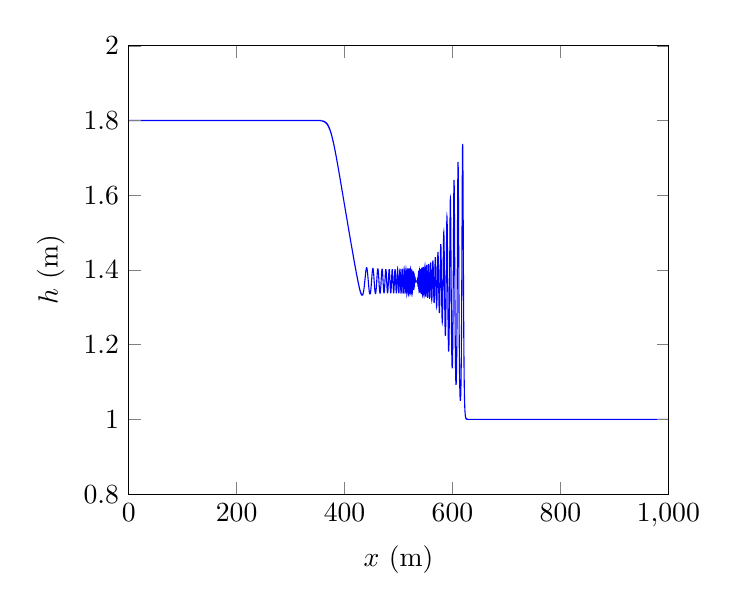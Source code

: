 % This file was created by matplotlib v0.1.0.
% Copyright (c) 2010--2014, Nico Schlömer <nico.schloemer@gmail.com>
% All rights reserved.
% 
% The lastest updates can be retrieved from
% 
% https://github.com/nschloe/matplotlib2tikz
% 
% where you can also submit bug reports and leavecomments.
% 
\begin{tikzpicture}

\begin{axis}[
xlabel={$x$ (m)},
ylabel={$h$ (m)},
xmin=0, xmax=1000,
ymin=0.8, ymax=2,
axis on top
]
\addplot [blue]
coordinates {
(0,1.8)
(0.098,1.8)
(0.195,1.8)
(0.293,1.8)
(0.391,1.8)
(0.488,1.8)
(0.586,1.8)
(0.684,1.8)
(0.781,1.8)
(0.879,1.8)
(0.977,1.8)
(1.074,1.8)
(1.172,1.8)
(1.27,1.8)
(1.367,1.8)
(1.465,1.8)
(1.562,1.8)
(1.66,1.8)
(1.758,1.8)
(1.855,1.8)
(1.953,1.8)
(2.051,1.8)
(2.148,1.8)
(2.246,1.8)
(2.344,1.8)
(2.441,1.8)
(2.539,1.8)
(2.637,1.8)
(2.734,1.8)
(2.832,1.8)
(2.93,1.8)
(3.027,1.8)
(3.125,1.8)
(3.223,1.8)
(3.32,1.8)
(3.418,1.8)
(3.516,1.8)
(3.613,1.8)
(3.711,1.8)
(3.809,1.8)
(3.906,1.8)
(4.004,1.8)
(4.102,1.8)
(4.199,1.8)
(4.297,1.8)
(4.395,1.8)
(4.492,1.8)
(4.59,1.8)
(4.688,1.8)
(4.785,1.8)
(4.883,1.8)
(4.98,1.8)
(5.078,1.8)
(5.176,1.8)
(5.273,1.8)
(5.371,1.8)
(5.469,1.8)
(5.566,1.8)
(5.664,1.8)
(5.762,1.8)
(5.859,1.8)
(5.957,1.8)
(6.055,1.8)
(6.152,1.8)
(6.25,1.8)
(6.348,1.8)
(6.445,1.8)
(6.543,1.8)
(6.641,1.8)
(6.738,1.8)
(6.836,1.8)
(6.934,1.8)
(7.031,1.8)
(7.129,1.8)
(7.227,1.8)
(7.324,1.8)
(7.422,1.8)
(7.52,1.8)
(7.617,1.8)
(7.715,1.8)
(7.812,1.8)
(7.91,1.8)
(8.008,1.8)
(8.105,1.8)
(8.203,1.8)
(8.301,1.8)
(8.398,1.8)
(8.496,1.8)
(8.594,1.8)
(8.691,1.8)
(8.789,1.8)
(8.887,1.8)
(8.984,1.8)
(9.082,1.8)
(9.18,1.8)
(9.277,1.8)
(9.375,1.8)
(9.473,1.8)
(9.57,1.8)
(9.668,1.8)
(9.766,1.8)
(9.863,1.8)
(9.961,1.8)
(10.059,1.8)
(10.156,1.8)
(10.254,1.8)
(10.352,1.8)
(10.449,1.8)
(10.547,1.8)
(10.645,1.8)
(10.742,1.8)
(10.84,1.8)
(10.938,1.8)
(11.035,1.8)
(11.133,1.8)
(11.23,1.8)
(11.328,1.8)
(11.426,1.8)
(11.523,1.8)
(11.621,1.8)
(11.719,1.8)
(11.816,1.8)
(11.914,1.8)
(12.012,1.8)
(12.109,1.8)
(12.207,1.8)
(12.305,1.8)
(12.402,1.8)
(12.5,1.8)
(12.598,1.8)
(12.695,1.8)
(12.793,1.8)
(12.891,1.8)
(12.988,1.8)
(13.086,1.8)
(13.184,1.8)
(13.281,1.8)
(13.379,1.8)
(13.477,1.8)
(13.574,1.8)
(13.672,1.8)
(13.77,1.8)
(13.867,1.8)
(13.965,1.8)
(14.062,1.8)
(14.16,1.8)
(14.258,1.8)
(14.355,1.8)
(14.453,1.8)
(14.551,1.8)
(14.648,1.8)
(14.746,1.8)
(14.844,1.8)
(14.941,1.8)
(15.039,1.8)
(15.137,1.8)
(15.234,1.8)
(15.332,1.8)
(15.43,1.8)
(15.527,1.8)
(15.625,1.8)
(15.723,1.8)
(15.82,1.8)
(15.918,1.8)
(16.016,1.8)
(16.113,1.8)
(16.211,1.8)
(16.309,1.8)
(16.406,1.8)
(16.504,1.8)
(16.602,1.8)
(16.699,1.8)
(16.797,1.8)
(16.895,1.8)
(16.992,1.8)
(17.09,1.8)
(17.188,1.8)
(17.285,1.8)
(17.383,1.8)
(17.48,1.8)
(17.578,1.8)
(17.676,1.8)
(17.773,1.8)
(17.871,1.8)
(17.969,1.8)
(18.066,1.8)
(18.164,1.8)
(18.262,1.8)
(18.359,1.8)
(18.457,1.8)
(18.555,1.8)
(18.652,1.8)
(18.75,1.8)
(18.848,1.8)
(18.945,1.8)
(19.043,1.8)
(19.141,1.8)
(19.238,1.8)
(19.336,1.8)
(19.434,1.8)
(19.531,1.8)
(19.629,1.8)
(19.727,1.8)
(19.824,1.8)
(19.922,1.8)
(20.02,1.8)
(20.117,1.8)
(20.215,1.8)
(20.312,1.8)
(20.41,1.8)
(20.508,1.8)
(20.605,1.8)
(20.703,1.8)
(20.801,1.8)
(20.898,1.8)
(20.996,1.8)
(21.094,1.8)
(21.191,1.8)
(21.289,1.8)
(21.387,1.8)
(21.484,1.8)
(21.582,1.8)
(21.68,1.8)
(21.777,1.8)
(21.875,1.8)
(21.973,1.8)
(22.07,1.8)
(22.168,1.8)
(22.266,1.8)
(22.363,1.8)
(22.461,1.8)
(22.559,1.8)
(22.656,1.8)
(22.754,1.8)
(22.852,1.8)
(22.949,1.8)
(23.047,1.8)
(23.145,1.8)
(23.242,1.8)
(23.34,1.8)
(23.438,1.8)
(23.535,1.8)
(23.633,1.8)
(23.73,1.8)
(23.828,1.8)
(23.926,1.8)
(24.023,1.8)
(24.121,1.8)
(24.219,1.8)
(24.316,1.8)
(24.414,1.8)
(24.512,1.8)
(24.609,1.8)
(24.707,1.8)
(24.805,1.8)
(24.902,1.8)
(25,1.8)
(25.098,1.8)
(25.195,1.8)
(25.293,1.8)
(25.391,1.8)
(25.488,1.8)
(25.586,1.8)
(25.684,1.8)
(25.781,1.8)
(25.879,1.8)
(25.977,1.8)
(26.074,1.8)
(26.172,1.8)
(26.27,1.8)
(26.367,1.8)
(26.465,1.8)
(26.562,1.8)
(26.66,1.8)
(26.758,1.8)
(26.855,1.8)
(26.953,1.8)
(27.051,1.8)
(27.148,1.8)
(27.246,1.8)
(27.344,1.8)
(27.441,1.8)
(27.539,1.8)
(27.637,1.8)
(27.734,1.8)
(27.832,1.8)
(27.93,1.8)
(28.027,1.8)
(28.125,1.8)
(28.223,1.8)
(28.32,1.8)
(28.418,1.8)
(28.516,1.8)
(28.613,1.8)
(28.711,1.8)
(28.809,1.8)
(28.906,1.8)
(29.004,1.8)
(29.102,1.8)
(29.199,1.8)
(29.297,1.8)
(29.395,1.8)
(29.492,1.8)
(29.59,1.8)
(29.688,1.8)
(29.785,1.8)
(29.883,1.8)
(29.98,1.8)
(30.078,1.8)
(30.176,1.8)
(30.273,1.8)
(30.371,1.8)
(30.469,1.8)
(30.566,1.8)
(30.664,1.8)
(30.762,1.8)
(30.859,1.8)
(30.957,1.8)
(31.055,1.8)
(31.152,1.8)
(31.25,1.8)
(31.348,1.8)
(31.445,1.8)
(31.543,1.8)
(31.641,1.8)
(31.738,1.8)
(31.836,1.8)
(31.934,1.8)
(32.031,1.8)
(32.129,1.8)
(32.227,1.8)
(32.324,1.8)
(32.422,1.8)
(32.52,1.8)
(32.617,1.8)
(32.715,1.8)
(32.812,1.8)
(32.91,1.8)
(33.008,1.8)
(33.105,1.8)
(33.203,1.8)
(33.301,1.8)
(33.398,1.8)
(33.496,1.8)
(33.594,1.8)
(33.691,1.8)
(33.789,1.8)
(33.887,1.8)
(33.984,1.8)
(34.082,1.8)
(34.18,1.8)
(34.277,1.8)
(34.375,1.8)
(34.473,1.8)
(34.57,1.8)
(34.668,1.8)
(34.766,1.8)
(34.863,1.8)
(34.961,1.8)
(35.059,1.8)
(35.156,1.8)
(35.254,1.8)
(35.352,1.8)
(35.449,1.8)
(35.547,1.8)
(35.645,1.8)
(35.742,1.8)
(35.84,1.8)
(35.938,1.8)
(36.035,1.8)
(36.133,1.8)
(36.23,1.8)
(36.328,1.8)
(36.426,1.8)
(36.523,1.8)
(36.621,1.8)
(36.719,1.8)
(36.816,1.8)
(36.914,1.8)
(37.012,1.8)
(37.109,1.8)
(37.207,1.8)
(37.305,1.8)
(37.402,1.8)
(37.5,1.8)
(37.598,1.8)
(37.695,1.8)
(37.793,1.8)
(37.891,1.8)
(37.988,1.8)
(38.086,1.8)
(38.184,1.8)
(38.281,1.8)
(38.379,1.8)
(38.477,1.8)
(38.574,1.8)
(38.672,1.8)
(38.77,1.8)
(38.867,1.8)
(38.965,1.8)
(39.062,1.8)
(39.16,1.8)
(39.258,1.8)
(39.355,1.8)
(39.453,1.8)
(39.551,1.8)
(39.648,1.8)
(39.746,1.8)
(39.844,1.8)
(39.941,1.8)
(40.039,1.8)
(40.137,1.8)
(40.234,1.8)
(40.332,1.8)
(40.43,1.8)
(40.527,1.8)
(40.625,1.8)
(40.723,1.8)
(40.82,1.8)
(40.918,1.8)
(41.016,1.8)
(41.113,1.8)
(41.211,1.8)
(41.309,1.8)
(41.406,1.8)
(41.504,1.8)
(41.602,1.8)
(41.699,1.8)
(41.797,1.8)
(41.895,1.8)
(41.992,1.8)
(42.09,1.8)
(42.188,1.8)
(42.285,1.8)
(42.383,1.8)
(42.48,1.8)
(42.578,1.8)
(42.676,1.8)
(42.773,1.8)
(42.871,1.8)
(42.969,1.8)
(43.066,1.8)
(43.164,1.8)
(43.262,1.8)
(43.359,1.8)
(43.457,1.8)
(43.555,1.8)
(43.652,1.8)
(43.75,1.8)
(43.848,1.8)
(43.945,1.8)
(44.043,1.8)
(44.141,1.8)
(44.238,1.8)
(44.336,1.8)
(44.434,1.8)
(44.531,1.8)
(44.629,1.8)
(44.727,1.8)
(44.824,1.8)
(44.922,1.8)
(45.02,1.8)
(45.117,1.8)
(45.215,1.8)
(45.312,1.8)
(45.41,1.8)
(45.508,1.8)
(45.605,1.8)
(45.703,1.8)
(45.801,1.8)
(45.898,1.8)
(45.996,1.8)
(46.094,1.8)
(46.191,1.8)
(46.289,1.8)
(46.387,1.8)
(46.484,1.8)
(46.582,1.8)
(46.68,1.8)
(46.777,1.8)
(46.875,1.8)
(46.973,1.8)
(47.07,1.8)
(47.168,1.8)
(47.266,1.8)
(47.363,1.8)
(47.461,1.8)
(47.559,1.8)
(47.656,1.8)
(47.754,1.8)
(47.852,1.8)
(47.949,1.8)
(48.047,1.8)
(48.145,1.8)
(48.242,1.8)
(48.34,1.8)
(48.438,1.8)
(48.535,1.8)
(48.633,1.8)
(48.73,1.8)
(48.828,1.8)
(48.926,1.8)
(49.023,1.8)
(49.121,1.8)
(49.219,1.8)
(49.316,1.8)
(49.414,1.8)
(49.512,1.8)
(49.609,1.8)
(49.707,1.8)
(49.805,1.8)
(49.902,1.8)
(50,1.8)
(50.098,1.8)
(50.195,1.8)
(50.293,1.8)
(50.391,1.8)
(50.488,1.8)
(50.586,1.8)
(50.684,1.8)
(50.781,1.8)
(50.879,1.8)
(50.977,1.8)
(51.074,1.8)
(51.172,1.8)
(51.27,1.8)
(51.367,1.8)
(51.465,1.8)
(51.562,1.8)
(51.66,1.8)
(51.758,1.8)
(51.855,1.8)
(51.953,1.8)
(52.051,1.8)
(52.148,1.8)
(52.246,1.8)
(52.344,1.8)
(52.441,1.8)
(52.539,1.8)
(52.637,1.8)
(52.734,1.8)
(52.832,1.8)
(52.93,1.8)
(53.027,1.8)
(53.125,1.8)
(53.223,1.8)
(53.32,1.8)
(53.418,1.8)
(53.516,1.8)
(53.613,1.8)
(53.711,1.8)
(53.809,1.8)
(53.906,1.8)
(54.004,1.8)
(54.102,1.8)
(54.199,1.8)
(54.297,1.8)
(54.395,1.8)
(54.492,1.8)
(54.59,1.8)
(54.688,1.8)
(54.785,1.8)
(54.883,1.8)
(54.98,1.8)
(55.078,1.8)
(55.176,1.8)
(55.273,1.8)
(55.371,1.8)
(55.469,1.8)
(55.566,1.8)
(55.664,1.8)
(55.762,1.8)
(55.859,1.8)
(55.957,1.8)
(56.055,1.8)
(56.152,1.8)
(56.25,1.8)
(56.348,1.8)
(56.445,1.8)
(56.543,1.8)
(56.641,1.8)
(56.738,1.8)
(56.836,1.8)
(56.934,1.8)
(57.031,1.8)
(57.129,1.8)
(57.227,1.8)
(57.324,1.8)
(57.422,1.8)
(57.52,1.8)
(57.617,1.8)
(57.715,1.8)
(57.812,1.8)
(57.91,1.8)
(58.008,1.8)
(58.105,1.8)
(58.203,1.8)
(58.301,1.8)
(58.398,1.8)
(58.496,1.8)
(58.594,1.8)
(58.691,1.8)
(58.789,1.8)
(58.887,1.8)
(58.984,1.8)
(59.082,1.8)
(59.18,1.8)
(59.277,1.8)
(59.375,1.8)
(59.473,1.8)
(59.57,1.8)
(59.668,1.8)
(59.766,1.8)
(59.863,1.8)
(59.961,1.8)
(60.059,1.8)
(60.156,1.8)
(60.254,1.8)
(60.352,1.8)
(60.449,1.8)
(60.547,1.8)
(60.645,1.8)
(60.742,1.8)
(60.84,1.8)
(60.938,1.8)
(61.035,1.8)
(61.133,1.8)
(61.23,1.8)
(61.328,1.8)
(61.426,1.8)
(61.523,1.8)
(61.621,1.8)
(61.719,1.8)
(61.816,1.8)
(61.914,1.8)
(62.012,1.8)
(62.109,1.8)
(62.207,1.8)
(62.305,1.8)
(62.402,1.8)
(62.5,1.8)
(62.598,1.8)
(62.695,1.8)
(62.793,1.8)
(62.891,1.8)
(62.988,1.8)
(63.086,1.8)
(63.184,1.8)
(63.281,1.8)
(63.379,1.8)
(63.477,1.8)
(63.574,1.8)
(63.672,1.8)
(63.77,1.8)
(63.867,1.8)
(63.965,1.8)
(64.062,1.8)
(64.16,1.8)
(64.258,1.8)
(64.355,1.8)
(64.453,1.8)
(64.551,1.8)
(64.648,1.8)
(64.746,1.8)
(64.844,1.8)
(64.941,1.8)
(65.039,1.8)
(65.137,1.8)
(65.234,1.8)
(65.332,1.8)
(65.43,1.8)
(65.527,1.8)
(65.625,1.8)
(65.723,1.8)
(65.82,1.8)
(65.918,1.8)
(66.016,1.8)
(66.113,1.8)
(66.211,1.8)
(66.309,1.8)
(66.406,1.8)
(66.504,1.8)
(66.602,1.8)
(66.699,1.8)
(66.797,1.8)
(66.895,1.8)
(66.992,1.8)
(67.09,1.8)
(67.188,1.8)
(67.285,1.8)
(67.383,1.8)
(67.48,1.8)
(67.578,1.8)
(67.676,1.8)
(67.773,1.8)
(67.871,1.8)
(67.969,1.8)
(68.066,1.8)
(68.164,1.8)
(68.262,1.8)
(68.359,1.8)
(68.457,1.8)
(68.555,1.8)
(68.652,1.8)
(68.75,1.8)
(68.848,1.8)
(68.945,1.8)
(69.043,1.8)
(69.141,1.8)
(69.238,1.8)
(69.336,1.8)
(69.434,1.8)
(69.531,1.8)
(69.629,1.8)
(69.727,1.8)
(69.824,1.8)
(69.922,1.8)
(70.02,1.8)
(70.117,1.8)
(70.215,1.8)
(70.312,1.8)
(70.41,1.8)
(70.508,1.8)
(70.605,1.8)
(70.703,1.8)
(70.801,1.8)
(70.898,1.8)
(70.996,1.8)
(71.094,1.8)
(71.191,1.8)
(71.289,1.8)
(71.387,1.8)
(71.484,1.8)
(71.582,1.8)
(71.68,1.8)
(71.777,1.8)
(71.875,1.8)
(71.973,1.8)
(72.07,1.8)
(72.168,1.8)
(72.266,1.8)
(72.363,1.8)
(72.461,1.8)
(72.559,1.8)
(72.656,1.8)
(72.754,1.8)
(72.852,1.8)
(72.949,1.8)
(73.047,1.8)
(73.145,1.8)
(73.242,1.8)
(73.34,1.8)
(73.438,1.8)
(73.535,1.8)
(73.633,1.8)
(73.73,1.8)
(73.828,1.8)
(73.926,1.8)
(74.023,1.8)
(74.121,1.8)
(74.219,1.8)
(74.316,1.8)
(74.414,1.8)
(74.512,1.8)
(74.609,1.8)
(74.707,1.8)
(74.805,1.8)
(74.902,1.8)
(75,1.8)
(75.098,1.8)
(75.195,1.8)
(75.293,1.8)
(75.391,1.8)
(75.488,1.8)
(75.586,1.8)
(75.684,1.8)
(75.781,1.8)
(75.879,1.8)
(75.977,1.8)
(76.074,1.8)
(76.172,1.8)
(76.27,1.8)
(76.367,1.8)
(76.465,1.8)
(76.562,1.8)
(76.66,1.8)
(76.758,1.8)
(76.855,1.8)
(76.953,1.8)
(77.051,1.8)
(77.148,1.8)
(77.246,1.8)
(77.344,1.8)
(77.441,1.8)
(77.539,1.8)
(77.637,1.8)
(77.734,1.8)
(77.832,1.8)
(77.93,1.8)
(78.027,1.8)
(78.125,1.8)
(78.223,1.8)
(78.32,1.8)
(78.418,1.8)
(78.516,1.8)
(78.613,1.8)
(78.711,1.8)
(78.809,1.8)
(78.906,1.8)
(79.004,1.8)
(79.102,1.8)
(79.199,1.8)
(79.297,1.8)
(79.395,1.8)
(79.492,1.8)
(79.59,1.8)
(79.688,1.8)
(79.785,1.8)
(79.883,1.8)
(79.98,1.8)
(80.078,1.8)
(80.176,1.8)
(80.273,1.8)
(80.371,1.8)
(80.469,1.8)
(80.566,1.8)
(80.664,1.8)
(80.762,1.8)
(80.859,1.8)
(80.957,1.8)
(81.055,1.8)
(81.152,1.8)
(81.25,1.8)
(81.348,1.8)
(81.445,1.8)
(81.543,1.8)
(81.641,1.8)
(81.738,1.8)
(81.836,1.8)
(81.934,1.8)
(82.031,1.8)
(82.129,1.8)
(82.227,1.8)
(82.324,1.8)
(82.422,1.8)
(82.52,1.8)
(82.617,1.8)
(82.715,1.8)
(82.812,1.8)
(82.91,1.8)
(83.008,1.8)
(83.105,1.8)
(83.203,1.8)
(83.301,1.8)
(83.398,1.8)
(83.496,1.8)
(83.594,1.8)
(83.691,1.8)
(83.789,1.8)
(83.887,1.8)
(83.984,1.8)
(84.082,1.8)
(84.18,1.8)
(84.277,1.8)
(84.375,1.8)
(84.473,1.8)
(84.57,1.8)
(84.668,1.8)
(84.766,1.8)
(84.863,1.8)
(84.961,1.8)
(85.059,1.8)
(85.156,1.8)
(85.254,1.8)
(85.352,1.8)
(85.449,1.8)
(85.547,1.8)
(85.645,1.8)
(85.742,1.8)
(85.84,1.8)
(85.938,1.8)
(86.035,1.8)
(86.133,1.8)
(86.23,1.8)
(86.328,1.8)
(86.426,1.8)
(86.523,1.8)
(86.621,1.8)
(86.719,1.8)
(86.816,1.8)
(86.914,1.8)
(87.012,1.8)
(87.109,1.8)
(87.207,1.8)
(87.305,1.8)
(87.402,1.8)
(87.5,1.8)
(87.598,1.8)
(87.695,1.8)
(87.793,1.8)
(87.891,1.8)
(87.988,1.8)
(88.086,1.8)
(88.184,1.8)
(88.281,1.8)
(88.379,1.8)
(88.477,1.8)
(88.574,1.8)
(88.672,1.8)
(88.77,1.8)
(88.867,1.8)
(88.965,1.8)
(89.062,1.8)
(89.16,1.8)
(89.258,1.8)
(89.355,1.8)
(89.453,1.8)
(89.551,1.8)
(89.648,1.8)
(89.746,1.8)
(89.844,1.8)
(89.941,1.8)
(90.039,1.8)
(90.137,1.8)
(90.234,1.8)
(90.332,1.8)
(90.43,1.8)
(90.527,1.8)
(90.625,1.8)
(90.723,1.8)
(90.82,1.8)
(90.918,1.8)
(91.016,1.8)
(91.113,1.8)
(91.211,1.8)
(91.309,1.8)
(91.406,1.8)
(91.504,1.8)
(91.602,1.8)
(91.699,1.8)
(91.797,1.8)
(91.895,1.8)
(91.992,1.8)
(92.09,1.8)
(92.188,1.8)
(92.285,1.8)
(92.383,1.8)
(92.48,1.8)
(92.578,1.8)
(92.676,1.8)
(92.773,1.8)
(92.871,1.8)
(92.969,1.8)
(93.066,1.8)
(93.164,1.8)
(93.262,1.8)
(93.359,1.8)
(93.457,1.8)
(93.555,1.8)
(93.652,1.8)
(93.75,1.8)
(93.848,1.8)
(93.945,1.8)
(94.043,1.8)
(94.141,1.8)
(94.238,1.8)
(94.336,1.8)
(94.434,1.8)
(94.531,1.8)
(94.629,1.8)
(94.727,1.8)
(94.824,1.8)
(94.922,1.8)
(95.02,1.8)
(95.117,1.8)
(95.215,1.8)
(95.312,1.8)
(95.41,1.8)
(95.508,1.8)
(95.605,1.8)
(95.703,1.8)
(95.801,1.8)
(95.898,1.8)
(95.996,1.8)
(96.094,1.8)
(96.191,1.8)
(96.289,1.8)
(96.387,1.8)
(96.484,1.8)
(96.582,1.8)
(96.68,1.8)
(96.777,1.8)
(96.875,1.8)
(96.973,1.8)
(97.07,1.8)
(97.168,1.8)
(97.266,1.8)
(97.363,1.8)
(97.461,1.8)
(97.559,1.8)
(97.656,1.8)
(97.754,1.8)
(97.852,1.8)
(97.949,1.8)
(98.047,1.8)
(98.145,1.8)
(98.242,1.8)
(98.34,1.8)
(98.438,1.8)
(98.535,1.8)
(98.633,1.8)
(98.73,1.8)
(98.828,1.8)
(98.926,1.8)
(99.023,1.8)
(99.121,1.8)
(99.219,1.8)
(99.316,1.8)
(99.414,1.8)
(99.512,1.8)
(99.609,1.8)
(99.707,1.8)
(99.805,1.8)
(99.902,1.8)
(100,1.8)
(100.098,1.8)
(100.195,1.8)
(100.293,1.8)
(100.391,1.8)
(100.488,1.8)
(100.586,1.8)
(100.684,1.8)
(100.781,1.8)
(100.879,1.8)
(100.977,1.8)
(101.074,1.8)
(101.172,1.8)
(101.27,1.8)
(101.367,1.8)
(101.465,1.8)
(101.562,1.8)
(101.66,1.8)
(101.758,1.8)
(101.855,1.8)
(101.953,1.8)
(102.051,1.8)
(102.148,1.8)
(102.246,1.8)
(102.344,1.8)
(102.441,1.8)
(102.539,1.8)
(102.637,1.8)
(102.734,1.8)
(102.832,1.8)
(102.93,1.8)
(103.027,1.8)
(103.125,1.8)
(103.223,1.8)
(103.32,1.8)
(103.418,1.8)
(103.516,1.8)
(103.613,1.8)
(103.711,1.8)
(103.809,1.8)
(103.906,1.8)
(104.004,1.8)
(104.102,1.8)
(104.199,1.8)
(104.297,1.8)
(104.395,1.8)
(104.492,1.8)
(104.59,1.8)
(104.688,1.8)
(104.785,1.8)
(104.883,1.8)
(104.98,1.8)
(105.078,1.8)
(105.176,1.8)
(105.273,1.8)
(105.371,1.8)
(105.469,1.8)
(105.566,1.8)
(105.664,1.8)
(105.762,1.8)
(105.859,1.8)
(105.957,1.8)
(106.055,1.8)
(106.152,1.8)
(106.25,1.8)
(106.348,1.8)
(106.445,1.8)
(106.543,1.8)
(106.641,1.8)
(106.738,1.8)
(106.836,1.8)
(106.934,1.8)
(107.031,1.8)
(107.129,1.8)
(107.227,1.8)
(107.324,1.8)
(107.422,1.8)
(107.52,1.8)
(107.617,1.8)
(107.715,1.8)
(107.812,1.8)
(107.91,1.8)
(108.008,1.8)
(108.105,1.8)
(108.203,1.8)
(108.301,1.8)
(108.398,1.8)
(108.496,1.8)
(108.594,1.8)
(108.691,1.8)
(108.789,1.8)
(108.887,1.8)
(108.984,1.8)
(109.082,1.8)
(109.18,1.8)
(109.277,1.8)
(109.375,1.8)
(109.473,1.8)
(109.57,1.8)
(109.668,1.8)
(109.766,1.8)
(109.863,1.8)
(109.961,1.8)
(110.059,1.8)
(110.156,1.8)
(110.254,1.8)
(110.352,1.8)
(110.449,1.8)
(110.547,1.8)
(110.645,1.8)
(110.742,1.8)
(110.84,1.8)
(110.938,1.8)
(111.035,1.8)
(111.133,1.8)
(111.23,1.8)
(111.328,1.8)
(111.426,1.8)
(111.523,1.8)
(111.621,1.8)
(111.719,1.8)
(111.816,1.8)
(111.914,1.8)
(112.012,1.8)
(112.109,1.8)
(112.207,1.8)
(112.305,1.8)
(112.402,1.8)
(112.5,1.8)
(112.598,1.8)
(112.695,1.8)
(112.793,1.8)
(112.891,1.8)
(112.988,1.8)
(113.086,1.8)
(113.184,1.8)
(113.281,1.8)
(113.379,1.8)
(113.477,1.8)
(113.574,1.8)
(113.672,1.8)
(113.77,1.8)
(113.867,1.8)
(113.965,1.8)
(114.062,1.8)
(114.16,1.8)
(114.258,1.8)
(114.355,1.8)
(114.453,1.8)
(114.551,1.8)
(114.648,1.8)
(114.746,1.8)
(114.844,1.8)
(114.941,1.8)
(115.039,1.8)
(115.137,1.8)
(115.234,1.8)
(115.332,1.8)
(115.43,1.8)
(115.527,1.8)
(115.625,1.8)
(115.723,1.8)
(115.82,1.8)
(115.918,1.8)
(116.016,1.8)
(116.113,1.8)
(116.211,1.8)
(116.309,1.8)
(116.406,1.8)
(116.504,1.8)
(116.602,1.8)
(116.699,1.8)
(116.797,1.8)
(116.895,1.8)
(116.992,1.8)
(117.09,1.8)
(117.188,1.8)
(117.285,1.8)
(117.383,1.8)
(117.48,1.8)
(117.578,1.8)
(117.676,1.8)
(117.773,1.8)
(117.871,1.8)
(117.969,1.8)
(118.066,1.8)
(118.164,1.8)
(118.262,1.8)
(118.359,1.8)
(118.457,1.8)
(118.555,1.8)
(118.652,1.8)
(118.75,1.8)
(118.848,1.8)
(118.945,1.8)
(119.043,1.8)
(119.141,1.8)
(119.238,1.8)
(119.336,1.8)
(119.434,1.8)
(119.531,1.8)
(119.629,1.8)
(119.727,1.8)
(119.824,1.8)
(119.922,1.8)
(120.02,1.8)
(120.117,1.8)
(120.215,1.8)
(120.312,1.8)
(120.41,1.8)
(120.508,1.8)
(120.605,1.8)
(120.703,1.8)
(120.801,1.8)
(120.898,1.8)
(120.996,1.8)
(121.094,1.8)
(121.191,1.8)
(121.289,1.8)
(121.387,1.8)
(121.484,1.8)
(121.582,1.8)
(121.68,1.8)
(121.777,1.8)
(121.875,1.8)
(121.973,1.8)
(122.07,1.8)
(122.168,1.8)
(122.266,1.8)
(122.363,1.8)
(122.461,1.8)
(122.559,1.8)
(122.656,1.8)
(122.754,1.8)
(122.852,1.8)
(122.949,1.8)
(123.047,1.8)
(123.145,1.8)
(123.242,1.8)
(123.34,1.8)
(123.438,1.8)
(123.535,1.8)
(123.633,1.8)
(123.73,1.8)
(123.828,1.8)
(123.926,1.8)
(124.023,1.8)
(124.121,1.8)
(124.219,1.8)
(124.316,1.8)
(124.414,1.8)
(124.512,1.8)
(124.609,1.8)
(124.707,1.8)
(124.805,1.8)
(124.902,1.8)
(125,1.8)
(125.098,1.8)
(125.195,1.8)
(125.293,1.8)
(125.391,1.8)
(125.488,1.8)
(125.586,1.8)
(125.684,1.8)
(125.781,1.8)
(125.879,1.8)
(125.977,1.8)
(126.074,1.8)
(126.172,1.8)
(126.27,1.8)
(126.367,1.8)
(126.465,1.8)
(126.562,1.8)
(126.66,1.8)
(126.758,1.8)
(126.855,1.8)
(126.953,1.8)
(127.051,1.8)
(127.148,1.8)
(127.246,1.8)
(127.344,1.8)
(127.441,1.8)
(127.539,1.8)
(127.637,1.8)
(127.734,1.8)
(127.832,1.8)
(127.93,1.8)
(128.027,1.8)
(128.125,1.8)
(128.223,1.8)
(128.32,1.8)
(128.418,1.8)
(128.516,1.8)
(128.613,1.8)
(128.711,1.8)
(128.809,1.8)
(128.906,1.8)
(129.004,1.8)
(129.102,1.8)
(129.199,1.8)
(129.297,1.8)
(129.395,1.8)
(129.492,1.8)
(129.59,1.8)
(129.688,1.8)
(129.785,1.8)
(129.883,1.8)
(129.98,1.8)
(130.078,1.8)
(130.176,1.8)
(130.273,1.8)
(130.371,1.8)
(130.469,1.8)
(130.566,1.8)
(130.664,1.8)
(130.762,1.8)
(130.859,1.8)
(130.957,1.8)
(131.055,1.8)
(131.152,1.8)
(131.25,1.8)
(131.348,1.8)
(131.445,1.8)
(131.543,1.8)
(131.641,1.8)
(131.738,1.8)
(131.836,1.8)
(131.934,1.8)
(132.031,1.8)
(132.129,1.8)
(132.227,1.8)
(132.324,1.8)
(132.422,1.8)
(132.52,1.8)
(132.617,1.8)
(132.715,1.8)
(132.812,1.8)
(132.91,1.8)
(133.008,1.8)
(133.105,1.8)
(133.203,1.8)
(133.301,1.8)
(133.398,1.8)
(133.496,1.8)
(133.594,1.8)
(133.691,1.8)
(133.789,1.8)
(133.887,1.8)
(133.984,1.8)
(134.082,1.8)
(134.18,1.8)
(134.277,1.8)
(134.375,1.8)
(134.473,1.8)
(134.57,1.8)
(134.668,1.8)
(134.766,1.8)
(134.863,1.8)
(134.961,1.8)
(135.059,1.8)
(135.156,1.8)
(135.254,1.8)
(135.352,1.8)
(135.449,1.8)
(135.547,1.8)
(135.645,1.8)
(135.742,1.8)
(135.84,1.8)
(135.938,1.8)
(136.035,1.8)
(136.133,1.8)
(136.23,1.8)
(136.328,1.8)
(136.426,1.8)
(136.523,1.8)
(136.621,1.8)
(136.719,1.8)
(136.816,1.8)
(136.914,1.8)
(137.012,1.8)
(137.109,1.8)
(137.207,1.8)
(137.305,1.8)
(137.402,1.8)
(137.5,1.8)
(137.598,1.8)
(137.695,1.8)
(137.793,1.8)
(137.891,1.8)
(137.988,1.8)
(138.086,1.8)
(138.184,1.8)
(138.281,1.8)
(138.379,1.8)
(138.477,1.8)
(138.574,1.8)
(138.672,1.8)
(138.77,1.8)
(138.867,1.8)
(138.965,1.8)
(139.062,1.8)
(139.16,1.8)
(139.258,1.8)
(139.355,1.8)
(139.453,1.8)
(139.551,1.8)
(139.648,1.8)
(139.746,1.8)
(139.844,1.8)
(139.941,1.8)
(140.039,1.8)
(140.137,1.8)
(140.234,1.8)
(140.332,1.8)
(140.43,1.8)
(140.527,1.8)
(140.625,1.8)
(140.723,1.8)
(140.82,1.8)
(140.918,1.8)
(141.016,1.8)
(141.113,1.8)
(141.211,1.8)
(141.309,1.8)
(141.406,1.8)
(141.504,1.8)
(141.602,1.8)
(141.699,1.8)
(141.797,1.8)
(141.895,1.8)
(141.992,1.8)
(142.09,1.8)
(142.188,1.8)
(142.285,1.8)
(142.383,1.8)
(142.48,1.8)
(142.578,1.8)
(142.676,1.8)
(142.773,1.8)
(142.871,1.8)
(142.969,1.8)
(143.066,1.8)
(143.164,1.8)
(143.262,1.8)
(143.359,1.8)
(143.457,1.8)
(143.555,1.8)
(143.652,1.8)
(143.75,1.8)
(143.848,1.8)
(143.945,1.8)
(144.043,1.8)
(144.141,1.8)
(144.238,1.8)
(144.336,1.8)
(144.434,1.8)
(144.531,1.8)
(144.629,1.8)
(144.727,1.8)
(144.824,1.8)
(144.922,1.8)
(145.02,1.8)
(145.117,1.8)
(145.215,1.8)
(145.312,1.8)
(145.41,1.8)
(145.508,1.8)
(145.605,1.8)
(145.703,1.8)
(145.801,1.8)
(145.898,1.8)
(145.996,1.8)
(146.094,1.8)
(146.191,1.8)
(146.289,1.8)
(146.387,1.8)
(146.484,1.8)
(146.582,1.8)
(146.68,1.8)
(146.777,1.8)
(146.875,1.8)
(146.973,1.8)
(147.07,1.8)
(147.168,1.8)
(147.266,1.8)
(147.363,1.8)
(147.461,1.8)
(147.559,1.8)
(147.656,1.8)
(147.754,1.8)
(147.852,1.8)
(147.949,1.8)
(148.047,1.8)
(148.145,1.8)
(148.242,1.8)
(148.34,1.8)
(148.438,1.8)
(148.535,1.8)
(148.633,1.8)
(148.73,1.8)
(148.828,1.8)
(148.926,1.8)
(149.023,1.8)
(149.121,1.8)
(149.219,1.8)
(149.316,1.8)
(149.414,1.8)
(149.512,1.8)
(149.609,1.8)
(149.707,1.8)
(149.805,1.8)
(149.902,1.8)
(150,1.8)
(150.098,1.8)
(150.195,1.8)
(150.293,1.8)
(150.391,1.8)
(150.488,1.8)
(150.586,1.8)
(150.684,1.8)
(150.781,1.8)
(150.879,1.8)
(150.977,1.8)
(151.074,1.8)
(151.172,1.8)
(151.27,1.8)
(151.367,1.8)
(151.465,1.8)
(151.562,1.8)
(151.66,1.8)
(151.758,1.8)
(151.855,1.8)
(151.953,1.8)
(152.051,1.8)
(152.148,1.8)
(152.246,1.8)
(152.344,1.8)
(152.441,1.8)
(152.539,1.8)
(152.637,1.8)
(152.734,1.8)
(152.832,1.8)
(152.93,1.8)
(153.027,1.8)
(153.125,1.8)
(153.223,1.8)
(153.32,1.8)
(153.418,1.8)
(153.516,1.8)
(153.613,1.8)
(153.711,1.8)
(153.809,1.8)
(153.906,1.8)
(154.004,1.8)
(154.102,1.8)
(154.199,1.8)
(154.297,1.8)
(154.395,1.8)
(154.492,1.8)
(154.59,1.8)
(154.688,1.8)
(154.785,1.8)
(154.883,1.8)
(154.98,1.8)
(155.078,1.8)
(155.176,1.8)
(155.273,1.8)
(155.371,1.8)
(155.469,1.8)
(155.566,1.8)
(155.664,1.8)
(155.762,1.8)
(155.859,1.8)
(155.957,1.8)
(156.055,1.8)
(156.152,1.8)
(156.25,1.8)
(156.348,1.8)
(156.445,1.8)
(156.543,1.8)
(156.641,1.8)
(156.738,1.8)
(156.836,1.8)
(156.934,1.8)
(157.031,1.8)
(157.129,1.8)
(157.227,1.8)
(157.324,1.8)
(157.422,1.8)
(157.52,1.8)
(157.617,1.8)
(157.715,1.8)
(157.812,1.8)
(157.91,1.8)
(158.008,1.8)
(158.105,1.8)
(158.203,1.8)
(158.301,1.8)
(158.398,1.8)
(158.496,1.8)
(158.594,1.8)
(158.691,1.8)
(158.789,1.8)
(158.887,1.8)
(158.984,1.8)
(159.082,1.8)
(159.18,1.8)
(159.277,1.8)
(159.375,1.8)
(159.473,1.8)
(159.57,1.8)
(159.668,1.8)
(159.766,1.8)
(159.863,1.8)
(159.961,1.8)
(160.059,1.8)
(160.156,1.8)
(160.254,1.8)
(160.352,1.8)
(160.449,1.8)
(160.547,1.8)
(160.645,1.8)
(160.742,1.8)
(160.84,1.8)
(160.938,1.8)
(161.035,1.8)
(161.133,1.8)
(161.23,1.8)
(161.328,1.8)
(161.426,1.8)
(161.523,1.8)
(161.621,1.8)
(161.719,1.8)
(161.816,1.8)
(161.914,1.8)
(162.012,1.8)
(162.109,1.8)
(162.207,1.8)
(162.305,1.8)
(162.402,1.8)
(162.5,1.8)
(162.598,1.8)
(162.695,1.8)
(162.793,1.8)
(162.891,1.8)
(162.988,1.8)
(163.086,1.8)
(163.184,1.8)
(163.281,1.8)
(163.379,1.8)
(163.477,1.8)
(163.574,1.8)
(163.672,1.8)
(163.77,1.8)
(163.867,1.8)
(163.965,1.8)
(164.062,1.8)
(164.16,1.8)
(164.258,1.8)
(164.355,1.8)
(164.453,1.8)
(164.551,1.8)
(164.648,1.8)
(164.746,1.8)
(164.844,1.8)
(164.941,1.8)
(165.039,1.8)
(165.137,1.8)
(165.234,1.8)
(165.332,1.8)
(165.43,1.8)
(165.527,1.8)
(165.625,1.8)
(165.723,1.8)
(165.82,1.8)
(165.918,1.8)
(166.016,1.8)
(166.113,1.8)
(166.211,1.8)
(166.309,1.8)
(166.406,1.8)
(166.504,1.8)
(166.602,1.8)
(166.699,1.8)
(166.797,1.8)
(166.895,1.8)
(166.992,1.8)
(167.09,1.8)
(167.188,1.8)
(167.285,1.8)
(167.383,1.8)
(167.48,1.8)
(167.578,1.8)
(167.676,1.8)
(167.773,1.8)
(167.871,1.8)
(167.969,1.8)
(168.066,1.8)
(168.164,1.8)
(168.262,1.8)
(168.359,1.8)
(168.457,1.8)
(168.555,1.8)
(168.652,1.8)
(168.75,1.8)
(168.848,1.8)
(168.945,1.8)
(169.043,1.8)
(169.141,1.8)
(169.238,1.8)
(169.336,1.8)
(169.434,1.8)
(169.531,1.8)
(169.629,1.8)
(169.727,1.8)
(169.824,1.8)
(169.922,1.8)
(170.02,1.8)
(170.117,1.8)
(170.215,1.8)
(170.312,1.8)
(170.41,1.8)
(170.508,1.8)
(170.605,1.8)
(170.703,1.8)
(170.801,1.8)
(170.898,1.8)
(170.996,1.8)
(171.094,1.8)
(171.191,1.8)
(171.289,1.8)
(171.387,1.8)
(171.484,1.8)
(171.582,1.8)
(171.68,1.8)
(171.777,1.8)
(171.875,1.8)
(171.973,1.8)
(172.07,1.8)
(172.168,1.8)
(172.266,1.8)
(172.363,1.8)
(172.461,1.8)
(172.559,1.8)
(172.656,1.8)
(172.754,1.8)
(172.852,1.8)
(172.949,1.8)
(173.047,1.8)
(173.145,1.8)
(173.242,1.8)
(173.34,1.8)
(173.438,1.8)
(173.535,1.8)
(173.633,1.8)
(173.73,1.8)
(173.828,1.8)
(173.926,1.8)
(174.023,1.8)
(174.121,1.8)
(174.219,1.8)
(174.316,1.8)
(174.414,1.8)
(174.512,1.8)
(174.609,1.8)
(174.707,1.8)
(174.805,1.8)
(174.902,1.8)
(175,1.8)
(175.098,1.8)
(175.195,1.8)
(175.293,1.8)
(175.391,1.8)
(175.488,1.8)
(175.586,1.8)
(175.684,1.8)
(175.781,1.8)
(175.879,1.8)
(175.977,1.8)
(176.074,1.8)
(176.172,1.8)
(176.27,1.8)
(176.367,1.8)
(176.465,1.8)
(176.562,1.8)
(176.66,1.8)
(176.758,1.8)
(176.855,1.8)
(176.953,1.8)
(177.051,1.8)
(177.148,1.8)
(177.246,1.8)
(177.344,1.8)
(177.441,1.8)
(177.539,1.8)
(177.637,1.8)
(177.734,1.8)
(177.832,1.8)
(177.93,1.8)
(178.027,1.8)
(178.125,1.8)
(178.223,1.8)
(178.32,1.8)
(178.418,1.8)
(178.516,1.8)
(178.613,1.8)
(178.711,1.8)
(178.809,1.8)
(178.906,1.8)
(179.004,1.8)
(179.102,1.8)
(179.199,1.8)
(179.297,1.8)
(179.395,1.8)
(179.492,1.8)
(179.59,1.8)
(179.688,1.8)
(179.785,1.8)
(179.883,1.8)
(179.98,1.8)
(180.078,1.8)
(180.176,1.8)
(180.273,1.8)
(180.371,1.8)
(180.469,1.8)
(180.566,1.8)
(180.664,1.8)
(180.762,1.8)
(180.859,1.8)
(180.957,1.8)
(181.055,1.8)
(181.152,1.8)
(181.25,1.8)
(181.348,1.8)
(181.445,1.8)
(181.543,1.8)
(181.641,1.8)
(181.738,1.8)
(181.836,1.8)
(181.934,1.8)
(182.031,1.8)
(182.129,1.8)
(182.227,1.8)
(182.324,1.8)
(182.422,1.8)
(182.52,1.8)
(182.617,1.8)
(182.715,1.8)
(182.812,1.8)
(182.91,1.8)
(183.008,1.8)
(183.105,1.8)
(183.203,1.8)
(183.301,1.8)
(183.398,1.8)
(183.496,1.8)
(183.594,1.8)
(183.691,1.8)
(183.789,1.8)
(183.887,1.8)
(183.984,1.8)
(184.082,1.8)
(184.18,1.8)
(184.277,1.8)
(184.375,1.8)
(184.473,1.8)
(184.57,1.8)
(184.668,1.8)
(184.766,1.8)
(184.863,1.8)
(184.961,1.8)
(185.059,1.8)
(185.156,1.8)
(185.254,1.8)
(185.352,1.8)
(185.449,1.8)
(185.547,1.8)
(185.645,1.8)
(185.742,1.8)
(185.84,1.8)
(185.938,1.8)
(186.035,1.8)
(186.133,1.8)
(186.23,1.8)
(186.328,1.8)
(186.426,1.8)
(186.523,1.8)
(186.621,1.8)
(186.719,1.8)
(186.816,1.8)
(186.914,1.8)
(187.012,1.8)
(187.109,1.8)
(187.207,1.8)
(187.305,1.8)
(187.402,1.8)
(187.5,1.8)
(187.598,1.8)
(187.695,1.8)
(187.793,1.8)
(187.891,1.8)
(187.988,1.8)
(188.086,1.8)
(188.184,1.8)
(188.281,1.8)
(188.379,1.8)
(188.477,1.8)
(188.574,1.8)
(188.672,1.8)
(188.77,1.8)
(188.867,1.8)
(188.965,1.8)
(189.062,1.8)
(189.16,1.8)
(189.258,1.8)
(189.355,1.8)
(189.453,1.8)
(189.551,1.8)
(189.648,1.8)
(189.746,1.8)
(189.844,1.8)
(189.941,1.8)
(190.039,1.8)
(190.137,1.8)
(190.234,1.8)
(190.332,1.8)
(190.43,1.8)
(190.527,1.8)
(190.625,1.8)
(190.723,1.8)
(190.82,1.8)
(190.918,1.8)
(191.016,1.8)
(191.113,1.8)
(191.211,1.8)
(191.309,1.8)
(191.406,1.8)
(191.504,1.8)
(191.602,1.8)
(191.699,1.8)
(191.797,1.8)
(191.895,1.8)
(191.992,1.8)
(192.09,1.8)
(192.188,1.8)
(192.285,1.8)
(192.383,1.8)
(192.48,1.8)
(192.578,1.8)
(192.676,1.8)
(192.773,1.8)
(192.871,1.8)
(192.969,1.8)
(193.066,1.8)
(193.164,1.8)
(193.262,1.8)
(193.359,1.8)
(193.457,1.8)
(193.555,1.8)
(193.652,1.8)
(193.75,1.8)
(193.848,1.8)
(193.945,1.8)
(194.043,1.8)
(194.141,1.8)
(194.238,1.8)
(194.336,1.8)
(194.434,1.8)
(194.531,1.8)
(194.629,1.8)
(194.727,1.8)
(194.824,1.8)
(194.922,1.8)
(195.02,1.8)
(195.117,1.8)
(195.215,1.8)
(195.312,1.8)
(195.41,1.8)
(195.508,1.8)
(195.605,1.8)
(195.703,1.8)
(195.801,1.8)
(195.898,1.8)
(195.996,1.8)
(196.094,1.8)
(196.191,1.8)
(196.289,1.8)
(196.387,1.8)
(196.484,1.8)
(196.582,1.8)
(196.68,1.8)
(196.777,1.8)
(196.875,1.8)
(196.973,1.8)
(197.07,1.8)
(197.168,1.8)
(197.266,1.8)
(197.363,1.8)
(197.461,1.8)
(197.559,1.8)
(197.656,1.8)
(197.754,1.8)
(197.852,1.8)
(197.949,1.8)
(198.047,1.8)
(198.145,1.8)
(198.242,1.8)
(198.34,1.8)
(198.438,1.8)
(198.535,1.8)
(198.633,1.8)
(198.73,1.8)
(198.828,1.8)
(198.926,1.8)
(199.023,1.8)
(199.121,1.8)
(199.219,1.8)
(199.316,1.8)
(199.414,1.8)
(199.512,1.8)
(199.609,1.8)
(199.707,1.8)
(199.805,1.8)
(199.902,1.8)
(200,1.8)
(200.098,1.8)
(200.195,1.8)
(200.293,1.8)
(200.391,1.8)
(200.488,1.8)
(200.586,1.8)
(200.684,1.8)
(200.781,1.8)
(200.879,1.8)
(200.977,1.8)
(201.074,1.8)
(201.172,1.8)
(201.27,1.8)
(201.367,1.8)
(201.465,1.8)
(201.562,1.8)
(201.66,1.8)
(201.758,1.8)
(201.855,1.8)
(201.953,1.8)
(202.051,1.8)
(202.148,1.8)
(202.246,1.8)
(202.344,1.8)
(202.441,1.8)
(202.539,1.8)
(202.637,1.8)
(202.734,1.8)
(202.832,1.8)
(202.93,1.8)
(203.027,1.8)
(203.125,1.8)
(203.223,1.8)
(203.32,1.8)
(203.418,1.8)
(203.516,1.8)
(203.613,1.8)
(203.711,1.8)
(203.809,1.8)
(203.906,1.8)
(204.004,1.8)
(204.102,1.8)
(204.199,1.8)
(204.297,1.8)
(204.395,1.8)
(204.492,1.8)
(204.59,1.8)
(204.688,1.8)
(204.785,1.8)
(204.883,1.8)
(204.98,1.8)
(205.078,1.8)
(205.176,1.8)
(205.273,1.8)
(205.371,1.8)
(205.469,1.8)
(205.566,1.8)
(205.664,1.8)
(205.762,1.8)
(205.859,1.8)
(205.957,1.8)
(206.055,1.8)
(206.152,1.8)
(206.25,1.8)
(206.348,1.8)
(206.445,1.8)
(206.543,1.8)
(206.641,1.8)
(206.738,1.8)
(206.836,1.8)
(206.934,1.8)
(207.031,1.8)
(207.129,1.8)
(207.227,1.8)
(207.324,1.8)
(207.422,1.8)
(207.52,1.8)
(207.617,1.8)
(207.715,1.8)
(207.812,1.8)
(207.91,1.8)
(208.008,1.8)
(208.105,1.8)
(208.203,1.8)
(208.301,1.8)
(208.398,1.8)
(208.496,1.8)
(208.594,1.8)
(208.691,1.8)
(208.789,1.8)
(208.887,1.8)
(208.984,1.8)
(209.082,1.8)
(209.18,1.8)
(209.277,1.8)
(209.375,1.8)
(209.473,1.8)
(209.57,1.8)
(209.668,1.8)
(209.766,1.8)
(209.863,1.8)
(209.961,1.8)
(210.059,1.8)
(210.156,1.8)
(210.254,1.8)
(210.352,1.8)
(210.449,1.8)
(210.547,1.8)
(210.645,1.8)
(210.742,1.8)
(210.84,1.8)
(210.938,1.8)
(211.035,1.8)
(211.133,1.8)
(211.23,1.8)
(211.328,1.8)
(211.426,1.8)
(211.523,1.8)
(211.621,1.8)
(211.719,1.8)
(211.816,1.8)
(211.914,1.8)
(212.012,1.8)
(212.109,1.8)
(212.207,1.8)
(212.305,1.8)
(212.402,1.8)
(212.5,1.8)
(212.598,1.8)
(212.695,1.8)
(212.793,1.8)
(212.891,1.8)
(212.988,1.8)
(213.086,1.8)
(213.184,1.8)
(213.281,1.8)
(213.379,1.8)
(213.477,1.8)
(213.574,1.8)
(213.672,1.8)
(213.77,1.8)
(213.867,1.8)
(213.965,1.8)
(214.062,1.8)
(214.16,1.8)
(214.258,1.8)
(214.355,1.8)
(214.453,1.8)
(214.551,1.8)
(214.648,1.8)
(214.746,1.8)
(214.844,1.8)
(214.941,1.8)
(215.039,1.8)
(215.137,1.8)
(215.234,1.8)
(215.332,1.8)
(215.43,1.8)
(215.527,1.8)
(215.625,1.8)
(215.723,1.8)
(215.82,1.8)
(215.918,1.8)
(216.016,1.8)
(216.113,1.8)
(216.211,1.8)
(216.309,1.8)
(216.406,1.8)
(216.504,1.8)
(216.602,1.8)
(216.699,1.8)
(216.797,1.8)
(216.895,1.8)
(216.992,1.8)
(217.09,1.8)
(217.188,1.8)
(217.285,1.8)
(217.383,1.8)
(217.48,1.8)
(217.578,1.8)
(217.676,1.8)
(217.773,1.8)
(217.871,1.8)
(217.969,1.8)
(218.066,1.8)
(218.164,1.8)
(218.262,1.8)
(218.359,1.8)
(218.457,1.8)
(218.555,1.8)
(218.652,1.8)
(218.75,1.8)
(218.848,1.8)
(218.945,1.8)
(219.043,1.8)
(219.141,1.8)
(219.238,1.8)
(219.336,1.8)
(219.434,1.8)
(219.531,1.8)
(219.629,1.8)
(219.727,1.8)
(219.824,1.8)
(219.922,1.8)
(220.02,1.8)
(220.117,1.8)
(220.215,1.8)
(220.312,1.8)
(220.41,1.8)
(220.508,1.8)
(220.605,1.8)
(220.703,1.8)
(220.801,1.8)
(220.898,1.8)
(220.996,1.8)
(221.094,1.8)
(221.191,1.8)
(221.289,1.8)
(221.387,1.8)
(221.484,1.8)
(221.582,1.8)
(221.68,1.8)
(221.777,1.8)
(221.875,1.8)
(221.973,1.8)
(222.07,1.8)
(222.168,1.8)
(222.266,1.8)
(222.363,1.8)
(222.461,1.8)
(222.559,1.8)
(222.656,1.8)
(222.754,1.8)
(222.852,1.8)
(222.949,1.8)
(223.047,1.8)
(223.145,1.8)
(223.242,1.8)
(223.34,1.8)
(223.438,1.8)
(223.535,1.8)
(223.633,1.8)
(223.73,1.8)
(223.828,1.8)
(223.926,1.8)
(224.023,1.8)
(224.121,1.8)
(224.219,1.8)
(224.316,1.8)
(224.414,1.8)
(224.512,1.8)
(224.609,1.8)
(224.707,1.8)
(224.805,1.8)
(224.902,1.8)
(225,1.8)
(225.098,1.8)
(225.195,1.8)
(225.293,1.8)
(225.391,1.8)
(225.488,1.8)
(225.586,1.8)
(225.684,1.8)
(225.781,1.8)
(225.879,1.8)
(225.977,1.8)
(226.074,1.8)
(226.172,1.8)
(226.27,1.8)
(226.367,1.8)
(226.465,1.8)
(226.562,1.8)
(226.66,1.8)
(226.758,1.8)
(226.855,1.8)
(226.953,1.8)
(227.051,1.8)
(227.148,1.8)
(227.246,1.8)
(227.344,1.8)
(227.441,1.8)
(227.539,1.8)
(227.637,1.8)
(227.734,1.8)
(227.832,1.8)
(227.93,1.8)
(228.027,1.8)
(228.125,1.8)
(228.223,1.8)
(228.32,1.8)
(228.418,1.8)
(228.516,1.8)
(228.613,1.8)
(228.711,1.8)
(228.809,1.8)
(228.906,1.8)
(229.004,1.8)
(229.102,1.8)
(229.199,1.8)
(229.297,1.8)
(229.395,1.8)
(229.492,1.8)
(229.59,1.8)
(229.688,1.8)
(229.785,1.8)
(229.883,1.8)
(229.98,1.8)
(230.078,1.8)
(230.176,1.8)
(230.273,1.8)
(230.371,1.8)
(230.469,1.8)
(230.566,1.8)
(230.664,1.8)
(230.762,1.8)
(230.859,1.8)
(230.957,1.8)
(231.055,1.8)
(231.152,1.8)
(231.25,1.8)
(231.348,1.8)
(231.445,1.8)
(231.543,1.8)
(231.641,1.8)
(231.738,1.8)
(231.836,1.8)
(231.934,1.8)
(232.031,1.8)
(232.129,1.8)
(232.227,1.8)
(232.324,1.8)
(232.422,1.8)
(232.52,1.8)
(232.617,1.8)
(232.715,1.8)
(232.812,1.8)
(232.91,1.8)
(233.008,1.8)
(233.105,1.8)
(233.203,1.8)
(233.301,1.8)
(233.398,1.8)
(233.496,1.8)
(233.594,1.8)
(233.691,1.8)
(233.789,1.8)
(233.887,1.8)
(233.984,1.8)
(234.082,1.8)
(234.18,1.8)
(234.277,1.8)
(234.375,1.8)
(234.473,1.8)
(234.57,1.8)
(234.668,1.8)
(234.766,1.8)
(234.863,1.8)
(234.961,1.8)
(235.059,1.8)
(235.156,1.8)
(235.254,1.8)
(235.352,1.8)
(235.449,1.8)
(235.547,1.8)
(235.645,1.8)
(235.742,1.8)
(235.84,1.8)
(235.938,1.8)
(236.035,1.8)
(236.133,1.8)
(236.23,1.8)
(236.328,1.8)
(236.426,1.8)
(236.523,1.8)
(236.621,1.8)
(236.719,1.8)
(236.816,1.8)
(236.914,1.8)
(237.012,1.8)
(237.109,1.8)
(237.207,1.8)
(237.305,1.8)
(237.402,1.8)
(237.5,1.8)
(237.598,1.8)
(237.695,1.8)
(237.793,1.8)
(237.891,1.8)
(237.988,1.8)
(238.086,1.8)
(238.184,1.8)
(238.281,1.8)
(238.379,1.8)
(238.477,1.8)
(238.574,1.8)
(238.672,1.8)
(238.77,1.8)
(238.867,1.8)
(238.965,1.8)
(239.062,1.8)
(239.16,1.8)
(239.258,1.8)
(239.355,1.8)
(239.453,1.8)
(239.551,1.8)
(239.648,1.8)
(239.746,1.8)
(239.844,1.8)
(239.941,1.8)
(240.039,1.8)
(240.137,1.8)
(240.234,1.8)
(240.332,1.8)
(240.43,1.8)
(240.527,1.8)
(240.625,1.8)
(240.723,1.8)
(240.82,1.8)
(240.918,1.8)
(241.016,1.8)
(241.113,1.8)
(241.211,1.8)
(241.309,1.8)
(241.406,1.8)
(241.504,1.8)
(241.602,1.8)
(241.699,1.8)
(241.797,1.8)
(241.895,1.8)
(241.992,1.8)
(242.09,1.8)
(242.188,1.8)
(242.285,1.8)
(242.383,1.8)
(242.48,1.8)
(242.578,1.8)
(242.676,1.8)
(242.773,1.8)
(242.871,1.8)
(242.969,1.8)
(243.066,1.8)
(243.164,1.8)
(243.262,1.8)
(243.359,1.8)
(243.457,1.8)
(243.555,1.8)
(243.652,1.8)
(243.75,1.8)
(243.848,1.8)
(243.945,1.8)
(244.043,1.8)
(244.141,1.8)
(244.238,1.8)
(244.336,1.8)
(244.434,1.8)
(244.531,1.8)
(244.629,1.8)
(244.727,1.8)
(244.824,1.8)
(244.922,1.8)
(245.02,1.8)
(245.117,1.8)
(245.215,1.8)
(245.312,1.8)
(245.41,1.8)
(245.508,1.8)
(245.605,1.8)
(245.703,1.8)
(245.801,1.8)
(245.898,1.8)
(245.996,1.8)
(246.094,1.8)
(246.191,1.8)
(246.289,1.8)
(246.387,1.8)
(246.484,1.8)
(246.582,1.8)
(246.68,1.8)
(246.777,1.8)
(246.875,1.8)
(246.973,1.8)
(247.07,1.8)
(247.168,1.8)
(247.266,1.8)
(247.363,1.8)
(247.461,1.8)
(247.559,1.8)
(247.656,1.8)
(247.754,1.8)
(247.852,1.8)
(247.949,1.8)
(248.047,1.8)
(248.145,1.8)
(248.242,1.8)
(248.34,1.8)
(248.438,1.8)
(248.535,1.8)
(248.633,1.8)
(248.73,1.8)
(248.828,1.8)
(248.926,1.8)
(249.023,1.8)
(249.121,1.8)
(249.219,1.8)
(249.316,1.8)
(249.414,1.8)
(249.512,1.8)
(249.609,1.8)
(249.707,1.8)
(249.805,1.8)
(249.902,1.8)
(250,1.8)
(250.098,1.8)
(250.195,1.8)
(250.293,1.8)
(250.391,1.8)
(250.488,1.8)
(250.586,1.8)
(250.684,1.8)
(250.781,1.8)
(250.879,1.8)
(250.977,1.8)
(251.074,1.8)
(251.172,1.8)
(251.27,1.8)
(251.367,1.8)
(251.465,1.8)
(251.562,1.8)
(251.66,1.8)
(251.758,1.8)
(251.855,1.8)
(251.953,1.8)
(252.051,1.8)
(252.148,1.8)
(252.246,1.8)
(252.344,1.8)
(252.441,1.8)
(252.539,1.8)
(252.637,1.8)
(252.734,1.8)
(252.832,1.8)
(252.93,1.8)
(253.027,1.8)
(253.125,1.8)
(253.223,1.8)
(253.32,1.8)
(253.418,1.8)
(253.516,1.8)
(253.613,1.8)
(253.711,1.8)
(253.809,1.8)
(253.906,1.8)
(254.004,1.8)
(254.102,1.8)
(254.199,1.8)
(254.297,1.8)
(254.395,1.8)
(254.492,1.8)
(254.59,1.8)
(254.688,1.8)
(254.785,1.8)
(254.883,1.8)
(254.98,1.8)
(255.078,1.8)
(255.176,1.8)
(255.273,1.8)
(255.371,1.8)
(255.469,1.8)
(255.566,1.8)
(255.664,1.8)
(255.762,1.8)
(255.859,1.8)
(255.957,1.8)
(256.055,1.8)
(256.152,1.8)
(256.25,1.8)
(256.348,1.8)
(256.445,1.8)
(256.543,1.8)
(256.641,1.8)
(256.738,1.8)
(256.836,1.8)
(256.934,1.8)
(257.031,1.8)
(257.129,1.8)
(257.227,1.8)
(257.324,1.8)
(257.422,1.8)
(257.52,1.8)
(257.617,1.8)
(257.715,1.8)
(257.812,1.8)
(257.91,1.8)
(258.008,1.8)
(258.105,1.8)
(258.203,1.8)
(258.301,1.8)
(258.398,1.8)
(258.496,1.8)
(258.594,1.8)
(258.691,1.8)
(258.789,1.8)
(258.887,1.8)
(258.984,1.8)
(259.082,1.8)
(259.18,1.8)
(259.277,1.8)
(259.375,1.8)
(259.473,1.8)
(259.57,1.8)
(259.668,1.8)
(259.766,1.8)
(259.863,1.8)
(259.961,1.8)
(260.059,1.8)
(260.156,1.8)
(260.254,1.8)
(260.352,1.8)
(260.449,1.8)
(260.547,1.8)
(260.645,1.8)
(260.742,1.8)
(260.84,1.8)
(260.938,1.8)
(261.035,1.8)
(261.133,1.8)
(261.23,1.8)
(261.328,1.8)
(261.426,1.8)
(261.523,1.8)
(261.621,1.8)
(261.719,1.8)
(261.816,1.8)
(261.914,1.8)
(262.012,1.8)
(262.109,1.8)
(262.207,1.8)
(262.305,1.8)
(262.402,1.8)
(262.5,1.8)
(262.598,1.8)
(262.695,1.8)
(262.793,1.8)
(262.891,1.8)
(262.988,1.8)
(263.086,1.8)
(263.184,1.8)
(263.281,1.8)
(263.379,1.8)
(263.477,1.8)
(263.574,1.8)
(263.672,1.8)
(263.77,1.8)
(263.867,1.8)
(263.965,1.8)
(264.062,1.8)
(264.16,1.8)
(264.258,1.8)
(264.355,1.8)
(264.453,1.8)
(264.551,1.8)
(264.648,1.8)
(264.746,1.8)
(264.844,1.8)
(264.941,1.8)
(265.039,1.8)
(265.137,1.8)
(265.234,1.8)
(265.332,1.8)
(265.43,1.8)
(265.527,1.8)
(265.625,1.8)
(265.723,1.8)
(265.82,1.8)
(265.918,1.8)
(266.016,1.8)
(266.113,1.8)
(266.211,1.8)
(266.309,1.8)
(266.406,1.8)
(266.504,1.8)
(266.602,1.8)
(266.699,1.8)
(266.797,1.8)
(266.895,1.8)
(266.992,1.8)
(267.09,1.8)
(267.188,1.8)
(267.285,1.8)
(267.383,1.8)
(267.48,1.8)
(267.578,1.8)
(267.676,1.8)
(267.773,1.8)
(267.871,1.8)
(267.969,1.8)
(268.066,1.8)
(268.164,1.8)
(268.262,1.8)
(268.359,1.8)
(268.457,1.8)
(268.555,1.8)
(268.652,1.8)
(268.75,1.8)
(268.848,1.8)
(268.945,1.8)
(269.043,1.8)
(269.141,1.8)
(269.238,1.8)
(269.336,1.8)
(269.434,1.8)
(269.531,1.8)
(269.629,1.8)
(269.727,1.8)
(269.824,1.8)
(269.922,1.8)
(270.02,1.8)
(270.117,1.8)
(270.215,1.8)
(270.312,1.8)
(270.41,1.8)
(270.508,1.8)
(270.605,1.8)
(270.703,1.8)
(270.801,1.8)
(270.898,1.8)
(270.996,1.8)
(271.094,1.8)
(271.191,1.8)
(271.289,1.8)
(271.387,1.8)
(271.484,1.8)
(271.582,1.8)
(271.68,1.8)
(271.777,1.8)
(271.875,1.8)
(271.973,1.8)
(272.07,1.8)
(272.168,1.8)
(272.266,1.8)
(272.363,1.8)
(272.461,1.8)
(272.559,1.8)
(272.656,1.8)
(272.754,1.8)
(272.852,1.8)
(272.949,1.8)
(273.047,1.8)
(273.145,1.8)
(273.242,1.8)
(273.34,1.8)
(273.438,1.8)
(273.535,1.8)
(273.633,1.8)
(273.73,1.8)
(273.828,1.8)
(273.926,1.8)
(274.023,1.8)
(274.121,1.8)
(274.219,1.8)
(274.316,1.8)
(274.414,1.8)
(274.512,1.8)
(274.609,1.8)
(274.707,1.8)
(274.805,1.8)
(274.902,1.8)
(275,1.8)
(275.098,1.8)
(275.195,1.8)
(275.293,1.8)
(275.391,1.8)
(275.488,1.8)
(275.586,1.8)
(275.684,1.8)
(275.781,1.8)
(275.879,1.8)
(275.977,1.8)
(276.074,1.8)
(276.172,1.8)
(276.27,1.8)
(276.367,1.8)
(276.465,1.8)
(276.562,1.8)
(276.66,1.8)
(276.758,1.8)
(276.855,1.8)
(276.953,1.8)
(277.051,1.8)
(277.148,1.8)
(277.246,1.8)
(277.344,1.8)
(277.441,1.8)
(277.539,1.8)
(277.637,1.8)
(277.734,1.8)
(277.832,1.8)
(277.93,1.8)
(278.027,1.8)
(278.125,1.8)
(278.223,1.8)
(278.32,1.8)
(278.418,1.8)
(278.516,1.8)
(278.613,1.8)
(278.711,1.8)
(278.809,1.8)
(278.906,1.8)
(279.004,1.8)
(279.102,1.8)
(279.199,1.8)
(279.297,1.8)
(279.395,1.8)
(279.492,1.8)
(279.59,1.8)
(279.688,1.8)
(279.785,1.8)
(279.883,1.8)
(279.98,1.8)
(280.078,1.8)
(280.176,1.8)
(280.273,1.8)
(280.371,1.8)
(280.469,1.8)
(280.566,1.8)
(280.664,1.8)
(280.762,1.8)
(280.859,1.8)
(280.957,1.8)
(281.055,1.8)
(281.152,1.8)
(281.25,1.8)
(281.348,1.8)
(281.445,1.8)
(281.543,1.8)
(281.641,1.8)
(281.738,1.8)
(281.836,1.8)
(281.934,1.8)
(282.031,1.8)
(282.129,1.8)
(282.227,1.8)
(282.324,1.8)
(282.422,1.8)
(282.52,1.8)
(282.617,1.8)
(282.715,1.8)
(282.812,1.8)
(282.91,1.8)
(283.008,1.8)
(283.105,1.8)
(283.203,1.8)
(283.301,1.8)
(283.398,1.8)
(283.496,1.8)
(283.594,1.8)
(283.691,1.8)
(283.789,1.8)
(283.887,1.8)
(283.984,1.8)
(284.082,1.8)
(284.18,1.8)
(284.277,1.8)
(284.375,1.8)
(284.473,1.8)
(284.57,1.8)
(284.668,1.8)
(284.766,1.8)
(284.863,1.8)
(284.961,1.8)
(285.059,1.8)
(285.156,1.8)
(285.254,1.8)
(285.352,1.8)
(285.449,1.8)
(285.547,1.8)
(285.645,1.8)
(285.742,1.8)
(285.84,1.8)
(285.938,1.8)
(286.035,1.8)
(286.133,1.8)
(286.23,1.8)
(286.328,1.8)
(286.426,1.8)
(286.523,1.8)
(286.621,1.8)
(286.719,1.8)
(286.816,1.8)
(286.914,1.8)
(287.012,1.8)
(287.109,1.8)
(287.207,1.8)
(287.305,1.8)
(287.402,1.8)
(287.5,1.8)
(287.598,1.8)
(287.695,1.8)
(287.793,1.8)
(287.891,1.8)
(287.988,1.8)
(288.086,1.8)
(288.184,1.8)
(288.281,1.8)
(288.379,1.8)
(288.477,1.8)
(288.574,1.8)
(288.672,1.8)
(288.77,1.8)
(288.867,1.8)
(288.965,1.8)
(289.062,1.8)
(289.16,1.8)
(289.258,1.8)
(289.355,1.8)
(289.453,1.8)
(289.551,1.8)
(289.648,1.8)
(289.746,1.8)
(289.844,1.8)
(289.941,1.8)
(290.039,1.8)
(290.137,1.8)
(290.234,1.8)
(290.332,1.8)
(290.43,1.8)
(290.527,1.8)
(290.625,1.8)
(290.723,1.8)
(290.82,1.8)
(290.918,1.8)
(291.016,1.8)
(291.113,1.8)
(291.211,1.8)
(291.309,1.8)
(291.406,1.8)
(291.504,1.8)
(291.602,1.8)
(291.699,1.8)
(291.797,1.8)
(291.895,1.8)
(291.992,1.8)
(292.09,1.8)
(292.188,1.8)
(292.285,1.8)
(292.383,1.8)
(292.48,1.8)
(292.578,1.8)
(292.676,1.8)
(292.773,1.8)
(292.871,1.8)
(292.969,1.8)
(293.066,1.8)
(293.164,1.8)
(293.262,1.8)
(293.359,1.8)
(293.457,1.8)
(293.555,1.8)
(293.652,1.8)
(293.75,1.8)
(293.848,1.8)
(293.945,1.8)
(294.043,1.8)
(294.141,1.8)
(294.238,1.8)
(294.336,1.8)
(294.434,1.8)
(294.531,1.8)
(294.629,1.8)
(294.727,1.8)
(294.824,1.8)
(294.922,1.8)
(295.02,1.8)
(295.117,1.8)
(295.215,1.8)
(295.312,1.8)
(295.41,1.8)
(295.508,1.8)
(295.605,1.8)
(295.703,1.8)
(295.801,1.8)
(295.898,1.8)
(295.996,1.8)
(296.094,1.8)
(296.191,1.8)
(296.289,1.8)
(296.387,1.8)
(296.484,1.8)
(296.582,1.8)
(296.68,1.8)
(296.777,1.8)
(296.875,1.8)
(296.973,1.8)
(297.07,1.8)
(297.168,1.8)
(297.266,1.8)
(297.363,1.8)
(297.461,1.8)
(297.559,1.8)
(297.656,1.8)
(297.754,1.8)
(297.852,1.8)
(297.949,1.8)
(298.047,1.8)
(298.145,1.8)
(298.242,1.8)
(298.34,1.8)
(298.438,1.8)
(298.535,1.8)
(298.633,1.8)
(298.73,1.8)
(298.828,1.8)
(298.926,1.8)
(299.023,1.8)
(299.121,1.8)
(299.219,1.8)
(299.316,1.8)
(299.414,1.8)
(299.512,1.8)
(299.609,1.8)
(299.707,1.8)
(299.805,1.8)
(299.902,1.8)
(300,1.8)
(300.098,1.8)
(300.195,1.8)
(300.293,1.8)
(300.391,1.8)
(300.488,1.8)
(300.586,1.8)
(300.684,1.8)
(300.781,1.8)
(300.879,1.8)
(300.977,1.8)
(301.074,1.8)
(301.172,1.8)
(301.27,1.8)
(301.367,1.8)
(301.465,1.8)
(301.562,1.8)
(301.66,1.8)
(301.758,1.8)
(301.855,1.8)
(301.953,1.8)
(302.051,1.8)
(302.148,1.8)
(302.246,1.8)
(302.344,1.8)
(302.441,1.8)
(302.539,1.8)
(302.637,1.8)
(302.734,1.8)
(302.832,1.8)
(302.93,1.8)
(303.027,1.8)
(303.125,1.8)
(303.223,1.8)
(303.32,1.8)
(303.418,1.8)
(303.516,1.8)
(303.613,1.8)
(303.711,1.8)
(303.809,1.8)
(303.906,1.8)
(304.004,1.8)
(304.102,1.8)
(304.199,1.8)
(304.297,1.8)
(304.395,1.8)
(304.492,1.8)
(304.59,1.8)
(304.688,1.8)
(304.785,1.8)
(304.883,1.8)
(304.98,1.8)
(305.078,1.8)
(305.176,1.8)
(305.273,1.8)
(305.371,1.8)
(305.469,1.8)
(305.566,1.8)
(305.664,1.8)
(305.762,1.8)
(305.859,1.8)
(305.957,1.8)
(306.055,1.8)
(306.152,1.8)
(306.25,1.8)
(306.348,1.8)
(306.445,1.8)
(306.543,1.8)
(306.641,1.8)
(306.738,1.8)
(306.836,1.8)
(306.934,1.8)
(307.031,1.8)
(307.129,1.8)
(307.227,1.8)
(307.324,1.8)
(307.422,1.8)
(307.52,1.8)
(307.617,1.8)
(307.715,1.8)
(307.812,1.8)
(307.91,1.8)
(308.008,1.8)
(308.105,1.8)
(308.203,1.8)
(308.301,1.8)
(308.398,1.8)
(308.496,1.8)
(308.594,1.8)
(308.691,1.8)
(308.789,1.8)
(308.887,1.8)
(308.984,1.8)
(309.082,1.8)
(309.18,1.8)
(309.277,1.8)
(309.375,1.8)
(309.473,1.8)
(309.57,1.8)
(309.668,1.8)
(309.766,1.8)
(309.863,1.8)
(309.961,1.8)
(310.059,1.8)
(310.156,1.8)
(310.254,1.8)
(310.352,1.8)
(310.449,1.8)
(310.547,1.8)
(310.645,1.8)
(310.742,1.8)
(310.84,1.8)
(310.938,1.8)
(311.035,1.8)
(311.133,1.8)
(311.23,1.8)
(311.328,1.8)
(311.426,1.8)
(311.523,1.8)
(311.621,1.8)
(311.719,1.8)
(311.816,1.8)
(311.914,1.8)
(312.012,1.8)
(312.109,1.8)
(312.207,1.8)
(312.305,1.8)
(312.402,1.8)
(312.5,1.8)
(312.598,1.8)
(312.695,1.8)
(312.793,1.8)
(312.891,1.8)
(312.988,1.8)
(313.086,1.8)
(313.184,1.8)
(313.281,1.8)
(313.379,1.8)
(313.477,1.8)
(313.574,1.8)
(313.672,1.8)
(313.77,1.8)
(313.867,1.8)
(313.965,1.8)
(314.062,1.8)
(314.16,1.8)
(314.258,1.8)
(314.355,1.8)
(314.453,1.8)
(314.551,1.8)
(314.648,1.8)
(314.746,1.8)
(314.844,1.8)
(314.941,1.8)
(315.039,1.8)
(315.137,1.8)
(315.234,1.8)
(315.332,1.8)
(315.43,1.8)
(315.527,1.8)
(315.625,1.8)
(315.723,1.8)
(315.82,1.8)
(315.918,1.8)
(316.016,1.8)
(316.113,1.8)
(316.211,1.8)
(316.309,1.8)
(316.406,1.8)
(316.504,1.8)
(316.602,1.8)
(316.699,1.8)
(316.797,1.8)
(316.895,1.8)
(316.992,1.8)
(317.09,1.8)
(317.188,1.8)
(317.285,1.8)
(317.383,1.8)
(317.48,1.8)
(317.578,1.8)
(317.676,1.8)
(317.773,1.8)
(317.871,1.8)
(317.969,1.8)
(318.066,1.8)
(318.164,1.8)
(318.262,1.8)
(318.359,1.8)
(318.457,1.8)
(318.555,1.8)
(318.652,1.8)
(318.75,1.8)
(318.848,1.8)
(318.945,1.8)
(319.043,1.8)
(319.141,1.8)
(319.238,1.8)
(319.336,1.8)
(319.434,1.8)
(319.531,1.8)
(319.629,1.8)
(319.727,1.8)
(319.824,1.8)
(319.922,1.8)
(320.02,1.8)
(320.117,1.8)
(320.215,1.8)
(320.312,1.8)
(320.41,1.8)
(320.508,1.8)
(320.605,1.8)
(320.703,1.8)
(320.801,1.8)
(320.898,1.8)
(320.996,1.8)
(321.094,1.8)
(321.191,1.8)
(321.289,1.8)
(321.387,1.8)
(321.484,1.8)
(321.582,1.8)
(321.68,1.8)
(321.777,1.8)
(321.875,1.8)
(321.973,1.8)
(322.07,1.8)
(322.168,1.8)
(322.266,1.8)
(322.363,1.8)
(322.461,1.8)
(322.559,1.8)
(322.656,1.8)
(322.754,1.8)
(322.852,1.8)
(322.949,1.8)
(323.047,1.8)
(323.145,1.8)
(323.242,1.8)
(323.34,1.8)
(323.438,1.8)
(323.535,1.8)
(323.633,1.8)
(323.73,1.8)
(323.828,1.8)
(323.926,1.8)
(324.023,1.8)
(324.121,1.8)
(324.219,1.8)
(324.316,1.8)
(324.414,1.8)
(324.512,1.8)
(324.609,1.8)
(324.707,1.8)
(324.805,1.8)
(324.902,1.8)
(325,1.8)
(325.098,1.8)
(325.195,1.8)
(325.293,1.8)
(325.391,1.8)
(325.488,1.8)
(325.586,1.8)
(325.684,1.8)
(325.781,1.8)
(325.879,1.8)
(325.977,1.8)
(326.074,1.8)
(326.172,1.8)
(326.27,1.8)
(326.367,1.8)
(326.465,1.8)
(326.562,1.8)
(326.66,1.8)
(326.758,1.8)
(326.855,1.8)
(326.953,1.8)
(327.051,1.8)
(327.148,1.8)
(327.246,1.8)
(327.344,1.8)
(327.441,1.8)
(327.539,1.8)
(327.637,1.8)
(327.734,1.8)
(327.832,1.8)
(327.93,1.8)
(328.027,1.8)
(328.125,1.8)
(328.223,1.8)
(328.32,1.8)
(328.418,1.8)
(328.516,1.8)
(328.613,1.8)
(328.711,1.8)
(328.809,1.8)
(328.906,1.8)
(329.004,1.8)
(329.102,1.8)
(329.199,1.8)
(329.297,1.8)
(329.395,1.8)
(329.492,1.8)
(329.59,1.8)
(329.688,1.8)
(329.785,1.8)
(329.883,1.8)
(329.98,1.8)
(330.078,1.8)
(330.176,1.8)
(330.273,1.8)
(330.371,1.8)
(330.469,1.8)
(330.566,1.8)
(330.664,1.8)
(330.762,1.8)
(330.859,1.8)
(330.957,1.8)
(331.055,1.8)
(331.152,1.8)
(331.25,1.8)
(331.348,1.8)
(331.445,1.8)
(331.543,1.8)
(331.641,1.8)
(331.738,1.8)
(331.836,1.8)
(331.934,1.8)
(332.031,1.8)
(332.129,1.8)
(332.227,1.8)
(332.324,1.8)
(332.422,1.8)
(332.52,1.8)
(332.617,1.8)
(332.715,1.8)
(332.812,1.8)
(332.91,1.8)
(333.008,1.8)
(333.105,1.8)
(333.203,1.8)
(333.301,1.8)
(333.398,1.8)
(333.496,1.8)
(333.594,1.8)
(333.691,1.8)
(333.789,1.8)
(333.887,1.8)
(333.984,1.8)
(334.082,1.8)
(334.18,1.8)
(334.277,1.8)
(334.375,1.8)
(334.473,1.8)
(334.57,1.8)
(334.668,1.8)
(334.766,1.8)
(334.863,1.8)
(334.961,1.8)
(335.059,1.8)
(335.156,1.8)
(335.254,1.8)
(335.352,1.8)
(335.449,1.8)
(335.547,1.8)
(335.645,1.8)
(335.742,1.8)
(335.84,1.8)
(335.938,1.8)
(336.035,1.8)
(336.133,1.8)
(336.23,1.8)
(336.328,1.8)
(336.426,1.8)
(336.523,1.8)
(336.621,1.8)
(336.719,1.8)
(336.816,1.8)
(336.914,1.8)
(337.012,1.8)
(337.109,1.8)
(337.207,1.8)
(337.305,1.8)
(337.402,1.8)
(337.5,1.8)
(337.598,1.8)
(337.695,1.8)
(337.793,1.8)
(337.891,1.8)
(337.988,1.8)
(338.086,1.8)
(338.184,1.8)
(338.281,1.8)
(338.379,1.8)
(338.477,1.8)
(338.574,1.8)
(338.672,1.8)
(338.77,1.8)
(338.867,1.8)
(338.965,1.8)
(339.062,1.8)
(339.16,1.8)
(339.258,1.8)
(339.355,1.8)
(339.453,1.8)
(339.551,1.8)
(339.648,1.8)
(339.746,1.8)
(339.844,1.8)
(339.941,1.8)
(340.039,1.8)
(340.137,1.8)
(340.234,1.8)
(340.332,1.8)
(340.43,1.8)
(340.527,1.8)
(340.625,1.8)
(340.723,1.8)
(340.82,1.8)
(340.918,1.8)
(341.016,1.8)
(341.113,1.8)
(341.211,1.8)
(341.309,1.8)
(341.406,1.8)
(341.504,1.8)
(341.602,1.8)
(341.699,1.8)
(341.797,1.8)
(341.895,1.8)
(341.992,1.8)
(342.09,1.8)
(342.188,1.8)
(342.285,1.8)
(342.383,1.8)
(342.48,1.8)
(342.578,1.8)
(342.676,1.8)
(342.773,1.8)
(342.871,1.8)
(342.969,1.8)
(343.066,1.8)
(343.164,1.8)
(343.262,1.8)
(343.359,1.8)
(343.457,1.8)
(343.555,1.8)
(343.652,1.8)
(343.75,1.8)
(343.848,1.8)
(343.945,1.8)
(344.043,1.8)
(344.141,1.8)
(344.238,1.8)
(344.336,1.8)
(344.434,1.8)
(344.531,1.8)
(344.629,1.8)
(344.727,1.8)
(344.824,1.8)
(344.922,1.8)
(345.02,1.8)
(345.117,1.8)
(345.215,1.8)
(345.312,1.8)
(345.41,1.8)
(345.508,1.8)
(345.605,1.8)
(345.703,1.8)
(345.801,1.8)
(345.898,1.8)
(345.996,1.8)
(346.094,1.8)
(346.191,1.8)
(346.289,1.8)
(346.387,1.8)
(346.484,1.8)
(346.582,1.8)
(346.68,1.8)
(346.777,1.8)
(346.875,1.8)
(346.973,1.8)
(347.07,1.8)
(347.168,1.8)
(347.266,1.8)
(347.363,1.8)
(347.461,1.8)
(347.559,1.8)
(347.656,1.8)
(347.754,1.8)
(347.852,1.8)
(347.949,1.8)
(348.047,1.8)
(348.145,1.8)
(348.242,1.8)
(348.34,1.8)
(348.438,1.8)
(348.535,1.8)
(348.633,1.8)
(348.73,1.8)
(348.828,1.8)
(348.926,1.8)
(349.023,1.8)
(349.121,1.8)
(349.219,1.8)
(349.316,1.8)
(349.414,1.8)
(349.512,1.8)
(349.609,1.8)
(349.707,1.8)
(349.805,1.8)
(349.902,1.8)
(350,1.8)
(350.098,1.8)
(350.195,1.8)
(350.293,1.8)
(350.391,1.8)
(350.488,1.8)
(350.586,1.8)
(350.684,1.8)
(350.781,1.8)
(350.879,1.8)
(350.977,1.8)
(351.074,1.8)
(351.172,1.8)
(351.27,1.8)
(351.367,1.8)
(351.465,1.8)
(351.562,1.8)
(351.66,1.8)
(351.758,1.8)
(351.855,1.8)
(351.953,1.8)
(352.051,1.8)
(352.148,1.8)
(352.246,1.8)
(352.344,1.8)
(352.441,1.8)
(352.539,1.8)
(352.637,1.8)
(352.734,1.8)
(352.832,1.8)
(352.93,1.8)
(353.027,1.8)
(353.125,1.8)
(353.223,1.8)
(353.32,1.8)
(353.418,1.8)
(353.516,1.8)
(353.613,1.8)
(353.711,1.8)
(353.809,1.8)
(353.906,1.8)
(354.004,1.8)
(354.102,1.8)
(354.199,1.8)
(354.297,1.8)
(354.395,1.8)
(354.492,1.8)
(354.59,1.8)
(354.688,1.8)
(354.785,1.8)
(354.883,1.8)
(354.98,1.8)
(355.078,1.8)
(355.176,1.8)
(355.273,1.8)
(355.371,1.8)
(355.469,1.8)
(355.566,1.8)
(355.664,1.8)
(355.762,1.8)
(355.859,1.8)
(355.957,1.799)
(356.055,1.799)
(356.152,1.799)
(356.25,1.799)
(356.348,1.799)
(356.445,1.799)
(356.543,1.799)
(356.641,1.799)
(356.738,1.799)
(356.836,1.799)
(356.934,1.799)
(357.031,1.799)
(357.129,1.799)
(357.227,1.799)
(357.324,1.799)
(357.422,1.799)
(357.52,1.799)
(357.617,1.799)
(357.715,1.799)
(357.812,1.799)
(357.91,1.799)
(358.008,1.799)
(358.105,1.799)
(358.203,1.799)
(358.301,1.799)
(358.398,1.799)
(358.496,1.799)
(358.594,1.799)
(358.691,1.799)
(358.789,1.799)
(358.887,1.799)
(358.984,1.799)
(359.082,1.799)
(359.18,1.799)
(359.277,1.799)
(359.375,1.799)
(359.473,1.799)
(359.57,1.799)
(359.668,1.799)
(359.766,1.799)
(359.863,1.798)
(359.961,1.798)
(360.059,1.798)
(360.156,1.798)
(360.254,1.798)
(360.352,1.798)
(360.449,1.798)
(360.547,1.798)
(360.645,1.798)
(360.742,1.798)
(360.84,1.798)
(360.938,1.798)
(361.035,1.798)
(361.133,1.798)
(361.23,1.798)
(361.328,1.798)
(361.426,1.798)
(361.523,1.798)
(361.621,1.798)
(361.719,1.798)
(361.816,1.797)
(361.914,1.797)
(362.012,1.797)
(362.109,1.797)
(362.207,1.797)
(362.305,1.797)
(362.402,1.797)
(362.5,1.797)
(362.598,1.797)
(362.695,1.797)
(362.793,1.797)
(362.891,1.797)
(362.988,1.797)
(363.086,1.797)
(363.184,1.796)
(363.281,1.796)
(363.379,1.796)
(363.477,1.796)
(363.574,1.796)
(363.672,1.796)
(363.77,1.796)
(363.867,1.796)
(363.965,1.796)
(364.062,1.796)
(364.16,1.796)
(364.258,1.795)
(364.355,1.795)
(364.453,1.795)
(364.551,1.795)
(364.648,1.795)
(364.746,1.795)
(364.844,1.795)
(364.941,1.795)
(365.039,1.795)
(365.137,1.794)
(365.234,1.794)
(365.332,1.794)
(365.43,1.794)
(365.527,1.794)
(365.625,1.794)
(365.723,1.794)
(365.82,1.793)
(365.918,1.793)
(366.016,1.793)
(366.113,1.793)
(366.211,1.793)
(366.309,1.793)
(366.406,1.793)
(366.504,1.792)
(366.602,1.792)
(366.699,1.792)
(366.797,1.792)
(366.895,1.792)
(366.992,1.792)
(367.09,1.791)
(367.188,1.791)
(367.285,1.791)
(367.383,1.791)
(367.48,1.791)
(367.578,1.791)
(367.676,1.79)
(367.773,1.79)
(367.871,1.79)
(367.969,1.79)
(368.066,1.79)
(368.164,1.789)
(368.262,1.789)
(368.359,1.789)
(368.457,1.789)
(368.555,1.788)
(368.652,1.788)
(368.75,1.788)
(368.848,1.788)
(368.945,1.788)
(369.043,1.787)
(369.141,1.787)
(369.238,1.787)
(369.336,1.787)
(369.434,1.786)
(369.531,1.786)
(369.629,1.786)
(369.727,1.786)
(369.824,1.785)
(369.922,1.785)
(370.02,1.785)
(370.117,1.784)
(370.215,1.784)
(370.312,1.784)
(370.41,1.784)
(370.508,1.783)
(370.605,1.783)
(370.703,1.783)
(370.801,1.782)
(370.898,1.782)
(370.996,1.782)
(371.094,1.781)
(371.191,1.781)
(371.289,1.781)
(371.387,1.781)
(371.484,1.78)
(371.582,1.78)
(371.68,1.78)
(371.777,1.779)
(371.875,1.779)
(371.973,1.778)
(372.07,1.778)
(372.168,1.778)
(372.266,1.777)
(372.363,1.777)
(372.461,1.777)
(372.559,1.776)
(372.656,1.776)
(372.754,1.776)
(372.852,1.775)
(372.949,1.775)
(373.047,1.774)
(373.145,1.774)
(373.242,1.774)
(373.34,1.773)
(373.438,1.773)
(373.535,1.772)
(373.633,1.772)
(373.73,1.771)
(373.828,1.771)
(373.926,1.771)
(374.023,1.77)
(374.121,1.77)
(374.219,1.769)
(374.316,1.769)
(374.414,1.768)
(374.512,1.768)
(374.609,1.767)
(374.707,1.767)
(374.805,1.767)
(374.902,1.766)
(375,1.766)
(375.098,1.765)
(375.195,1.765)
(375.293,1.764)
(375.391,1.764)
(375.488,1.763)
(375.586,1.763)
(375.684,1.762)
(375.781,1.762)
(375.879,1.761)
(375.977,1.761)
(376.074,1.76)
(376.172,1.76)
(376.27,1.759)
(376.367,1.759)
(376.465,1.758)
(376.562,1.757)
(376.66,1.757)
(376.758,1.756)
(376.855,1.756)
(376.953,1.755)
(377.051,1.755)
(377.148,1.754)
(377.246,1.754)
(377.344,1.753)
(377.441,1.752)
(377.539,1.752)
(377.637,1.751)
(377.734,1.751)
(377.832,1.75)
(377.93,1.75)
(378.027,1.749)
(378.125,1.748)
(378.223,1.748)
(378.32,1.747)
(378.418,1.747)
(378.516,1.746)
(378.613,1.745)
(378.711,1.745)
(378.809,1.744)
(378.906,1.743)
(379.004,1.743)
(379.102,1.742)
(379.199,1.742)
(379.297,1.741)
(379.395,1.74)
(379.492,1.74)
(379.59,1.739)
(379.688,1.738)
(379.785,1.738)
(379.883,1.737)
(379.98,1.736)
(380.078,1.736)
(380.176,1.735)
(380.273,1.734)
(380.371,1.734)
(380.469,1.733)
(380.566,1.732)
(380.664,1.732)
(380.762,1.731)
(380.859,1.73)
(380.957,1.73)
(381.055,1.729)
(381.152,1.728)
(381.25,1.728)
(381.348,1.727)
(381.445,1.726)
(381.543,1.725)
(381.641,1.725)
(381.738,1.724)
(381.836,1.723)
(381.934,1.723)
(382.031,1.722)
(382.129,1.721)
(382.227,1.721)
(382.324,1.72)
(382.422,1.719)
(382.52,1.718)
(382.617,1.718)
(382.715,1.717)
(382.812,1.716)
(382.91,1.715)
(383.008,1.715)
(383.105,1.714)
(383.203,1.713)
(383.301,1.712)
(383.398,1.712)
(383.496,1.711)
(383.594,1.71)
(383.691,1.71)
(383.789,1.709)
(383.887,1.708)
(383.984,1.707)
(384.082,1.707)
(384.18,1.706)
(384.277,1.705)
(384.375,1.704)
(384.473,1.703)
(384.57,1.703)
(384.668,1.702)
(384.766,1.701)
(384.863,1.7)
(384.961,1.7)
(385.059,1.699)
(385.156,1.698)
(385.254,1.697)
(385.352,1.697)
(385.449,1.696)
(385.547,1.695)
(385.645,1.694)
(385.742,1.693)
(385.84,1.693)
(385.938,1.692)
(386.035,1.691)
(386.133,1.69)
(386.23,1.69)
(386.328,1.689)
(386.426,1.688)
(386.523,1.687)
(386.621,1.686)
(386.719,1.686)
(386.816,1.685)
(386.914,1.684)
(387.012,1.683)
(387.109,1.682)
(387.207,1.682)
(387.305,1.681)
(387.402,1.68)
(387.5,1.679)
(387.598,1.678)
(387.695,1.678)
(387.793,1.677)
(387.891,1.676)
(387.988,1.675)
(388.086,1.674)
(388.184,1.674)
(388.281,1.673)
(388.379,1.672)
(388.477,1.671)
(388.574,1.67)
(388.672,1.67)
(388.77,1.669)
(388.867,1.668)
(388.965,1.667)
(389.062,1.666)
(389.16,1.666)
(389.258,1.665)
(389.355,1.664)
(389.453,1.663)
(389.551,1.662)
(389.648,1.661)
(389.746,1.661)
(389.844,1.66)
(389.941,1.659)
(390.039,1.658)
(390.137,1.657)
(390.234,1.657)
(390.332,1.656)
(390.43,1.655)
(390.527,1.654)
(390.625,1.653)
(390.723,1.652)
(390.82,1.652)
(390.918,1.651)
(391.016,1.65)
(391.113,1.649)
(391.211,1.648)
(391.309,1.648)
(391.406,1.647)
(391.504,1.646)
(391.602,1.645)
(391.699,1.644)
(391.797,1.643)
(391.895,1.643)
(391.992,1.642)
(392.09,1.641)
(392.188,1.64)
(392.285,1.639)
(392.383,1.638)
(392.48,1.638)
(392.578,1.637)
(392.676,1.636)
(392.773,1.635)
(392.871,1.634)
(392.969,1.633)
(393.066,1.633)
(393.164,1.632)
(393.262,1.631)
(393.359,1.63)
(393.457,1.629)
(393.555,1.628)
(393.652,1.628)
(393.75,1.627)
(393.848,1.626)
(393.945,1.625)
(394.043,1.624)
(394.141,1.623)
(394.238,1.623)
(394.336,1.622)
(394.434,1.621)
(394.531,1.62)
(394.629,1.619)
(394.727,1.618)
(394.824,1.618)
(394.922,1.617)
(395.02,1.616)
(395.117,1.615)
(395.215,1.614)
(395.312,1.613)
(395.41,1.613)
(395.508,1.612)
(395.605,1.611)
(395.703,1.61)
(395.801,1.609)
(395.898,1.608)
(395.996,1.608)
(396.094,1.607)
(396.191,1.606)
(396.289,1.605)
(396.387,1.604)
(396.484,1.603)
(396.582,1.603)
(396.68,1.602)
(396.777,1.601)
(396.875,1.6)
(396.973,1.599)
(397.07,1.598)
(397.168,1.598)
(397.266,1.597)
(397.363,1.596)
(397.461,1.595)
(397.559,1.594)
(397.656,1.593)
(397.754,1.593)
(397.852,1.592)
(397.949,1.591)
(398.047,1.59)
(398.145,1.589)
(398.242,1.588)
(398.34,1.587)
(398.438,1.587)
(398.535,1.586)
(398.633,1.585)
(398.73,1.584)
(398.828,1.583)
(398.926,1.582)
(399.023,1.582)
(399.121,1.581)
(399.219,1.58)
(399.316,1.579)
(399.414,1.578)
(399.512,1.577)
(399.609,1.577)
(399.707,1.576)
(399.805,1.575)
(399.902,1.574)
(400,1.573)
(400.098,1.572)
(400.195,1.572)
(400.293,1.571)
(400.391,1.57)
(400.488,1.569)
(400.586,1.568)
(400.684,1.567)
(400.781,1.567)
(400.879,1.566)
(400.977,1.565)
(401.074,1.564)
(401.172,1.563)
(401.27,1.562)
(401.367,1.562)
(401.465,1.561)
(401.562,1.56)
(401.66,1.559)
(401.758,1.558)
(401.855,1.557)
(401.953,1.557)
(402.051,1.556)
(402.148,1.555)
(402.246,1.554)
(402.344,1.553)
(402.441,1.552)
(402.539,1.552)
(402.637,1.551)
(402.734,1.55)
(402.832,1.549)
(402.93,1.548)
(403.027,1.547)
(403.125,1.547)
(403.223,1.546)
(403.32,1.545)
(403.418,1.544)
(403.516,1.543)
(403.613,1.542)
(403.711,1.542)
(403.809,1.541)
(403.906,1.54)
(404.004,1.539)
(404.102,1.538)
(404.199,1.537)
(404.297,1.537)
(404.395,1.536)
(404.492,1.535)
(404.59,1.534)
(404.688,1.533)
(404.785,1.532)
(404.883,1.532)
(404.98,1.531)
(405.078,1.53)
(405.176,1.529)
(405.273,1.528)
(405.371,1.527)
(405.469,1.527)
(405.566,1.526)
(405.664,1.525)
(405.762,1.524)
(405.859,1.523)
(405.957,1.522)
(406.055,1.522)
(406.152,1.521)
(406.25,1.52)
(406.348,1.519)
(406.445,1.518)
(406.543,1.517)
(406.641,1.517)
(406.738,1.516)
(406.836,1.515)
(406.934,1.514)
(407.031,1.513)
(407.129,1.512)
(407.227,1.512)
(407.324,1.511)
(407.422,1.51)
(407.52,1.509)
(407.617,1.508)
(407.715,1.507)
(407.812,1.507)
(407.91,1.506)
(408.008,1.505)
(408.105,1.504)
(408.203,1.503)
(408.301,1.503)
(408.398,1.502)
(408.496,1.501)
(408.594,1.5)
(408.691,1.499)
(408.789,1.498)
(408.887,1.498)
(408.984,1.497)
(409.082,1.496)
(409.18,1.495)
(409.277,1.494)
(409.375,1.493)
(409.473,1.493)
(409.57,1.492)
(409.668,1.491)
(409.766,1.49)
(409.863,1.489)
(409.961,1.489)
(410.059,1.488)
(410.156,1.487)
(410.254,1.486)
(410.352,1.485)
(410.449,1.484)
(410.547,1.484)
(410.645,1.483)
(410.742,1.482)
(410.84,1.481)
(410.938,1.48)
(411.035,1.48)
(411.133,1.479)
(411.23,1.478)
(411.328,1.477)
(411.426,1.476)
(411.523,1.475)
(411.621,1.475)
(411.719,1.474)
(411.816,1.473)
(411.914,1.472)
(412.012,1.471)
(412.109,1.471)
(412.207,1.47)
(412.305,1.469)
(412.402,1.468)
(412.5,1.467)
(412.598,1.467)
(412.695,1.466)
(412.793,1.465)
(412.891,1.464)
(412.988,1.463)
(413.086,1.462)
(413.184,1.462)
(413.281,1.461)
(413.379,1.46)
(413.477,1.459)
(413.574,1.458)
(413.672,1.458)
(413.77,1.457)
(413.867,1.456)
(413.965,1.455)
(414.062,1.454)
(414.16,1.454)
(414.258,1.453)
(414.355,1.452)
(414.453,1.451)
(414.551,1.45)
(414.648,1.45)
(414.746,1.449)
(414.844,1.448)
(414.941,1.447)
(415.039,1.446)
(415.137,1.446)
(415.234,1.445)
(415.332,1.444)
(415.43,1.443)
(415.527,1.442)
(415.625,1.442)
(415.723,1.441)
(415.82,1.44)
(415.918,1.439)
(416.016,1.438)
(416.113,1.438)
(416.211,1.437)
(416.309,1.436)
(416.406,1.435)
(416.504,1.434)
(416.602,1.434)
(416.699,1.433)
(416.797,1.432)
(416.895,1.431)
(416.992,1.43)
(417.09,1.43)
(417.188,1.429)
(417.285,1.428)
(417.383,1.427)
(417.48,1.426)
(417.578,1.426)
(417.676,1.425)
(417.773,1.424)
(417.871,1.423)
(417.969,1.422)
(418.066,1.422)
(418.164,1.421)
(418.262,1.42)
(418.359,1.419)
(418.457,1.419)
(418.555,1.418)
(418.652,1.417)
(418.75,1.416)
(418.848,1.415)
(418.945,1.415)
(419.043,1.414)
(419.141,1.413)
(419.238,1.412)
(419.336,1.412)
(419.434,1.411)
(419.531,1.41)
(419.629,1.409)
(419.727,1.408)
(419.824,1.408)
(419.922,1.407)
(420.02,1.406)
(420.117,1.405)
(420.215,1.405)
(420.312,1.404)
(420.41,1.403)
(420.508,1.402)
(420.605,1.402)
(420.703,1.401)
(420.801,1.4)
(420.898,1.399)
(420.996,1.398)
(421.094,1.398)
(421.191,1.397)
(421.289,1.396)
(421.387,1.395)
(421.484,1.395)
(421.582,1.394)
(421.68,1.393)
(421.777,1.392)
(421.875,1.392)
(421.973,1.391)
(422.07,1.39)
(422.168,1.389)
(422.266,1.389)
(422.363,1.388)
(422.461,1.387)
(422.559,1.386)
(422.656,1.386)
(422.754,1.385)
(422.852,1.384)
(422.949,1.384)
(423.047,1.383)
(423.145,1.382)
(423.242,1.381)
(423.34,1.381)
(423.438,1.38)
(423.535,1.379)
(423.633,1.378)
(423.73,1.378)
(423.828,1.377)
(423.926,1.376)
(424.023,1.376)
(424.121,1.375)
(424.219,1.374)
(424.316,1.373)
(424.414,1.373)
(424.512,1.372)
(424.609,1.371)
(424.707,1.371)
(424.805,1.37)
(424.902,1.369)
(425,1.369)
(425.098,1.368)
(425.195,1.367)
(425.293,1.366)
(425.391,1.366)
(425.488,1.365)
(425.586,1.364)
(425.684,1.364)
(425.781,1.363)
(425.879,1.362)
(425.977,1.362)
(426.074,1.361)
(426.172,1.36)
(426.27,1.36)
(426.367,1.359)
(426.465,1.358)
(426.562,1.358)
(426.66,1.357)
(426.758,1.357)
(426.855,1.356)
(426.953,1.355)
(427.051,1.355)
(427.148,1.354)
(427.246,1.353)
(427.344,1.353)
(427.441,1.352)
(427.539,1.352)
(427.637,1.351)
(427.734,1.35)
(427.832,1.35)
(427.93,1.349)
(428.027,1.349)
(428.125,1.348)
(428.223,1.348)
(428.32,1.347)
(428.418,1.346)
(428.516,1.346)
(428.613,1.345)
(428.711,1.345)
(428.809,1.344)
(428.906,1.344)
(429.004,1.343)
(429.102,1.343)
(429.199,1.342)
(429.297,1.342)
(429.395,1.341)
(429.492,1.341)
(429.59,1.34)
(429.688,1.34)
(429.785,1.34)
(429.883,1.339)
(429.98,1.339)
(430.078,1.338)
(430.176,1.338)
(430.273,1.338)
(430.371,1.337)
(430.469,1.337)
(430.566,1.336)
(430.664,1.336)
(430.762,1.336)
(430.859,1.336)
(430.957,1.335)
(431.055,1.335)
(431.152,1.335)
(431.25,1.334)
(431.348,1.334)
(431.445,1.334)
(431.543,1.334)
(431.641,1.334)
(431.738,1.333)
(431.836,1.333)
(431.934,1.333)
(432.031,1.333)
(432.129,1.333)
(432.227,1.333)
(432.324,1.333)
(432.422,1.333)
(432.52,1.333)
(432.617,1.333)
(432.715,1.333)
(432.812,1.333)
(432.91,1.333)
(433.008,1.333)
(433.105,1.333)
(433.203,1.333)
(433.301,1.333)
(433.398,1.334)
(433.496,1.334)
(433.594,1.334)
(433.691,1.334)
(433.789,1.335)
(433.887,1.335)
(433.984,1.335)
(434.082,1.336)
(434.18,1.336)
(434.277,1.337)
(434.375,1.337)
(434.473,1.337)
(434.57,1.338)
(434.668,1.339)
(434.766,1.339)
(434.863,1.34)
(434.961,1.341)
(435.059,1.341)
(435.156,1.342)
(435.254,1.343)
(435.352,1.344)
(435.449,1.344)
(435.547,1.345)
(435.645,1.346)
(435.742,1.347)
(435.84,1.348)
(435.938,1.349)
(436.035,1.35)
(436.133,1.351)
(436.23,1.353)
(436.328,1.354)
(436.426,1.355)
(436.523,1.356)
(436.621,1.357)
(436.719,1.359)
(436.816,1.36)
(436.914,1.361)
(437.012,1.363)
(437.109,1.364)
(437.207,1.365)
(437.305,1.367)
(437.402,1.368)
(437.5,1.37)
(437.598,1.371)
(437.695,1.373)
(437.793,1.374)
(437.891,1.376)
(437.988,1.377)
(438.086,1.378)
(438.184,1.38)
(438.281,1.381)
(438.379,1.383)
(438.477,1.384)
(438.574,1.386)
(438.672,1.387)
(438.77,1.389)
(438.867,1.39)
(438.965,1.391)
(439.062,1.393)
(439.16,1.394)
(439.258,1.395)
(439.355,1.396)
(439.453,1.397)
(439.551,1.398)
(439.648,1.399)
(439.746,1.4)
(439.844,1.401)
(439.941,1.402)
(440.039,1.403)
(440.137,1.403)
(440.234,1.404)
(440.332,1.404)
(440.43,1.405)
(440.527,1.405)
(440.625,1.405)
(440.723,1.406)
(440.82,1.406)
(440.918,1.406)
(441.016,1.406)
(441.113,1.405)
(441.211,1.405)
(441.309,1.405)
(441.406,1.404)
(441.504,1.404)
(441.602,1.403)
(441.699,1.402)
(441.797,1.402)
(441.895,1.401)
(441.992,1.4)
(442.09,1.399)
(442.188,1.398)
(442.285,1.396)
(442.383,1.395)
(442.48,1.394)
(442.578,1.393)
(442.676,1.391)
(442.773,1.39)
(442.871,1.388)
(442.969,1.387)
(443.066,1.385)
(443.164,1.384)
(443.262,1.382)
(443.359,1.38)
(443.457,1.378)
(443.555,1.377)
(443.652,1.375)
(443.75,1.373)
(443.848,1.372)
(443.945,1.37)
(444.043,1.368)
(444.141,1.366)
(444.238,1.365)
(444.336,1.363)
(444.434,1.361)
(444.531,1.36)
(444.629,1.358)
(444.727,1.357)
(444.824,1.355)
(444.922,1.354)
(445.02,1.352)
(445.117,1.351)
(445.215,1.349)
(445.312,1.348)
(445.41,1.347)
(445.508,1.346)
(445.605,1.344)
(445.703,1.343)
(445.801,1.342)
(445.898,1.341)
(445.996,1.34)
(446.094,1.34)
(446.191,1.339)
(446.289,1.338)
(446.387,1.338)
(446.484,1.337)
(446.582,1.337)
(446.68,1.336)
(446.777,1.336)
(446.875,1.336)
(446.973,1.336)
(447.07,1.336)
(447.168,1.336)
(447.266,1.336)
(447.363,1.336)
(447.461,1.336)
(447.559,1.337)
(447.656,1.337)
(447.754,1.338)
(447.852,1.338)
(447.949,1.339)
(448.047,1.34)
(448.145,1.341)
(448.242,1.342)
(448.34,1.343)
(448.438,1.344)
(448.535,1.345)
(448.633,1.347)
(448.73,1.348)
(448.828,1.349)
(448.926,1.351)
(449.023,1.352)
(449.121,1.354)
(449.219,1.356)
(449.316,1.357)
(449.414,1.359)
(449.512,1.361)
(449.609,1.363)
(449.707,1.365)
(449.805,1.366)
(449.902,1.368)
(450,1.37)
(450.098,1.372)
(450.195,1.374)
(450.293,1.376)
(450.391,1.378)
(450.488,1.38)
(450.586,1.382)
(450.684,1.384)
(450.781,1.386)
(450.879,1.387)
(450.977,1.389)
(451.074,1.391)
(451.172,1.392)
(451.27,1.394)
(451.367,1.395)
(451.465,1.397)
(451.562,1.398)
(451.66,1.399)
(451.758,1.4)
(451.855,1.401)
(451.953,1.402)
(452.051,1.402)
(452.148,1.403)
(452.246,1.403)
(452.344,1.404)
(452.441,1.404)
(452.539,1.404)
(452.637,1.403)
(452.734,1.403)
(452.832,1.403)
(452.93,1.402)
(453.027,1.401)
(453.125,1.401)
(453.223,1.4)
(453.32,1.399)
(453.418,1.397)
(453.516,1.396)
(453.613,1.395)
(453.711,1.393)
(453.809,1.391)
(453.906,1.39)
(454.004,1.388)
(454.102,1.386)
(454.199,1.384)
(454.297,1.382)
(454.395,1.38)
(454.492,1.378)
(454.59,1.376)
(454.688,1.374)
(454.785,1.372)
(454.883,1.37)
(454.98,1.367)
(455.078,1.365)
(455.176,1.363)
(455.273,1.361)
(455.371,1.359)
(455.469,1.357)
(455.566,1.355)
(455.664,1.354)
(455.762,1.352)
(455.859,1.35)
(455.957,1.348)
(456.055,1.347)
(456.152,1.346)
(456.25,1.344)
(456.348,1.343)
(456.445,1.342)
(456.543,1.341)
(456.641,1.34)
(456.738,1.339)
(456.836,1.339)
(456.934,1.338)
(457.031,1.338)
(457.129,1.337)
(457.227,1.337)
(457.324,1.337)
(457.422,1.337)
(457.52,1.338)
(457.617,1.338)
(457.715,1.338)
(457.812,1.339)
(457.91,1.34)
(458.008,1.341)
(458.105,1.342)
(458.203,1.343)
(458.301,1.344)
(458.398,1.346)
(458.496,1.347)
(458.594,1.349)
(458.691,1.351)
(458.789,1.352)
(458.887,1.354)
(458.984,1.356)
(459.082,1.358)
(459.18,1.36)
(459.277,1.363)
(459.375,1.365)
(459.473,1.367)
(459.57,1.369)
(459.668,1.372)
(459.766,1.374)
(459.863,1.376)
(459.961,1.378)
(460.059,1.381)
(460.156,1.383)
(460.254,1.385)
(460.352,1.387)
(460.449,1.389)
(460.547,1.391)
(460.645,1.393)
(460.742,1.394)
(460.84,1.396)
(460.938,1.397)
(461.035,1.398)
(461.133,1.4)
(461.23,1.401)
(461.328,1.401)
(461.426,1.402)
(461.523,1.402)
(461.621,1.403)
(461.719,1.403)
(461.816,1.402)
(461.914,1.402)
(462.012,1.401)
(462.109,1.401)
(462.207,1.4)
(462.305,1.399)
(462.402,1.398)
(462.5,1.396)
(462.598,1.395)
(462.695,1.393)
(462.793,1.391)
(462.891,1.389)
(462.988,1.387)
(463.086,1.385)
(463.184,1.383)
(463.281,1.38)
(463.379,1.378)
(463.477,1.376)
(463.574,1.373)
(463.672,1.371)
(463.77,1.368)
(463.867,1.366)
(463.965,1.364)
(464.062,1.361)
(464.16,1.359)
(464.258,1.357)
(464.355,1.355)
(464.453,1.353)
(464.551,1.351)
(464.648,1.349)
(464.746,1.347)
(464.844,1.345)
(464.941,1.344)
(465.039,1.343)
(465.137,1.342)
(465.234,1.341)
(465.332,1.34)
(465.43,1.339)
(465.527,1.339)
(465.625,1.338)
(465.723,1.338)
(465.82,1.338)
(465.918,1.338)
(466.016,1.339)
(466.113,1.339)
(466.211,1.34)
(466.309,1.341)
(466.406,1.342)
(466.504,1.343)
(466.602,1.345)
(466.699,1.346)
(466.797,1.348)
(466.895,1.35)
(466.992,1.352)
(467.09,1.354)
(467.188,1.356)
(467.285,1.359)
(467.383,1.361)
(467.48,1.364)
(467.578,1.366)
(467.676,1.369)
(467.773,1.371)
(467.871,1.374)
(467.969,1.376)
(468.066,1.379)
(468.164,1.381)
(468.262,1.384)
(468.359,1.386)
(468.457,1.388)
(468.555,1.391)
(468.652,1.393)
(468.75,1.394)
(468.848,1.396)
(468.945,1.397)
(469.043,1.399)
(469.141,1.4)
(469.238,1.401)
(469.336,1.401)
(469.434,1.402)
(469.531,1.402)
(469.629,1.402)
(469.727,1.401)
(469.824,1.401)
(469.922,1.4)
(470.02,1.399)
(470.117,1.398)
(470.215,1.396)
(470.312,1.395)
(470.41,1.393)
(470.508,1.391)
(470.605,1.389)
(470.703,1.386)
(470.801,1.384)
(470.898,1.382)
(470.996,1.379)
(471.094,1.376)
(471.191,1.374)
(471.289,1.371)
(471.387,1.368)
(471.484,1.365)
(471.582,1.363)
(471.68,1.36)
(471.777,1.358)
(471.875,1.355)
(471.973,1.353)
(472.07,1.351)
(472.168,1.349)
(472.266,1.347)
(472.363,1.345)
(472.461,1.344)
(472.559,1.342)
(472.656,1.341)
(472.754,1.34)
(472.852,1.339)
(472.949,1.339)
(473.047,1.339)
(473.145,1.339)
(473.242,1.339)
(473.34,1.339)
(473.438,1.34)
(473.535,1.341)
(473.633,1.342)
(473.73,1.343)
(473.828,1.345)
(473.926,1.346)
(474.023,1.348)
(474.121,1.35)
(474.219,1.353)
(474.316,1.355)
(474.414,1.358)
(474.512,1.36)
(474.609,1.363)
(474.707,1.366)
(474.805,1.369)
(474.902,1.372)
(475,1.374)
(475.098,1.377)
(475.195,1.38)
(475.293,1.383)
(475.391,1.385)
(475.488,1.388)
(475.586,1.39)
(475.684,1.392)
(475.781,1.394)
(475.879,1.396)
(475.977,1.398)
(476.074,1.399)
(476.172,1.4)
(476.27,1.401)
(476.367,1.401)
(476.465,1.401)
(476.562,1.401)
(476.66,1.401)
(476.758,1.4)
(476.855,1.399)
(476.953,1.398)
(477.051,1.396)
(477.148,1.395)
(477.246,1.393)
(477.344,1.391)
(477.441,1.388)
(477.539,1.386)
(477.637,1.383)
(477.734,1.38)
(477.832,1.377)
(477.93,1.374)
(478.027,1.371)
(478.125,1.368)
(478.223,1.365)
(478.32,1.362)
(478.418,1.359)
(478.516,1.357)
(478.613,1.354)
(478.711,1.352)
(478.809,1.349)
(478.906,1.347)
(479.004,1.345)
(479.102,1.344)
(479.199,1.342)
(479.297,1.341)
(479.395,1.34)
(479.492,1.339)
(479.59,1.339)
(479.688,1.339)
(479.785,1.339)
(479.883,1.34)
(479.98,1.34)
(480.078,1.341)
(480.176,1.343)
(480.273,1.344)
(480.371,1.346)
(480.469,1.348)
(480.566,1.351)
(480.664,1.353)
(480.762,1.356)
(480.859,1.359)
(480.957,1.362)
(481.055,1.365)
(481.152,1.368)
(481.25,1.371)
(481.348,1.374)
(481.445,1.377)
(481.543,1.38)
(481.641,1.383)
(481.738,1.386)
(481.836,1.389)
(481.934,1.391)
(482.031,1.393)
(482.129,1.395)
(482.227,1.397)
(482.324,1.399)
(482.422,1.4)
(482.52,1.401)
(482.617,1.401)
(482.715,1.401)
(482.812,1.401)
(482.91,1.4)
(483.008,1.399)
(483.105,1.398)
(483.203,1.397)
(483.301,1.395)
(483.398,1.392)
(483.496,1.39)
(483.594,1.387)
(483.691,1.385)
(483.789,1.382)
(483.887,1.378)
(483.984,1.375)
(484.082,1.372)
(484.18,1.369)
(484.277,1.365)
(484.375,1.362)
(484.473,1.359)
(484.57,1.356)
(484.668,1.353)
(484.766,1.35)
(484.863,1.348)
(484.961,1.346)
(485.059,1.344)
(485.156,1.342)
(485.254,1.341)
(485.352,1.34)
(485.449,1.339)
(485.547,1.339)
(485.645,1.339)
(485.742,1.339)
(485.84,1.34)
(485.938,1.341)
(486.035,1.343)
(486.133,1.344)
(486.23,1.346)
(486.328,1.349)
(486.426,1.351)
(486.523,1.354)
(486.621,1.357)
(486.719,1.36)
(486.816,1.364)
(486.914,1.367)
(487.012,1.37)
(487.109,1.374)
(487.207,1.377)
(487.305,1.381)
(487.402,1.384)
(487.5,1.387)
(487.598,1.39)
(487.695,1.392)
(487.793,1.395)
(487.891,1.397)
(487.988,1.398)
(488.086,1.4)
(488.184,1.401)
(488.281,1.401)
(488.379,1.401)
(488.477,1.401)
(488.574,1.4)
(488.672,1.399)
(488.77,1.397)
(488.867,1.395)
(488.965,1.393)
(489.062,1.39)
(489.16,1.387)
(489.258,1.384)
(489.355,1.381)
(489.453,1.378)
(489.551,1.374)
(489.648,1.37)
(489.746,1.367)
(489.844,1.363)
(489.941,1.36)
(490.039,1.356)
(490.137,1.353)
(490.234,1.35)
(490.332,1.348)
(490.43,1.345)
(490.527,1.343)
(490.625,1.342)
(490.723,1.34)
(490.82,1.34)
(490.918,1.339)
(491.016,1.339)
(491.113,1.339)
(491.211,1.34)
(491.309,1.341)
(491.406,1.343)
(491.504,1.345)
(491.602,1.347)
(491.699,1.35)
(491.797,1.353)
(491.895,1.356)
(491.992,1.359)
(492.09,1.363)
(492.188,1.367)
(492.285,1.37)
(492.383,1.374)
(492.48,1.378)
(492.578,1.382)
(492.676,1.385)
(492.773,1.388)
(492.871,1.391)
(492.969,1.394)
(493.066,1.396)
(493.164,1.398)
(493.262,1.4)
(493.359,1.401)
(493.457,1.401)
(493.555,1.401)
(493.652,1.401)
(493.75,1.4)
(493.848,1.398)
(493.945,1.396)
(494.043,1.394)
(494.141,1.391)
(494.238,1.388)
(494.336,1.385)
(494.434,1.381)
(494.531,1.377)
(494.629,1.373)
(494.727,1.37)
(494.824,1.366)
(494.922,1.362)
(495.02,1.358)
(495.117,1.354)
(495.215,1.351)
(495.312,1.348)
(495.41,1.346)
(495.508,1.343)
(495.605,1.341)
(495.703,1.34)
(495.801,1.339)
(495.898,1.339)
(495.996,1.339)
(496.094,1.34)
(496.191,1.341)
(496.289,1.342)
(496.387,1.344)
(496.484,1.347)
(496.582,1.35)
(496.68,1.353)
(496.777,1.356)
(496.875,1.36)
(496.973,1.364)
(497.07,1.368)
(497.168,1.372)
(497.266,1.376)
(497.363,1.381)
(497.461,1.384)
(497.559,1.388)
(497.656,1.391)
(497.754,1.394)
(497.852,1.397)
(497.949,1.399)
(498.047,1.4)
(498.145,1.401)
(498.242,1.402)
(498.34,1.401)
(498.438,1.4)
(498.535,1.399)
(498.633,1.397)
(498.73,1.395)
(498.828,1.392)
(498.926,1.388)
(499.023,1.385)
(499.121,1.381)
(499.219,1.376)
(499.316,1.372)
(499.414,1.368)
(499.512,1.363)
(499.609,1.359)
(499.707,1.355)
(499.805,1.352)
(499.902,1.348)
(500,1.345)
(500.098,1.343)
(500.195,1.341)
(500.293,1.34)
(500.391,1.339)
(500.488,1.339)
(500.586,1.339)
(500.684,1.34)
(500.781,1.341)
(500.879,1.344)
(500.977,1.346)
(501.074,1.349)
(501.172,1.353)
(501.27,1.357)
(501.367,1.361)
(501.465,1.365)
(501.562,1.37)
(501.66,1.374)
(501.758,1.379)
(501.855,1.383)
(501.953,1.387)
(502.051,1.391)
(502.148,1.394)
(502.246,1.397)
(502.344,1.399)
(502.441,1.401)
(502.539,1.402)
(502.637,1.402)
(502.734,1.401)
(502.832,1.4)
(502.93,1.398)
(503.027,1.396)
(503.125,1.393)
(503.223,1.389)
(503.32,1.385)
(503.418,1.381)
(503.516,1.376)
(503.613,1.372)
(503.711,1.367)
(503.809,1.362)
(503.906,1.358)
(504.004,1.353)
(504.102,1.35)
(504.199,1.346)
(504.297,1.343)
(504.395,1.341)
(504.492,1.339)
(504.59,1.338)
(504.688,1.338)
(504.785,1.339)
(504.883,1.34)
(504.98,1.342)
(505.078,1.344)
(505.176,1.347)
(505.273,1.351)
(505.371,1.355)
(505.469,1.36)
(505.566,1.364)
(505.664,1.369)
(505.762,1.374)
(505.859,1.379)
(505.957,1.384)
(506.055,1.388)
(506.152,1.392)
(506.25,1.396)
(506.348,1.398)
(506.445,1.4)
(506.543,1.402)
(506.641,1.402)
(506.738,1.402)
(506.836,1.401)
(506.934,1.399)
(507.031,1.396)
(507.129,1.392)
(507.227,1.388)
(507.324,1.384)
(507.422,1.379)
(507.52,1.374)
(507.617,1.369)
(507.715,1.364)
(507.812,1.359)
(507.91,1.354)
(508.008,1.35)
(508.105,1.346)
(508.203,1.343)
(508.301,1.34)
(508.398,1.339)
(508.496,1.338)
(508.594,1.338)
(508.691,1.339)
(508.789,1.341)
(508.887,1.343)
(508.984,1.346)
(509.082,1.35)
(509.18,1.355)
(509.277,1.36)
(509.375,1.365)
(509.473,1.37)
(509.57,1.376)
(509.668,1.381)
(509.766,1.386)
(509.863,1.391)
(509.961,1.395)
(510.059,1.398)
(510.156,1.401)
(510.254,1.402)
(510.352,1.403)
(510.449,1.402)
(510.547,1.401)
(510.645,1.398)
(510.742,1.395)
(510.84,1.391)
(510.938,1.386)
(511.035,1.381)
(511.133,1.376)
(511.23,1.37)
(511.328,1.364)
(511.426,1.359)
(511.523,1.354)
(511.621,1.349)
(511.719,1.345)
(511.816,1.342)
(511.914,1.339)
(512.012,1.338)
(512.109,1.338)
(512.207,1.338)
(512.305,1.34)
(512.402,1.342)
(512.5,1.346)
(512.598,1.35)
(512.695,1.355)
(512.793,1.36)
(512.891,1.366)
(512.988,1.372)
(513.086,1.378)
(513.184,1.384)
(513.281,1.389)
(513.379,1.394)
(513.477,1.398)
(513.574,1.4)
(513.672,1.402)
(513.77,1.403)
(513.867,1.402)
(513.965,1.401)
(514.062,1.398)
(514.16,1.394)
(514.258,1.389)
(514.355,1.384)
(514.453,1.378)
(514.551,1.372)
(514.648,1.365)
(514.746,1.359)
(514.844,1.354)
(514.941,1.349)
(515.039,1.344)
(515.137,1.341)
(515.234,1.339)
(515.332,1.337)
(515.43,1.338)
(515.527,1.339)
(515.625,1.341)
(515.723,1.345)
(515.82,1.349)
(515.918,1.355)
(516.016,1.361)
(516.113,1.367)
(516.211,1.374)
(516.309,1.38)
(516.406,1.386)
(516.504,1.392)
(516.602,1.396)
(516.699,1.4)
(516.797,1.402)
(516.895,1.403)
(516.992,1.403)
(517.09,1.401)
(517.188,1.397)
(517.285,1.393)
(517.383,1.388)
(517.48,1.381)
(517.578,1.375)
(517.676,1.368)
(517.773,1.361)
(517.871,1.355)
(517.969,1.349)
(518.066,1.344)
(518.164,1.341)
(518.262,1.338)
(518.359,1.337)
(518.457,1.338)
(518.555,1.34)
(518.652,1.343)
(518.75,1.348)
(518.848,1.353)
(518.945,1.36)
(519.043,1.367)
(519.141,1.374)
(519.238,1.381)
(519.336,1.388)
(519.434,1.393)
(519.531,1.398)
(519.629,1.401)
(519.727,1.403)
(519.824,1.403)
(519.922,1.401)
(520.02,1.398)
(520.117,1.393)
(520.215,1.387)
(520.312,1.38)
(520.41,1.372)
(520.508,1.365)
(520.605,1.358)
(520.703,1.351)
(520.801,1.346)
(520.898,1.341)
(520.996,1.339)
(521.094,1.338)
(521.191,1.339)
(521.289,1.341)
(521.387,1.345)
(521.484,1.351)
(521.582,1.357)
(521.68,1.365)
(521.777,1.373)
(521.875,1.38)
(521.973,1.387)
(522.07,1.393)
(522.168,1.398)
(522.266,1.401)
(522.363,1.402)
(522.461,1.401)
(522.559,1.398)
(522.656,1.393)
(522.754,1.387)
(522.852,1.379)
(522.949,1.371)
(523.047,1.363)
(523.145,1.356)
(523.242,1.349)
(523.34,1.344)
(523.438,1.34)
(523.535,1.339)
(523.633,1.34)
(523.73,1.343)
(523.828,1.347)
(523.926,1.353)
(524.023,1.361)
(524.121,1.369)
(524.219,1.377)
(524.316,1.385)
(524.414,1.392)
(524.512,1.397)
(524.609,1.4)
(524.707,1.4)
(524.805,1.398)
(524.902,1.394)
(525,1.388)
(525.098,1.38)
(525.195,1.372)
(525.293,1.363)
(525.391,1.356)
(525.488,1.349)
(525.586,1.344)
(525.684,1.342)
(525.781,1.343)
(525.879,1.345)
(525.977,1.35)
(526.074,1.357)
(526.172,1.364)
(526.27,1.373)
(526.367,1.381)
(526.465,1.388)
(526.562,1.393)
(526.66,1.396)
(526.758,1.395)
(526.855,1.392)
(526.953,1.387)
(527.051,1.38)
(527.148,1.372)
(527.246,1.364)
(527.344,1.357)
(527.441,1.351)
(527.539,1.348)
(527.637,1.348)
(527.734,1.35)
(527.832,1.355)
(527.93,1.361)
(528.027,1.368)
(528.125,1.376)
(528.223,1.382)
(528.32,1.387)
(528.418,1.388)
(528.516,1.387)
(528.613,1.384)
(528.711,1.379)
(528.809,1.373)
(528.906,1.367)
(529.004,1.361)
(529.102,1.358)
(529.199,1.357)
(529.297,1.358)
(529.395,1.361)
(529.492,1.365)
(529.59,1.369)
(529.688,1.373)
(529.785,1.376)
(529.883,1.378)
(529.98,1.377)
(530.078,1.376)
(530.176,1.374)
(530.273,1.372)
(530.371,1.369)
(530.469,1.367)
(530.566,1.366)
(530.664,1.366)
(530.762,1.367)
(530.859,1.367)
(530.957,1.369)
(531.055,1.37)
(531.152,1.371)
(531.25,1.371)
(531.348,1.372)
(531.445,1.371)
(531.543,1.371)
(531.641,1.371)
(531.738,1.37)
(531.836,1.37)
(531.934,1.37)
(532.031,1.37)
(532.129,1.37)
(532.227,1.37)
(532.324,1.37)
(532.422,1.37)
(532.52,1.37)
(532.617,1.37)
(532.715,1.37)
(532.812,1.37)
(532.91,1.37)
(533.008,1.37)
(533.105,1.37)
(533.203,1.37)
(533.301,1.37)
(533.398,1.371)
(533.496,1.371)
(533.594,1.371)
(533.691,1.371)
(533.789,1.371)
(533.887,1.371)
(533.984,1.37)
(534.082,1.369)
(534.18,1.368)
(534.277,1.367)
(534.375,1.366)
(534.473,1.366)
(534.57,1.366)
(534.668,1.368)
(534.766,1.37)
(534.863,1.372)
(534.961,1.375)
(535.059,1.377)
(535.156,1.378)
(535.254,1.378)
(535.352,1.377)
(535.449,1.374)
(535.547,1.37)
(535.645,1.366)
(535.742,1.362)
(535.84,1.359)
(535.938,1.357)
(536.035,1.357)
(536.133,1.359)
(536.23,1.363)
(536.328,1.369)
(536.426,1.375)
(536.523,1.38)
(536.621,1.385)
(536.719,1.388)
(536.816,1.389)
(536.914,1.388)
(537.012,1.383)
(537.109,1.377)
(537.207,1.37)
(537.305,1.363)
(537.402,1.356)
(537.5,1.351)
(537.598,1.348)
(537.695,1.347)
(537.793,1.348)
(537.891,1.353)
(537.988,1.359)
(538.086,1.366)
(538.184,1.374)
(538.281,1.382)
(538.379,1.389)
(538.477,1.394)
(538.574,1.396)
(538.672,1.397)
(538.77,1.395)
(538.867,1.39)
(538.965,1.383)
(539.062,1.375)
(539.16,1.367)
(539.258,1.359)
(539.355,1.352)
(539.453,1.346)
(539.551,1.343)
(539.648,1.341)
(539.746,1.341)
(539.844,1.345)
(539.941,1.35)
(540.039,1.357)
(540.137,1.364)
(540.234,1.373)
(540.332,1.381)
(540.43,1.389)
(540.527,1.395)
(540.625,1.399)
(540.723,1.401)
(540.82,1.402)
(540.918,1.399)
(541.016,1.395)
(541.113,1.389)
(541.211,1.381)
(541.309,1.373)
(541.406,1.364)
(541.504,1.356)
(541.602,1.349)
(541.699,1.344)
(541.797,1.339)
(541.895,1.337)
(541.992,1.337)
(542.09,1.339)
(542.188,1.343)
(542.285,1.348)
(542.383,1.355)
(542.48,1.363)
(542.578,1.371)
(542.676,1.38)
(542.773,1.387)
(542.871,1.394)
(542.969,1.4)
(543.066,1.403)
(543.164,1.405)
(543.262,1.405)
(543.359,1.403)
(543.457,1.398)
(543.555,1.392)
(543.652,1.385)
(543.75,1.378)
(543.848,1.369)
(543.945,1.361)
(544.043,1.354)
(544.141,1.347)
(544.238,1.341)
(544.336,1.337)
(544.434,1.335)
(544.531,1.334)
(544.629,1.335)
(544.727,1.338)
(544.824,1.343)
(544.922,1.349)
(545.02,1.355)
(545.117,1.363)
(545.215,1.371)
(545.312,1.379)
(545.41,1.387)
(545.508,1.394)
(545.605,1.4)
(545.703,1.404)
(545.801,1.407)
(545.898,1.407)
(545.996,1.407)
(546.094,1.404)
(546.191,1.4)
(546.289,1.394)
(546.387,1.388)
(546.484,1.38)
(546.582,1.372)
(546.68,1.364)
(546.777,1.357)
(546.875,1.35)
(546.973,1.344)
(547.07,1.339)
(547.168,1.335)
(547.266,1.333)
(547.363,1.332)
(547.461,1.333)
(547.559,1.335)
(547.656,1.339)
(547.754,1.344)
(547.852,1.35)
(547.949,1.357)
(548.047,1.365)
(548.145,1.373)
(548.242,1.38)
(548.34,1.388)
(548.438,1.394)
(548.535,1.4)
(548.633,1.405)
(548.73,1.408)
(548.828,1.409)
(548.926,1.41)
(549.023,1.408)
(549.121,1.405)
(549.219,1.401)
(549.316,1.395)
(549.414,1.389)
(549.512,1.381)
(549.609,1.374)
(549.707,1.366)
(549.805,1.359)
(549.902,1.352)
(550,1.345)
(550.098,1.34)
(550.195,1.335)
(550.293,1.332)
(550.391,1.33)
(550.488,1.33)
(550.586,1.33)
(550.684,1.333)
(550.781,1.336)
(550.879,1.341)
(550.977,1.347)
(551.074,1.353)
(551.172,1.36)
(551.27,1.368)
(551.367,1.375)
(551.465,1.383)
(551.562,1.39)
(551.66,1.396)
(551.758,1.402)
(551.855,1.406)
(551.953,1.41)
(552.051,1.412)
(552.148,1.412)
(552.246,1.412)
(552.344,1.409)
(552.441,1.406)
(552.539,1.401)
(552.637,1.395)
(552.734,1.389)
(552.832,1.382)
(552.93,1.374)
(553.027,1.367)
(553.125,1.359)
(553.223,1.352)
(553.32,1.346)
(553.418,1.34)
(553.516,1.335)
(553.613,1.332)
(553.711,1.329)
(553.809,1.327)
(553.906,1.327)
(554.004,1.328)
(554.102,1.33)
(554.199,1.334)
(554.297,1.338)
(554.395,1.343)
(554.492,1.349)
(554.59,1.356)
(554.688,1.363)
(554.785,1.371)
(554.883,1.378)
(554.98,1.385)
(555.078,1.392)
(555.176,1.399)
(555.273,1.404)
(555.371,1.408)
(555.469,1.412)
(555.566,1.414)
(555.664,1.415)
(555.762,1.415)
(555.859,1.413)
(555.957,1.41)
(556.055,1.406)
(556.152,1.401)
(556.25,1.395)
(556.348,1.389)
(556.445,1.382)
(556.543,1.374)
(556.641,1.367)
(556.738,1.36)
(556.836,1.353)
(556.934,1.346)
(557.031,1.34)
(557.129,1.335)
(557.227,1.331)
(557.324,1.327)
(557.422,1.325)
(557.52,1.324)
(557.617,1.324)
(557.715,1.325)
(557.812,1.327)
(557.91,1.33)
(558.008,1.334)
(558.105,1.34)
(558.203,1.345)
(558.301,1.352)
(558.398,1.359)
(558.496,1.366)
(558.594,1.373)
(558.691,1.381)
(558.789,1.388)
(558.887,1.395)
(558.984,1.401)
(559.082,1.407)
(559.18,1.411)
(559.277,1.415)
(559.375,1.417)
(559.473,1.419)
(559.57,1.419)
(559.668,1.418)
(559.766,1.416)
(559.863,1.412)
(559.961,1.408)
(560.059,1.403)
(560.156,1.397)
(560.254,1.39)
(560.352,1.383)
(560.449,1.376)
(560.547,1.368)
(560.645,1.361)
(560.742,1.354)
(560.84,1.347)
(560.938,1.341)
(561.035,1.335)
(561.133,1.33)
(561.23,1.326)
(561.328,1.323)
(561.426,1.321)
(561.523,1.32)
(561.621,1.319)
(561.719,1.32)
(561.816,1.322)
(561.914,1.325)
(562.012,1.329)
(562.109,1.334)
(562.207,1.339)
(562.305,1.345)
(562.402,1.352)
(562.5,1.359)
(562.598,1.367)
(562.695,1.374)
(562.793,1.382)
(562.891,1.389)
(562.988,1.396)
(563.086,1.403)
(563.184,1.409)
(563.281,1.414)
(563.379,1.418)
(563.477,1.421)
(563.574,1.423)
(563.672,1.424)
(563.77,1.424)
(563.867,1.423)
(563.965,1.421)
(564.062,1.417)
(564.16,1.413)
(564.258,1.407)
(564.355,1.401)
(564.453,1.394)
(564.551,1.387)
(564.648,1.38)
(564.746,1.372)
(564.844,1.364)
(564.941,1.357)
(565.039,1.349)
(565.137,1.342)
(565.234,1.336)
(565.332,1.33)
(565.43,1.325)
(565.527,1.321)
(565.625,1.317)
(565.723,1.315)
(565.82,1.313)
(565.918,1.313)
(566.016,1.313)
(566.113,1.314)
(566.211,1.317)
(566.309,1.32)
(566.406,1.324)
(566.504,1.329)
(566.602,1.335)
(566.699,1.342)
(566.797,1.349)
(566.895,1.356)
(566.992,1.364)
(567.09,1.372)
(567.188,1.38)
(567.285,1.388)
(567.383,1.396)
(567.48,1.403)
(567.578,1.41)
(567.676,1.416)
(567.773,1.421)
(567.871,1.426)
(567.969,1.429)
(568.066,1.432)
(568.164,1.433)
(568.262,1.433)
(568.359,1.432)
(568.457,1.43)
(568.555,1.426)
(568.652,1.422)
(568.75,1.417)
(568.848,1.41)
(568.945,1.404)
(569.043,1.396)
(569.141,1.388)
(569.238,1.38)
(569.336,1.372)
(569.434,1.363)
(569.531,1.355)
(569.629,1.347)
(569.727,1.339)
(569.824,1.332)
(569.922,1.326)
(570.02,1.32)
(570.117,1.315)
(570.215,1.31)
(570.312,1.307)
(570.41,1.304)
(570.508,1.303)
(570.605,1.302)
(570.703,1.303)
(570.801,1.304)
(570.898,1.306)
(570.996,1.31)
(571.094,1.314)
(571.191,1.319)
(571.289,1.325)
(571.387,1.332)
(571.484,1.339)
(571.582,1.347)
(571.68,1.355)
(571.777,1.364)
(571.875,1.373)
(571.973,1.382)
(572.07,1.391)
(572.168,1.4)
(572.266,1.408)
(572.363,1.416)
(572.461,1.423)
(572.559,1.43)
(572.656,1.435)
(572.754,1.44)
(572.852,1.443)
(572.949,1.446)
(573.047,1.447)
(573.145,1.447)
(573.242,1.445)
(573.34,1.442)
(573.438,1.439)
(573.535,1.434)
(573.633,1.428)
(573.73,1.421)
(573.828,1.413)
(573.926,1.404)
(574.023,1.396)
(574.121,1.386)
(574.219,1.377)
(574.316,1.367)
(574.414,1.358)
(574.512,1.348)
(574.609,1.339)
(574.707,1.33)
(574.805,1.322)
(574.902,1.315)
(575,1.308)
(575.098,1.302)
(575.195,1.297)
(575.293,1.293)
(575.391,1.289)
(575.488,1.287)
(575.586,1.286)
(575.684,1.286)
(575.781,1.286)
(575.879,1.288)
(575.977,1.291)
(576.074,1.295)
(576.172,1.3)
(576.27,1.306)
(576.367,1.312)
(576.465,1.32)
(576.562,1.328)
(576.66,1.337)
(576.758,1.347)
(576.855,1.357)
(576.953,1.367)
(577.051,1.378)
(577.148,1.388)
(577.246,1.399)
(577.344,1.409)
(577.441,1.419)
(577.539,1.429)
(577.637,1.438)
(577.734,1.446)
(577.832,1.453)
(577.93,1.458)
(578.027,1.463)
(578.125,1.466)
(578.223,1.468)
(578.32,1.468)
(578.418,1.468)
(578.516,1.465)
(578.613,1.461)
(578.711,1.456)
(578.809,1.449)
(578.906,1.441)
(579.004,1.432)
(579.102,1.423)
(579.199,1.412)
(579.297,1.402)
(579.395,1.39)
(579.492,1.379)
(579.59,1.367)
(579.688,1.355)
(579.785,1.344)
(579.883,1.333)
(579.98,1.322)
(580.078,1.312)
(580.176,1.303)
(580.273,1.295)
(580.371,1.287)
(580.469,1.28)
(580.566,1.274)
(580.664,1.269)
(580.762,1.265)
(580.859,1.262)
(580.957,1.261)
(581.055,1.26)
(581.152,1.261)
(581.25,1.262)
(581.348,1.265)
(581.445,1.269)
(581.543,1.274)
(581.641,1.28)
(581.738,1.287)
(581.836,1.296)
(581.934,1.305)
(582.031,1.315)
(582.129,1.326)
(582.227,1.337)
(582.324,1.349)
(582.422,1.362)
(582.52,1.375)
(582.617,1.389)
(582.715,1.402)
(582.812,1.415)
(582.91,1.428)
(583.008,1.441)
(583.105,1.452)
(583.203,1.463)
(583.301,1.473)
(583.398,1.481)
(583.496,1.489)
(583.594,1.494)
(583.691,1.498)
(583.789,1.5)
(583.887,1.501)
(583.984,1.499)
(584.082,1.496)
(584.18,1.491)
(584.277,1.484)
(584.375,1.476)
(584.473,1.466)
(584.57,1.455)
(584.668,1.443)
(584.766,1.43)
(584.863,1.417)
(584.961,1.402)
(585.059,1.388)
(585.156,1.373)
(585.254,1.359)
(585.352,1.345)
(585.449,1.331)
(585.547,1.317)
(585.645,1.304)
(585.742,1.292)
(585.84,1.281)
(585.938,1.271)
(586.035,1.261)
(586.133,1.253)
(586.23,1.245)
(586.328,1.239)
(586.426,1.234)
(586.523,1.23)
(586.621,1.227)
(586.719,1.225)
(586.816,1.225)
(586.914,1.226)
(587.012,1.228)
(587.109,1.231)
(587.207,1.236)
(587.305,1.241)
(587.402,1.248)
(587.5,1.256)
(587.598,1.265)
(587.695,1.276)
(587.793,1.287)
(587.891,1.3)
(587.988,1.314)
(588.086,1.328)
(588.184,1.343)
(588.281,1.359)
(588.379,1.375)
(588.477,1.392)
(588.574,1.409)
(588.672,1.426)
(588.77,1.442)
(588.867,1.458)
(588.965,1.474)
(589.062,1.488)
(589.16,1.501)
(589.258,1.513)
(589.355,1.523)
(589.453,1.531)
(589.551,1.537)
(589.648,1.541)
(589.746,1.543)
(589.844,1.542)
(589.941,1.539)
(590.039,1.534)
(590.137,1.526)
(590.234,1.517)
(590.332,1.506)
(590.43,1.493)
(590.527,1.478)
(590.625,1.463)
(590.723,1.446)
(590.82,1.429)
(590.918,1.411)
(591.016,1.393)
(591.113,1.375)
(591.211,1.357)
(591.309,1.339)
(591.406,1.322)
(591.504,1.306)
(591.602,1.29)
(591.699,1.275)
(591.797,1.261)
(591.895,1.248)
(591.992,1.237)
(592.09,1.226)
(592.188,1.216)
(592.285,1.208)
(592.383,1.201)
(592.48,1.195)
(592.578,1.19)
(592.676,1.186)
(592.773,1.184)
(592.871,1.183)
(592.969,1.183)
(593.066,1.184)
(593.164,1.187)
(593.262,1.19)
(593.359,1.195)
(593.457,1.202)
(593.555,1.209)
(593.652,1.218)
(593.75,1.228)
(593.848,1.24)
(593.945,1.253)
(594.043,1.266)
(594.141,1.282)
(594.238,1.298)
(594.336,1.315)
(594.434,1.333)
(594.531,1.353)
(594.629,1.372)
(594.727,1.393)
(594.824,1.414)
(594.922,1.434)
(595.02,1.455)
(595.117,1.475)
(595.215,1.495)
(595.312,1.513)
(595.41,1.531)
(595.508,1.546)
(595.605,1.56)
(595.703,1.571)
(595.801,1.58)
(595.898,1.587)
(595.996,1.59)
(596.094,1.591)
(596.191,1.589)
(596.289,1.584)
(596.387,1.576)
(596.484,1.566)
(596.582,1.553)
(596.68,1.538)
(596.777,1.522)
(596.875,1.503)
(596.973,1.484)
(597.07,1.463)
(597.168,1.442)
(597.266,1.42)
(597.363,1.398)
(597.461,1.376)
(597.559,1.355)
(597.656,1.334)
(597.754,1.314)
(597.852,1.295)
(597.949,1.276)
(598.047,1.259)
(598.145,1.243)
(598.242,1.228)
(598.34,1.214)
(598.438,1.201)
(598.535,1.189)
(598.633,1.179)
(598.73,1.17)
(598.828,1.162)
(598.926,1.155)
(599.023,1.149)
(599.121,1.145)
(599.219,1.141)
(599.316,1.139)
(599.414,1.138)
(599.512,1.138)
(599.609,1.139)
(599.707,1.141)
(599.805,1.145)
(599.902,1.149)
(600,1.155)
(600.098,1.162)
(600.195,1.17)
(600.293,1.179)
(600.391,1.19)
(600.488,1.202)
(600.586,1.216)
(600.684,1.23)
(600.781,1.247)
(600.879,1.264)
(600.977,1.283)
(601.074,1.302)
(601.172,1.324)
(601.27,1.346)
(601.367,1.369)
(601.465,1.392)
(601.562,1.417)
(601.66,1.441)
(601.758,1.466)
(601.855,1.49)
(601.953,1.514)
(602.051,1.536)
(602.148,1.558)
(602.246,1.577)
(602.344,1.595)
(602.441,1.61)
(602.539,1.622)
(602.637,1.632)
(602.734,1.638)
(602.832,1.64)
(602.93,1.64)
(603.027,1.636)
(603.125,1.628)
(603.223,1.617)
(603.32,1.604)
(603.418,1.587)
(603.516,1.569)
(603.613,1.548)
(603.711,1.526)
(603.809,1.502)
(603.906,1.478)
(604.004,1.452)
(604.102,1.427)
(604.199,1.402)
(604.297,1.377)
(604.395,1.353)
(604.492,1.329)
(604.59,1.306)
(604.688,1.285)
(604.785,1.264)
(604.883,1.245)
(604.98,1.227)
(605.078,1.21)
(605.176,1.194)
(605.273,1.18)
(605.371,1.167)
(605.469,1.155)
(605.566,1.144)
(605.664,1.135)
(605.762,1.126)
(605.859,1.119)
(605.957,1.112)
(606.055,1.107)
(606.152,1.102)
(606.25,1.099)
(606.348,1.096)
(606.445,1.094)
(606.543,1.094)
(606.641,1.094)
(606.738,1.095)
(606.836,1.096)
(606.934,1.099)
(607.031,1.103)
(607.129,1.108)
(607.227,1.113)
(607.324,1.12)
(607.422,1.128)
(607.52,1.137)
(607.617,1.147)
(607.715,1.159)
(607.812,1.171)
(607.91,1.185)
(608.008,1.201)
(608.105,1.217)
(608.203,1.235)
(608.301,1.255)
(608.398,1.276)
(608.496,1.298)
(608.594,1.322)
(608.691,1.346)
(608.789,1.372)
(608.887,1.399)
(608.984,1.427)
(609.082,1.454)
(609.18,1.482)
(609.277,1.51)
(609.375,1.538)
(609.473,1.564)
(609.57,1.589)
(609.668,1.612)
(609.766,1.632)
(609.863,1.65)
(609.961,1.665)
(610.059,1.677)
(610.156,1.685)
(610.254,1.688)
(610.352,1.689)
(610.449,1.685)
(610.547,1.677)
(610.645,1.666)
(610.742,1.651)
(610.84,1.633)
(610.938,1.612)
(611.035,1.589)
(611.133,1.563)
(611.23,1.537)
(611.328,1.509)
(611.426,1.481)
(611.523,1.453)
(611.621,1.424)
(611.719,1.396)
(611.816,1.369)
(611.914,1.343)
(612.012,1.317)
(612.109,1.293)
(612.207,1.27)
(612.305,1.249)
(612.402,1.228)
(612.5,1.209)
(612.598,1.192)
(612.695,1.175)
(612.793,1.16)
(612.891,1.147)
(612.988,1.134)
(613.086,1.123)
(613.184,1.112)
(613.281,1.103)
(613.379,1.094)
(613.477,1.087)
(613.574,1.08)
(613.672,1.074)
(613.77,1.069)
(613.867,1.065)
(613.965,1.061)
(614.062,1.058)
(614.16,1.055)
(614.258,1.053)
(614.355,1.052)
(614.453,1.051)
(614.551,1.051)
(614.648,1.051)
(614.746,1.052)
(614.844,1.053)
(614.941,1.055)
(615.039,1.058)
(615.137,1.061)
(615.234,1.065)
(615.332,1.069)
(615.43,1.075)
(615.527,1.081)
(615.625,1.087)
(615.723,1.095)
(615.82,1.104)
(615.918,1.114)
(616.016,1.125)
(616.113,1.137)
(616.211,1.15)
(616.309,1.164)
(616.406,1.18)
(616.504,1.197)
(616.602,1.216)
(616.699,1.236)
(616.797,1.258)
(616.895,1.281)
(616.992,1.305)
(617.09,1.331)
(617.188,1.359)
(617.285,1.387)
(617.383,1.417)
(617.48,1.447)
(617.578,1.478)
(617.676,1.509)
(617.773,1.54)
(617.871,1.57)
(617.969,1.6)
(618.066,1.627)
(618.164,1.653)
(618.262,1.676)
(618.359,1.695)
(618.457,1.712)
(618.555,1.724)
(618.652,1.732)
(618.75,1.736)
(618.848,1.736)
(618.945,1.731)
(619.043,1.722)
(619.141,1.708)
(619.238,1.691)
(619.336,1.671)
(619.434,1.647)
(619.531,1.621)
(619.629,1.593)
(619.727,1.564)
(619.824,1.533)
(619.922,1.502)
(620.02,1.471)
(620.117,1.44)
(620.215,1.409)
(620.312,1.38)
(620.41,1.351)
(620.508,1.324)
(620.605,1.298)
(620.703,1.273)
(620.801,1.25)
(620.898,1.228)
(620.996,1.208)
(621.094,1.189)
(621.191,1.172)
(621.289,1.156)
(621.387,1.142)
(621.484,1.128)
(621.582,1.116)
(621.68,1.105)
(621.777,1.094)
(621.875,1.085)
(621.973,1.077)
(622.07,1.069)
(622.168,1.062)
(622.266,1.056)
(622.363,1.05)
(622.461,1.045)
(622.559,1.041)
(622.656,1.037)
(622.754,1.033)
(622.852,1.029)
(622.949,1.026)
(623.047,1.024)
(623.145,1.021)
(623.242,1.019)
(623.34,1.017)
(623.438,1.015)
(623.535,1.014)
(623.633,1.012)
(623.73,1.011)
(623.828,1.01)
(623.926,1.009)
(624.023,1.008)
(624.121,1.007)
(624.219,1.006)
(624.316,1.006)
(624.414,1.005)
(624.512,1.005)
(624.609,1.004)
(624.707,1.004)
(624.805,1.003)
(624.902,1.003)
(625,1.003)
(625.098,1.002)
(625.195,1.002)
(625.293,1.002)
(625.391,1.002)
(625.488,1.002)
(625.586,1.001)
(625.684,1.001)
(625.781,1.001)
(625.879,1.001)
(625.977,1.001)
(626.074,1.001)
(626.172,1.001)
(626.27,1.001)
(626.367,1.001)
(626.465,1.001)
(626.562,1.0)
(626.66,1.0)
(626.758,1.0)
(626.855,1.0)
(626.953,1.0)
(627.051,1.0)
(627.148,1.0)
(627.246,1.0)
(627.344,1.0)
(627.441,1.0)
(627.539,1.0)
(627.637,1.0)
(627.734,1.0)
(627.832,1.0)
(627.93,1.0)
(628.027,1.0)
(628.125,1.0)
(628.223,1.0)
(628.32,1.0)
(628.418,1.0)
(628.516,1.0)
(628.613,1.0)
(628.711,1.0)
(628.809,1.0)
(628.906,1.0)
(629.004,1.0)
(629.102,1.0)
(629.199,1.0)
(629.297,1.0)
(629.395,1.0)
(629.492,1.0)
(629.59,1.0)
(629.688,1.0)
(629.785,1.0)
(629.883,1.0)
(629.98,1.0)
(630.078,1.0)
(630.176,1.0)
(630.273,1.0)
(630.371,1.0)
(630.469,1.0)
(630.566,1.0)
(630.664,1.0)
(630.762,1.0)
(630.859,1.0)
(630.957,1.0)
(631.055,1.0)
(631.152,1.0)
(631.25,1.0)
(631.348,1.0)
(631.445,1.0)
(631.543,1.0)
(631.641,1.0)
(631.738,1.0)
(631.836,1.0)
(631.934,1.0)
(632.031,1.0)
(632.129,1.0)
(632.227,1.0)
(632.324,1.0)
(632.422,1.0)
(632.52,1.0)
(632.617,1.0)
(632.715,1.0)
(632.812,1.0)
(632.91,1.0)
(633.008,1.0)
(633.105,1.0)
(633.203,1.0)
(633.301,1.0)
(633.398,1.0)
(633.496,1.0)
(633.594,1.0)
(633.691,1.0)
(633.789,1.0)
(633.887,1.0)
(633.984,1.0)
(634.082,1.0)
(634.18,1.0)
(634.277,1.0)
(634.375,1.0)
(634.473,1.0)
(634.57,1.0)
(634.668,1.0)
(634.766,1.0)
(634.863,1.0)
(634.961,1.0)
(635.059,1.0)
(635.156,1.0)
(635.254,1.0)
(635.352,1.0)
(635.449,1.0)
(635.547,1.0)
(635.645,1.0)
(635.742,1.0)
(635.84,1.0)
(635.938,1.0)
(636.035,1.0)
(636.133,1.0)
(636.23,1.0)
(636.328,1.0)
(636.426,1.0)
(636.523,1.0)
(636.621,1.0)
(636.719,1.0)
(636.816,1.0)
(636.914,1.0)
(637.012,1.0)
(637.109,1.0)
(637.207,1.0)
(637.305,1.0)
(637.402,1.0)
(637.5,1.0)
(637.598,1.0)
(637.695,1.0)
(637.793,1.0)
(637.891,1.0)
(637.988,1.0)
(638.086,1.0)
(638.184,1.0)
(638.281,1.0)
(638.379,1.0)
(638.477,1.0)
(638.574,1.0)
(638.672,1.0)
(638.77,1.0)
(638.867,1.0)
(638.965,1.0)
(639.062,1.0)
(639.16,1.0)
(639.258,1.0)
(639.355,1.0)
(639.453,1.0)
(639.551,1.0)
(639.648,1.0)
(639.746,1.0)
(639.844,1.0)
(639.941,1.0)
(640.039,1.0)
(640.137,1.0)
(640.234,1.0)
(640.332,1.0)
(640.43,1.0)
(640.527,1.0)
(640.625,1.0)
(640.723,1.0)
(640.82,1.0)
(640.918,1.0)
(641.016,1.0)
(641.113,1.0)
(641.211,1.0)
(641.309,1.0)
(641.406,1.0)
(641.504,1.0)
(641.602,1.0)
(641.699,1.0)
(641.797,1.0)
(641.895,1.0)
(641.992,1.0)
(642.09,1.0)
(642.188,1.0)
(642.285,1.0)
(642.383,1.0)
(642.48,1.0)
(642.578,1.0)
(642.676,1.0)
(642.773,1.0)
(642.871,1)
(642.969,1)
(643.066,1)
(643.164,1)
(643.262,1)
(643.359,1)
(643.457,1)
(643.555,1)
(643.652,1)
(643.75,1)
(643.848,1)
(643.945,1)
(644.043,1)
(644.141,1)
(644.238,1)
(644.336,1)
(644.434,1)
(644.531,1)
(644.629,1)
(644.727,1)
(644.824,1)
(644.922,1)
(645.02,1)
(645.117,1)
(645.215,1)
(645.312,1)
(645.41,1)
(645.508,1)
(645.605,1)
(645.703,1)
(645.801,1)
(645.898,1)
(645.996,1)
(646.094,1)
(646.191,1)
(646.289,1)
(646.387,1)
(646.484,1)
(646.582,1)
(646.68,1)
(646.777,1)
(646.875,1)
(646.973,1)
(647.07,1)
(647.168,1)
(647.266,1)
(647.363,1)
(647.461,1)
(647.559,1)
(647.656,1)
(647.754,1)
(647.852,1)
(647.949,1)
(648.047,1)
(648.145,1)
(648.242,1)
(648.34,1)
(648.438,1)
(648.535,1)
(648.633,1)
(648.73,1)
(648.828,1)
(648.926,1)
(649.023,1)
(649.121,1)
(649.219,1)
(649.316,1)
(649.414,1)
(649.512,1)
(649.609,1)
(649.707,1)
(649.805,1)
(649.902,1)
(650,1)
(650.098,1)
(650.195,1)
(650.293,1)
(650.391,1)
(650.488,1)
(650.586,1)
(650.684,1)
(650.781,1)
(650.879,1)
(650.977,1)
(651.074,1)
(651.172,1)
(651.27,1)
(651.367,1)
(651.465,1)
(651.562,1)
(651.66,1)
(651.758,1)
(651.855,1)
(651.953,1)
(652.051,1)
(652.148,1)
(652.246,1)
(652.344,1)
(652.441,1)
(652.539,1)
(652.637,1)
(652.734,1)
(652.832,1)
(652.93,1)
(653.027,1)
(653.125,1)
(653.223,1)
(653.32,1)
(653.418,1)
(653.516,1)
(653.613,1)
(653.711,1)
(653.809,1)
(653.906,1)
(654.004,1)
(654.102,1)
(654.199,1)
(654.297,1)
(654.395,1)
(654.492,1)
(654.59,1)
(654.688,1)
(654.785,1)
(654.883,1)
(654.98,1)
(655.078,1)
(655.176,1)
(655.273,1)
(655.371,1)
(655.469,1)
(655.566,1)
(655.664,1)
(655.762,1)
(655.859,1)
(655.957,1)
(656.055,1)
(656.152,1)
(656.25,1)
(656.348,1)
(656.445,1)
(656.543,1)
(656.641,1)
(656.738,1)
(656.836,1)
(656.934,1)
(657.031,1)
(657.129,1)
(657.227,1)
(657.324,1)
(657.422,1)
(657.52,1)
(657.617,1)
(657.715,1)
(657.812,1)
(657.91,1)
(658.008,1)
(658.105,1)
(658.203,1)
(658.301,1)
(658.398,1)
(658.496,1)
(658.594,1)
(658.691,1)
(658.789,1)
(658.887,1)
(658.984,1)
(659.082,1)
(659.18,1)
(659.277,1)
(659.375,1)
(659.473,1)
(659.57,1)
(659.668,1)
(659.766,1)
(659.863,1)
(659.961,1)
(660.059,1)
(660.156,1)
(660.254,1)
(660.352,1)
(660.449,1)
(660.547,1)
(660.645,1)
(660.742,1)
(660.84,1)
(660.938,1)
(661.035,1)
(661.133,1)
(661.23,1)
(661.328,1)
(661.426,1)
(661.523,1)
(661.621,1)
(661.719,1)
(661.816,1)
(661.914,1)
(662.012,1)
(662.109,1)
(662.207,1)
(662.305,1)
(662.402,1)
(662.5,1)
(662.598,1)
(662.695,1)
(662.793,1)
(662.891,1)
(662.988,1)
(663.086,1)
(663.184,1)
(663.281,1)
(663.379,1)
(663.477,1)
(663.574,1)
(663.672,1)
(663.77,1)
(663.867,1)
(663.965,1)
(664.062,1)
(664.16,1)
(664.258,1)
(664.355,1)
(664.453,1)
(664.551,1)
(664.648,1)
(664.746,1)
(664.844,1)
(664.941,1)
(665.039,1)
(665.137,1)
(665.234,1)
(665.332,1)
(665.43,1)
(665.527,1)
(665.625,1)
(665.723,1)
(665.82,1)
(665.918,1)
(666.016,1)
(666.113,1)
(666.211,1)
(666.309,1)
(666.406,1)
(666.504,1)
(666.602,1)
(666.699,1)
(666.797,1)
(666.895,1)
(666.992,1)
(667.09,1)
(667.188,1)
(667.285,1)
(667.383,1)
(667.48,1)
(667.578,1)
(667.676,1)
(667.773,1)
(667.871,1)
(667.969,1)
(668.066,1)
(668.164,1)
(668.262,1)
(668.359,1)
(668.457,1)
(668.555,1)
(668.652,1)
(668.75,1)
(668.848,1)
(668.945,1)
(669.043,1)
(669.141,1)
(669.238,1)
(669.336,1)
(669.434,1)
(669.531,1)
(669.629,1)
(669.727,1)
(669.824,1)
(669.922,1)
(670.02,1)
(670.117,1)
(670.215,1)
(670.312,1)
(670.41,1)
(670.508,1)
(670.605,1)
(670.703,1)
(670.801,1)
(670.898,1)
(670.996,1)
(671.094,1)
(671.191,1)
(671.289,1)
(671.387,1)
(671.484,1)
(671.582,1)
(671.68,1)
(671.777,1)
(671.875,1)
(671.973,1)
(672.07,1)
(672.168,1)
(672.266,1)
(672.363,1)
(672.461,1)
(672.559,1)
(672.656,1)
(672.754,1)
(672.852,1)
(672.949,1)
(673.047,1)
(673.145,1)
(673.242,1)
(673.34,1)
(673.438,1)
(673.535,1)
(673.633,1)
(673.73,1)
(673.828,1)
(673.926,1)
(674.023,1)
(674.121,1)
(674.219,1)
(674.316,1)
(674.414,1)
(674.512,1)
(674.609,1)
(674.707,1)
(674.805,1)
(674.902,1)
(675,1)
(675.098,1)
(675.195,1)
(675.293,1)
(675.391,1)
(675.488,1)
(675.586,1)
(675.684,1)
(675.781,1)
(675.879,1)
(675.977,1)
(676.074,1)
(676.172,1)
(676.27,1)
(676.367,1)
(676.465,1)
(676.562,1)
(676.66,1)
(676.758,1)
(676.855,1)
(676.953,1)
(677.051,1)
(677.148,1)
(677.246,1)
(677.344,1)
(677.441,1)
(677.539,1)
(677.637,1)
(677.734,1)
(677.832,1)
(677.93,1)
(678.027,1)
(678.125,1)
(678.223,1)
(678.32,1)
(678.418,1)
(678.516,1)
(678.613,1)
(678.711,1)
(678.809,1)
(678.906,1)
(679.004,1)
(679.102,1)
(679.199,1)
(679.297,1)
(679.395,1)
(679.492,1)
(679.59,1)
(679.688,1)
(679.785,1)
(679.883,1)
(679.98,1)
(680.078,1)
(680.176,1)
(680.273,1)
(680.371,1)
(680.469,1)
(680.566,1)
(680.664,1)
(680.762,1)
(680.859,1)
(680.957,1)
(681.055,1)
(681.152,1)
(681.25,1)
(681.348,1)
(681.445,1)
(681.543,1)
(681.641,1)
(681.738,1)
(681.836,1)
(681.934,1)
(682.031,1)
(682.129,1)
(682.227,1)
(682.324,1)
(682.422,1)
(682.52,1)
(682.617,1)
(682.715,1)
(682.812,1)
(682.91,1)
(683.008,1)
(683.105,1)
(683.203,1)
(683.301,1)
(683.398,1)
(683.496,1)
(683.594,1)
(683.691,1)
(683.789,1)
(683.887,1)
(683.984,1)
(684.082,1)
(684.18,1)
(684.277,1)
(684.375,1)
(684.473,1)
(684.57,1)
(684.668,1)
(684.766,1)
(684.863,1)
(684.961,1)
(685.059,1)
(685.156,1)
(685.254,1)
(685.352,1)
(685.449,1)
(685.547,1)
(685.645,1)
(685.742,1)
(685.84,1)
(685.938,1)
(686.035,1)
(686.133,1)
(686.23,1)
(686.328,1)
(686.426,1)
(686.523,1)
(686.621,1)
(686.719,1)
(686.816,1)
(686.914,1)
(687.012,1)
(687.109,1)
(687.207,1)
(687.305,1)
(687.402,1)
(687.5,1)
(687.598,1)
(687.695,1)
(687.793,1)
(687.891,1)
(687.988,1)
(688.086,1)
(688.184,1)
(688.281,1)
(688.379,1)
(688.477,1)
(688.574,1)
(688.672,1)
(688.77,1)
(688.867,1)
(688.965,1)
(689.062,1)
(689.16,1)
(689.258,1)
(689.355,1)
(689.453,1)
(689.551,1)
(689.648,1)
(689.746,1)
(689.844,1)
(689.941,1)
(690.039,1)
(690.137,1)
(690.234,1)
(690.332,1)
(690.43,1)
(690.527,1)
(690.625,1)
(690.723,1)
(690.82,1)
(690.918,1)
(691.016,1)
(691.113,1)
(691.211,1)
(691.309,1)
(691.406,1)
(691.504,1)
(691.602,1)
(691.699,1)
(691.797,1)
(691.895,1)
(691.992,1)
(692.09,1)
(692.188,1)
(692.285,1)
(692.383,1)
(692.48,1)
(692.578,1)
(692.676,1)
(692.773,1)
(692.871,1)
(692.969,1)
(693.066,1)
(693.164,1)
(693.262,1)
(693.359,1)
(693.457,1)
(693.555,1)
(693.652,1)
(693.75,1)
(693.848,1)
(693.945,1)
(694.043,1)
(694.141,1)
(694.238,1)
(694.336,1)
(694.434,1)
(694.531,1)
(694.629,1)
(694.727,1)
(694.824,1)
(694.922,1)
(695.02,1)
(695.117,1)
(695.215,1)
(695.312,1)
(695.41,1)
(695.508,1)
(695.605,1)
(695.703,1)
(695.801,1)
(695.898,1)
(695.996,1)
(696.094,1)
(696.191,1)
(696.289,1)
(696.387,1)
(696.484,1)
(696.582,1)
(696.68,1)
(696.777,1)
(696.875,1)
(696.973,1)
(697.07,1)
(697.168,1)
(697.266,1)
(697.363,1)
(697.461,1)
(697.559,1)
(697.656,1)
(697.754,1)
(697.852,1)
(697.949,1)
(698.047,1)
(698.145,1)
(698.242,1)
(698.34,1)
(698.438,1)
(698.535,1)
(698.633,1)
(698.73,1)
(698.828,1)
(698.926,1)
(699.023,1)
(699.121,1)
(699.219,1)
(699.316,1)
(699.414,1)
(699.512,1)
(699.609,1)
(699.707,1)
(699.805,1)
(699.902,1)
(700,1)
(700.098,1)
(700.195,1)
(700.293,1)
(700.391,1)
(700.488,1)
(700.586,1)
(700.684,1)
(700.781,1)
(700.879,1)
(700.977,1)
(701.074,1)
(701.172,1)
(701.27,1)
(701.367,1)
(701.465,1)
(701.562,1)
(701.66,1)
(701.758,1)
(701.855,1)
(701.953,1)
(702.051,1)
(702.148,1)
(702.246,1)
(702.344,1)
(702.441,1)
(702.539,1)
(702.637,1)
(702.734,1)
(702.832,1)
(702.93,1)
(703.027,1)
(703.125,1)
(703.223,1)
(703.32,1)
(703.418,1)
(703.516,1)
(703.613,1)
(703.711,1)
(703.809,1)
(703.906,1)
(704.004,1)
(704.102,1)
(704.199,1)
(704.297,1)
(704.395,1)
(704.492,1)
(704.59,1)
(704.688,1)
(704.785,1)
(704.883,1)
(704.98,1)
(705.078,1)
(705.176,1)
(705.273,1)
(705.371,1)
(705.469,1)
(705.566,1)
(705.664,1)
(705.762,1)
(705.859,1)
(705.957,1)
(706.055,1)
(706.152,1)
(706.25,1)
(706.348,1)
(706.445,1)
(706.543,1)
(706.641,1)
(706.738,1)
(706.836,1)
(706.934,1)
(707.031,1)
(707.129,1)
(707.227,1)
(707.324,1)
(707.422,1)
(707.52,1)
(707.617,1)
(707.715,1)
(707.812,1)
(707.91,1)
(708.008,1)
(708.105,1)
(708.203,1)
(708.301,1)
(708.398,1)
(708.496,1)
(708.594,1)
(708.691,1)
(708.789,1)
(708.887,1)
(708.984,1)
(709.082,1)
(709.18,1)
(709.277,1)
(709.375,1)
(709.473,1)
(709.57,1)
(709.668,1)
(709.766,1)
(709.863,1)
(709.961,1)
(710.059,1)
(710.156,1)
(710.254,1)
(710.352,1)
(710.449,1)
(710.547,1)
(710.645,1)
(710.742,1)
(710.84,1)
(710.938,1)
(711.035,1)
(711.133,1)
(711.23,1)
(711.328,1)
(711.426,1)
(711.523,1)
(711.621,1)
(711.719,1)
(711.816,1)
(711.914,1)
(712.012,1)
(712.109,1)
(712.207,1)
(712.305,1)
(712.402,1)
(712.5,1)
(712.598,1)
(712.695,1)
(712.793,1)
(712.891,1)
(712.988,1)
(713.086,1)
(713.184,1)
(713.281,1)
(713.379,1)
(713.477,1)
(713.574,1)
(713.672,1)
(713.77,1)
(713.867,1)
(713.965,1)
(714.062,1)
(714.16,1)
(714.258,1)
(714.355,1)
(714.453,1)
(714.551,1)
(714.648,1)
(714.746,1)
(714.844,1)
(714.941,1)
(715.039,1)
(715.137,1)
(715.234,1)
(715.332,1)
(715.43,1)
(715.527,1)
(715.625,1)
(715.723,1)
(715.82,1)
(715.918,1)
(716.016,1)
(716.113,1)
(716.211,1)
(716.309,1)
(716.406,1)
(716.504,1)
(716.602,1)
(716.699,1)
(716.797,1)
(716.895,1)
(716.992,1)
(717.09,1)
(717.188,1)
(717.285,1)
(717.383,1)
(717.48,1)
(717.578,1)
(717.676,1)
(717.773,1)
(717.871,1)
(717.969,1)
(718.066,1)
(718.164,1)
(718.262,1)
(718.359,1)
(718.457,1)
(718.555,1)
(718.652,1)
(718.75,1)
(718.848,1)
(718.945,1)
(719.043,1)
(719.141,1)
(719.238,1)
(719.336,1)
(719.434,1)
(719.531,1)
(719.629,1)
(719.727,1)
(719.824,1)
(719.922,1)
(720.02,1)
(720.117,1)
(720.215,1)
(720.312,1)
(720.41,1)
(720.508,1)
(720.605,1)
(720.703,1)
(720.801,1)
(720.898,1)
(720.996,1)
(721.094,1)
(721.191,1)
(721.289,1)
(721.387,1)
(721.484,1)
(721.582,1)
(721.68,1)
(721.777,1)
(721.875,1)
(721.973,1)
(722.07,1)
(722.168,1)
(722.266,1)
(722.363,1)
(722.461,1)
(722.559,1)
(722.656,1)
(722.754,1)
(722.852,1)
(722.949,1)
(723.047,1)
(723.145,1)
(723.242,1)
(723.34,1)
(723.438,1)
(723.535,1)
(723.633,1)
(723.73,1)
(723.828,1)
(723.926,1)
(724.023,1)
(724.121,1)
(724.219,1)
(724.316,1)
(724.414,1)
(724.512,1)
(724.609,1)
(724.707,1)
(724.805,1)
(724.902,1)
(725,1)
(725.098,1)
(725.195,1)
(725.293,1)
(725.391,1)
(725.488,1)
(725.586,1)
(725.684,1)
(725.781,1)
(725.879,1)
(725.977,1)
(726.074,1)
(726.172,1)
(726.27,1)
(726.367,1)
(726.465,1)
(726.562,1)
(726.66,1)
(726.758,1)
(726.855,1)
(726.953,1)
(727.051,1)
(727.148,1)
(727.246,1)
(727.344,1)
(727.441,1)
(727.539,1)
(727.637,1)
(727.734,1)
(727.832,1)
(727.93,1)
(728.027,1)
(728.125,1)
(728.223,1)
(728.32,1)
(728.418,1)
(728.516,1)
(728.613,1)
(728.711,1)
(728.809,1)
(728.906,1)
(729.004,1)
(729.102,1)
(729.199,1)
(729.297,1)
(729.395,1)
(729.492,1)
(729.59,1)
(729.688,1)
(729.785,1)
(729.883,1)
(729.98,1)
(730.078,1)
(730.176,1)
(730.273,1)
(730.371,1)
(730.469,1)
(730.566,1)
(730.664,1)
(730.762,1)
(730.859,1)
(730.957,1)
(731.055,1)
(731.152,1)
(731.25,1)
(731.348,1)
(731.445,1)
(731.543,1)
(731.641,1)
(731.738,1)
(731.836,1)
(731.934,1)
(732.031,1)
(732.129,1)
(732.227,1)
(732.324,1)
(732.422,1)
(732.52,1)
(732.617,1)
(732.715,1)
(732.812,1)
(732.91,1)
(733.008,1)
(733.105,1)
(733.203,1)
(733.301,1)
(733.398,1)
(733.496,1)
(733.594,1)
(733.691,1)
(733.789,1)
(733.887,1)
(733.984,1)
(734.082,1)
(734.18,1)
(734.277,1)
(734.375,1)
(734.473,1)
(734.57,1)
(734.668,1)
(734.766,1)
(734.863,1)
(734.961,1)
(735.059,1)
(735.156,1)
(735.254,1)
(735.352,1)
(735.449,1)
(735.547,1)
(735.645,1)
(735.742,1)
(735.84,1)
(735.938,1)
(736.035,1)
(736.133,1)
(736.23,1)
(736.328,1)
(736.426,1)
(736.523,1)
(736.621,1)
(736.719,1)
(736.816,1)
(736.914,1)
(737.012,1)
(737.109,1)
(737.207,1)
(737.305,1)
(737.402,1)
(737.5,1)
(737.598,1)
(737.695,1)
(737.793,1)
(737.891,1)
(737.988,1)
(738.086,1)
(738.184,1)
(738.281,1)
(738.379,1)
(738.477,1)
(738.574,1)
(738.672,1)
(738.77,1)
(738.867,1)
(738.965,1)
(739.062,1)
(739.16,1)
(739.258,1)
(739.355,1)
(739.453,1)
(739.551,1)
(739.648,1)
(739.746,1)
(739.844,1)
(739.941,1)
(740.039,1)
(740.137,1)
(740.234,1)
(740.332,1)
(740.43,1)
(740.527,1)
(740.625,1)
(740.723,1)
(740.82,1)
(740.918,1)
(741.016,1)
(741.113,1)
(741.211,1)
(741.309,1)
(741.406,1)
(741.504,1)
(741.602,1)
(741.699,1)
(741.797,1)
(741.895,1)
(741.992,1)
(742.09,1)
(742.188,1)
(742.285,1)
(742.383,1)
(742.48,1)
(742.578,1)
(742.676,1)
(742.773,1)
(742.871,1)
(742.969,1)
(743.066,1)
(743.164,1)
(743.262,1)
(743.359,1)
(743.457,1)
(743.555,1)
(743.652,1)
(743.75,1)
(743.848,1)
(743.945,1)
(744.043,1)
(744.141,1)
(744.238,1)
(744.336,1)
(744.434,1)
(744.531,1)
(744.629,1)
(744.727,1)
(744.824,1)
(744.922,1)
(745.02,1)
(745.117,1)
(745.215,1)
(745.312,1)
(745.41,1)
(745.508,1)
(745.605,1)
(745.703,1)
(745.801,1)
(745.898,1)
(745.996,1)
(746.094,1)
(746.191,1)
(746.289,1)
(746.387,1)
(746.484,1)
(746.582,1)
(746.68,1)
(746.777,1)
(746.875,1)
(746.973,1)
(747.07,1)
(747.168,1)
(747.266,1)
(747.363,1)
(747.461,1)
(747.559,1)
(747.656,1)
(747.754,1)
(747.852,1)
(747.949,1)
(748.047,1)
(748.145,1)
(748.242,1)
(748.34,1)
(748.438,1)
(748.535,1)
(748.633,1)
(748.73,1)
(748.828,1)
(748.926,1)
(749.023,1)
(749.121,1)
(749.219,1)
(749.316,1)
(749.414,1)
(749.512,1)
(749.609,1)
(749.707,1)
(749.805,1)
(749.902,1)
(750,1)
(750.098,1)
(750.195,1)
(750.293,1)
(750.391,1)
(750.488,1)
(750.586,1)
(750.684,1)
(750.781,1)
(750.879,1)
(750.977,1)
(751.074,1)
(751.172,1)
(751.27,1)
(751.367,1)
(751.465,1)
(751.562,1)
(751.66,1)
(751.758,1)
(751.855,1)
(751.953,1)
(752.051,1)
(752.148,1)
(752.246,1)
(752.344,1)
(752.441,1)
(752.539,1)
(752.637,1)
(752.734,1)
(752.832,1)
(752.93,1)
(753.027,1)
(753.125,1)
(753.223,1)
(753.32,1)
(753.418,1)
(753.516,1)
(753.613,1)
(753.711,1)
(753.809,1)
(753.906,1)
(754.004,1)
(754.102,1)
(754.199,1)
(754.297,1)
(754.395,1)
(754.492,1)
(754.59,1)
(754.688,1)
(754.785,1)
(754.883,1)
(754.98,1)
(755.078,1)
(755.176,1)
(755.273,1)
(755.371,1)
(755.469,1)
(755.566,1)
(755.664,1)
(755.762,1)
(755.859,1)
(755.957,1)
(756.055,1)
(756.152,1)
(756.25,1)
(756.348,1)
(756.445,1)
(756.543,1)
(756.641,1)
(756.738,1)
(756.836,1)
(756.934,1)
(757.031,1)
(757.129,1)
(757.227,1)
(757.324,1)
(757.422,1)
(757.52,1)
(757.617,1)
(757.715,1)
(757.812,1)
(757.91,1)
(758.008,1)
(758.105,1)
(758.203,1)
(758.301,1)
(758.398,1)
(758.496,1)
(758.594,1)
(758.691,1)
(758.789,1)
(758.887,1)
(758.984,1)
(759.082,1)
(759.18,1)
(759.277,1)
(759.375,1)
(759.473,1)
(759.57,1)
(759.668,1)
(759.766,1)
(759.863,1)
(759.961,1)
(760.059,1)
(760.156,1)
(760.254,1)
(760.352,1)
(760.449,1)
(760.547,1)
(760.645,1)
(760.742,1)
(760.84,1)
(760.938,1)
(761.035,1)
(761.133,1)
(761.23,1)
(761.328,1)
(761.426,1)
(761.523,1)
(761.621,1)
(761.719,1)
(761.816,1)
(761.914,1)
(762.012,1)
(762.109,1)
(762.207,1)
(762.305,1)
(762.402,1)
(762.5,1)
(762.598,1)
(762.695,1)
(762.793,1)
(762.891,1)
(762.988,1)
(763.086,1)
(763.184,1)
(763.281,1)
(763.379,1)
(763.477,1)
(763.574,1)
(763.672,1)
(763.77,1)
(763.867,1)
(763.965,1)
(764.062,1)
(764.16,1)
(764.258,1)
(764.355,1)
(764.453,1)
(764.551,1)
(764.648,1)
(764.746,1)
(764.844,1)
(764.941,1)
(765.039,1)
(765.137,1)
(765.234,1)
(765.332,1)
(765.43,1)
(765.527,1)
(765.625,1)
(765.723,1)
(765.82,1)
(765.918,1)
(766.016,1)
(766.113,1)
(766.211,1)
(766.309,1)
(766.406,1)
(766.504,1)
(766.602,1)
(766.699,1)
(766.797,1)
(766.895,1)
(766.992,1)
(767.09,1)
(767.188,1)
(767.285,1)
(767.383,1)
(767.48,1)
(767.578,1)
(767.676,1)
(767.773,1)
(767.871,1)
(767.969,1)
(768.066,1)
(768.164,1)
(768.262,1)
(768.359,1)
(768.457,1)
(768.555,1)
(768.652,1)
(768.75,1)
(768.848,1)
(768.945,1)
(769.043,1)
(769.141,1)
(769.238,1)
(769.336,1)
(769.434,1)
(769.531,1)
(769.629,1)
(769.727,1)
(769.824,1)
(769.922,1)
(770.02,1)
(770.117,1)
(770.215,1)
(770.312,1)
(770.41,1)
(770.508,1)
(770.605,1)
(770.703,1)
(770.801,1)
(770.898,1)
(770.996,1)
(771.094,1)
(771.191,1)
(771.289,1)
(771.387,1)
(771.484,1)
(771.582,1)
(771.68,1)
(771.777,1)
(771.875,1)
(771.973,1)
(772.07,1)
(772.168,1)
(772.266,1)
(772.363,1)
(772.461,1)
(772.559,1)
(772.656,1)
(772.754,1)
(772.852,1)
(772.949,1)
(773.047,1)
(773.145,1)
(773.242,1)
(773.34,1)
(773.438,1)
(773.535,1)
(773.633,1)
(773.73,1)
(773.828,1)
(773.926,1)
(774.023,1)
(774.121,1)
(774.219,1)
(774.316,1)
(774.414,1)
(774.512,1)
(774.609,1)
(774.707,1)
(774.805,1)
(774.902,1)
(775,1)
(775.098,1)
(775.195,1)
(775.293,1)
(775.391,1)
(775.488,1)
(775.586,1)
(775.684,1)
(775.781,1)
(775.879,1)
(775.977,1)
(776.074,1)
(776.172,1)
(776.27,1)
(776.367,1)
(776.465,1)
(776.562,1)
(776.66,1)
(776.758,1)
(776.855,1)
(776.953,1)
(777.051,1)
(777.148,1)
(777.246,1)
(777.344,1)
(777.441,1)
(777.539,1)
(777.637,1)
(777.734,1)
(777.832,1)
(777.93,1)
(778.027,1)
(778.125,1)
(778.223,1)
(778.32,1)
(778.418,1)
(778.516,1)
(778.613,1)
(778.711,1)
(778.809,1)
(778.906,1)
(779.004,1)
(779.102,1)
(779.199,1)
(779.297,1)
(779.395,1)
(779.492,1)
(779.59,1)
(779.688,1)
(779.785,1)
(779.883,1)
(779.98,1)
(780.078,1)
(780.176,1)
(780.273,1)
(780.371,1)
(780.469,1)
(780.566,1)
(780.664,1)
(780.762,1)
(780.859,1)
(780.957,1)
(781.055,1)
(781.152,1)
(781.25,1)
(781.348,1)
(781.445,1)
(781.543,1)
(781.641,1)
(781.738,1)
(781.836,1)
(781.934,1)
(782.031,1)
(782.129,1)
(782.227,1)
(782.324,1)
(782.422,1)
(782.52,1)
(782.617,1)
(782.715,1)
(782.812,1)
(782.91,1)
(783.008,1)
(783.105,1)
(783.203,1)
(783.301,1)
(783.398,1)
(783.496,1)
(783.594,1)
(783.691,1)
(783.789,1)
(783.887,1)
(783.984,1)
(784.082,1)
(784.18,1)
(784.277,1)
(784.375,1)
(784.473,1)
(784.57,1)
(784.668,1)
(784.766,1)
(784.863,1)
(784.961,1)
(785.059,1)
(785.156,1)
(785.254,1)
(785.352,1)
(785.449,1)
(785.547,1)
(785.645,1)
(785.742,1)
(785.84,1)
(785.938,1)
(786.035,1)
(786.133,1)
(786.23,1)
(786.328,1)
(786.426,1)
(786.523,1)
(786.621,1)
(786.719,1)
(786.816,1)
(786.914,1)
(787.012,1)
(787.109,1)
(787.207,1)
(787.305,1)
(787.402,1)
(787.5,1)
(787.598,1)
(787.695,1)
(787.793,1)
(787.891,1)
(787.988,1)
(788.086,1)
(788.184,1)
(788.281,1)
(788.379,1)
(788.477,1)
(788.574,1)
(788.672,1)
(788.77,1)
(788.867,1)
(788.965,1)
(789.062,1)
(789.16,1)
(789.258,1)
(789.355,1)
(789.453,1)
(789.551,1)
(789.648,1)
(789.746,1)
(789.844,1)
(789.941,1)
(790.039,1)
(790.137,1)
(790.234,1)
(790.332,1)
(790.43,1)
(790.527,1)
(790.625,1)
(790.723,1)
(790.82,1)
(790.918,1)
(791.016,1)
(791.113,1)
(791.211,1)
(791.309,1)
(791.406,1)
(791.504,1)
(791.602,1)
(791.699,1)
(791.797,1)
(791.895,1)
(791.992,1)
(792.09,1)
(792.188,1)
(792.285,1)
(792.383,1)
(792.48,1)
(792.578,1)
(792.676,1)
(792.773,1)
(792.871,1)
(792.969,1)
(793.066,1)
(793.164,1)
(793.262,1)
(793.359,1)
(793.457,1)
(793.555,1)
(793.652,1)
(793.75,1)
(793.848,1)
(793.945,1)
(794.043,1)
(794.141,1)
(794.238,1)
(794.336,1)
(794.434,1)
(794.531,1)
(794.629,1)
(794.727,1)
(794.824,1)
(794.922,1)
(795.02,1)
(795.117,1)
(795.215,1)
(795.312,1)
(795.41,1)
(795.508,1)
(795.605,1)
(795.703,1)
(795.801,1)
(795.898,1)
(795.996,1)
(796.094,1)
(796.191,1)
(796.289,1)
(796.387,1)
(796.484,1)
(796.582,1)
(796.68,1)
(796.777,1)
(796.875,1)
(796.973,1)
(797.07,1)
(797.168,1)
(797.266,1)
(797.363,1)
(797.461,1)
(797.559,1)
(797.656,1)
(797.754,1)
(797.852,1)
(797.949,1)
(798.047,1)
(798.145,1)
(798.242,1)
(798.34,1)
(798.438,1)
(798.535,1)
(798.633,1)
(798.73,1)
(798.828,1)
(798.926,1)
(799.023,1)
(799.121,1)
(799.219,1)
(799.316,1)
(799.414,1)
(799.512,1)
(799.609,1)
(799.707,1)
(799.805,1)
(799.902,1)
(800,1)
(800.098,1)
(800.195,1)
(800.293,1)
(800.391,1)
(800.488,1)
(800.586,1)
(800.684,1)
(800.781,1)
(800.879,1)
(800.977,1)
(801.074,1)
(801.172,1)
(801.27,1)
(801.367,1)
(801.465,1)
(801.562,1)
(801.66,1)
(801.758,1)
(801.855,1)
(801.953,1)
(802.051,1)
(802.148,1)
(802.246,1)
(802.344,1)
(802.441,1)
(802.539,1)
(802.637,1)
(802.734,1)
(802.832,1)
(802.93,1)
(803.027,1)
(803.125,1)
(803.223,1)
(803.32,1)
(803.418,1)
(803.516,1)
(803.613,1)
(803.711,1)
(803.809,1)
(803.906,1)
(804.004,1)
(804.102,1)
(804.199,1)
(804.297,1)
(804.395,1)
(804.492,1)
(804.59,1)
(804.688,1)
(804.785,1)
(804.883,1)
(804.98,1)
(805.078,1)
(805.176,1)
(805.273,1)
(805.371,1)
(805.469,1)
(805.566,1)
(805.664,1)
(805.762,1)
(805.859,1)
(805.957,1)
(806.055,1)
(806.152,1)
(806.25,1)
(806.348,1)
(806.445,1)
(806.543,1)
(806.641,1)
(806.738,1)
(806.836,1)
(806.934,1)
(807.031,1)
(807.129,1)
(807.227,1)
(807.324,1)
(807.422,1)
(807.52,1)
(807.617,1)
(807.715,1)
(807.812,1)
(807.91,1)
(808.008,1)
(808.105,1)
(808.203,1)
(808.301,1)
(808.398,1)
(808.496,1)
(808.594,1)
(808.691,1)
(808.789,1)
(808.887,1)
(808.984,1)
(809.082,1)
(809.18,1)
(809.277,1)
(809.375,1)
(809.473,1)
(809.57,1)
(809.668,1)
(809.766,1)
(809.863,1)
(809.961,1)
(810.059,1)
(810.156,1)
(810.254,1)
(810.352,1)
(810.449,1)
(810.547,1)
(810.645,1)
(810.742,1)
(810.84,1)
(810.938,1)
(811.035,1)
(811.133,1)
(811.23,1)
(811.328,1)
(811.426,1)
(811.523,1)
(811.621,1)
(811.719,1)
(811.816,1)
(811.914,1)
(812.012,1)
(812.109,1)
(812.207,1)
(812.305,1)
(812.402,1)
(812.5,1)
(812.598,1)
(812.695,1)
(812.793,1)
(812.891,1)
(812.988,1)
(813.086,1)
(813.184,1)
(813.281,1)
(813.379,1)
(813.477,1)
(813.574,1)
(813.672,1)
(813.77,1)
(813.867,1)
(813.965,1)
(814.062,1)
(814.16,1)
(814.258,1)
(814.355,1)
(814.453,1)
(814.551,1)
(814.648,1)
(814.746,1)
(814.844,1)
(814.941,1)
(815.039,1)
(815.137,1)
(815.234,1)
(815.332,1)
(815.43,1)
(815.527,1)
(815.625,1)
(815.723,1)
(815.82,1)
(815.918,1)
(816.016,1)
(816.113,1)
(816.211,1)
(816.309,1)
(816.406,1)
(816.504,1)
(816.602,1)
(816.699,1)
(816.797,1)
(816.895,1)
(816.992,1)
(817.09,1)
(817.188,1)
(817.285,1)
(817.383,1)
(817.48,1)
(817.578,1)
(817.676,1)
(817.773,1)
(817.871,1)
(817.969,1)
(818.066,1)
(818.164,1)
(818.262,1)
(818.359,1)
(818.457,1)
(818.555,1)
(818.652,1)
(818.75,1)
(818.848,1)
(818.945,1)
(819.043,1)
(819.141,1)
(819.238,1)
(819.336,1)
(819.434,1)
(819.531,1)
(819.629,1)
(819.727,1)
(819.824,1)
(819.922,1)
(820.02,1)
(820.117,1)
(820.215,1)
(820.312,1)
(820.41,1)
(820.508,1)
(820.605,1)
(820.703,1)
(820.801,1)
(820.898,1)
(820.996,1)
(821.094,1)
(821.191,1)
(821.289,1)
(821.387,1)
(821.484,1)
(821.582,1)
(821.68,1)
(821.777,1)
(821.875,1)
(821.973,1)
(822.07,1)
(822.168,1)
(822.266,1)
(822.363,1)
(822.461,1)
(822.559,1)
(822.656,1)
(822.754,1)
(822.852,1)
(822.949,1)
(823.047,1)
(823.145,1)
(823.242,1)
(823.34,1)
(823.438,1)
(823.535,1)
(823.633,1)
(823.73,1)
(823.828,1)
(823.926,1)
(824.023,1)
(824.121,1)
(824.219,1)
(824.316,1)
(824.414,1)
(824.512,1)
(824.609,1)
(824.707,1)
(824.805,1)
(824.902,1)
(825,1)
(825.098,1)
(825.195,1)
(825.293,1)
(825.391,1)
(825.488,1)
(825.586,1)
(825.684,1)
(825.781,1)
(825.879,1)
(825.977,1)
(826.074,1)
(826.172,1)
(826.27,1)
(826.367,1)
(826.465,1)
(826.562,1)
(826.66,1)
(826.758,1)
(826.855,1)
(826.953,1)
(827.051,1)
(827.148,1)
(827.246,1)
(827.344,1)
(827.441,1)
(827.539,1)
(827.637,1)
(827.734,1)
(827.832,1)
(827.93,1)
(828.027,1)
(828.125,1)
(828.223,1)
(828.32,1)
(828.418,1)
(828.516,1)
(828.613,1)
(828.711,1)
(828.809,1)
(828.906,1)
(829.004,1)
(829.102,1)
(829.199,1)
(829.297,1)
(829.395,1)
(829.492,1)
(829.59,1)
(829.688,1)
(829.785,1)
(829.883,1)
(829.98,1)
(830.078,1)
(830.176,1)
(830.273,1)
(830.371,1)
(830.469,1)
(830.566,1)
(830.664,1)
(830.762,1)
(830.859,1)
(830.957,1)
(831.055,1)
(831.152,1)
(831.25,1)
(831.348,1)
(831.445,1)
(831.543,1)
(831.641,1)
(831.738,1)
(831.836,1)
(831.934,1)
(832.031,1)
(832.129,1)
(832.227,1)
(832.324,1)
(832.422,1)
(832.52,1)
(832.617,1)
(832.715,1)
(832.812,1)
(832.91,1)
(833.008,1)
(833.105,1)
(833.203,1)
(833.301,1)
(833.398,1)
(833.496,1)
(833.594,1)
(833.691,1)
(833.789,1)
(833.887,1)
(833.984,1)
(834.082,1)
(834.18,1)
(834.277,1)
(834.375,1)
(834.473,1)
(834.57,1)
(834.668,1)
(834.766,1)
(834.863,1)
(834.961,1)
(835.059,1)
(835.156,1)
(835.254,1)
(835.352,1)
(835.449,1)
(835.547,1)
(835.645,1)
(835.742,1)
(835.84,1)
(835.938,1)
(836.035,1)
(836.133,1)
(836.23,1)
(836.328,1)
(836.426,1)
(836.523,1)
(836.621,1)
(836.719,1)
(836.816,1)
(836.914,1)
(837.012,1)
(837.109,1)
(837.207,1)
(837.305,1)
(837.402,1)
(837.5,1)
(837.598,1)
(837.695,1)
(837.793,1)
(837.891,1)
(837.988,1)
(838.086,1)
(838.184,1)
(838.281,1)
(838.379,1)
(838.477,1)
(838.574,1)
(838.672,1)
(838.77,1)
(838.867,1)
(838.965,1)
(839.062,1)
(839.16,1)
(839.258,1)
(839.355,1)
(839.453,1)
(839.551,1)
(839.648,1)
(839.746,1)
(839.844,1)
(839.941,1)
(840.039,1)
(840.137,1)
(840.234,1)
(840.332,1)
(840.43,1)
(840.527,1)
(840.625,1)
(840.723,1)
(840.82,1)
(840.918,1)
(841.016,1)
(841.113,1)
(841.211,1)
(841.309,1)
(841.406,1)
(841.504,1)
(841.602,1)
(841.699,1)
(841.797,1)
(841.895,1)
(841.992,1)
(842.09,1)
(842.188,1)
(842.285,1)
(842.383,1)
(842.48,1)
(842.578,1)
(842.676,1)
(842.773,1)
(842.871,1)
(842.969,1)
(843.066,1)
(843.164,1)
(843.262,1)
(843.359,1)
(843.457,1)
(843.555,1)
(843.652,1)
(843.75,1)
(843.848,1)
(843.945,1)
(844.043,1)
(844.141,1)
(844.238,1)
(844.336,1)
(844.434,1)
(844.531,1)
(844.629,1)
(844.727,1)
(844.824,1)
(844.922,1)
(845.02,1)
(845.117,1)
(845.215,1)
(845.312,1)
(845.41,1)
(845.508,1)
(845.605,1)
(845.703,1)
(845.801,1)
(845.898,1)
(845.996,1)
(846.094,1)
(846.191,1)
(846.289,1)
(846.387,1)
(846.484,1)
(846.582,1)
(846.68,1)
(846.777,1)
(846.875,1)
(846.973,1)
(847.07,1)
(847.168,1)
(847.266,1)
(847.363,1)
(847.461,1)
(847.559,1)
(847.656,1)
(847.754,1)
(847.852,1)
(847.949,1)
(848.047,1)
(848.145,1)
(848.242,1)
(848.34,1)
(848.438,1)
(848.535,1)
(848.633,1)
(848.73,1)
(848.828,1)
(848.926,1)
(849.023,1)
(849.121,1)
(849.219,1)
(849.316,1)
(849.414,1)
(849.512,1)
(849.609,1)
(849.707,1)
(849.805,1)
(849.902,1)
(850,1)
(850.098,1)
(850.195,1)
(850.293,1)
(850.391,1)
(850.488,1)
(850.586,1)
(850.684,1)
(850.781,1)
(850.879,1)
(850.977,1)
(851.074,1)
(851.172,1)
(851.27,1)
(851.367,1)
(851.465,1)
(851.562,1)
(851.66,1)
(851.758,1)
(851.855,1)
(851.953,1)
(852.051,1)
(852.148,1)
(852.246,1)
(852.344,1)
(852.441,1)
(852.539,1)
(852.637,1)
(852.734,1)
(852.832,1)
(852.93,1)
(853.027,1)
(853.125,1)
(853.223,1)
(853.32,1)
(853.418,1)
(853.516,1)
(853.613,1)
(853.711,1)
(853.809,1)
(853.906,1)
(854.004,1)
(854.102,1)
(854.199,1)
(854.297,1)
(854.395,1)
(854.492,1)
(854.59,1)
(854.688,1)
(854.785,1)
(854.883,1)
(854.98,1)
(855.078,1)
(855.176,1)
(855.273,1)
(855.371,1)
(855.469,1)
(855.566,1)
(855.664,1)
(855.762,1)
(855.859,1)
(855.957,1)
(856.055,1)
(856.152,1)
(856.25,1)
(856.348,1)
(856.445,1)
(856.543,1)
(856.641,1)
(856.738,1)
(856.836,1)
(856.934,1)
(857.031,1)
(857.129,1)
(857.227,1)
(857.324,1)
(857.422,1)
(857.52,1)
(857.617,1)
(857.715,1)
(857.812,1)
(857.91,1)
(858.008,1)
(858.105,1)
(858.203,1)
(858.301,1)
(858.398,1)
(858.496,1)
(858.594,1)
(858.691,1)
(858.789,1)
(858.887,1)
(858.984,1)
(859.082,1)
(859.18,1)
(859.277,1)
(859.375,1)
(859.473,1)
(859.57,1)
(859.668,1)
(859.766,1)
(859.863,1)
(859.961,1)
(860.059,1)
(860.156,1)
(860.254,1)
(860.352,1)
(860.449,1)
(860.547,1)
(860.645,1)
(860.742,1)
(860.84,1)
(860.938,1)
(861.035,1)
(861.133,1)
(861.23,1)
(861.328,1)
(861.426,1)
(861.523,1)
(861.621,1)
(861.719,1)
(861.816,1)
(861.914,1)
(862.012,1)
(862.109,1)
(862.207,1)
(862.305,1)
(862.402,1)
(862.5,1)
(862.598,1)
(862.695,1)
(862.793,1)
(862.891,1)
(862.988,1)
(863.086,1)
(863.184,1)
(863.281,1)
(863.379,1)
(863.477,1)
(863.574,1)
(863.672,1)
(863.77,1)
(863.867,1)
(863.965,1)
(864.062,1)
(864.16,1)
(864.258,1)
(864.355,1)
(864.453,1)
(864.551,1)
(864.648,1)
(864.746,1)
(864.844,1)
(864.941,1)
(865.039,1)
(865.137,1)
(865.234,1)
(865.332,1)
(865.43,1)
(865.527,1)
(865.625,1)
(865.723,1)
(865.82,1)
(865.918,1)
(866.016,1)
(866.113,1)
(866.211,1)
(866.309,1)
(866.406,1)
(866.504,1)
(866.602,1)
(866.699,1)
(866.797,1)
(866.895,1)
(866.992,1)
(867.09,1)
(867.188,1)
(867.285,1)
(867.383,1)
(867.48,1)
(867.578,1)
(867.676,1)
(867.773,1)
(867.871,1)
(867.969,1)
(868.066,1)
(868.164,1)
(868.262,1)
(868.359,1)
(868.457,1)
(868.555,1)
(868.652,1)
(868.75,1)
(868.848,1)
(868.945,1)
(869.043,1)
(869.141,1)
(869.238,1)
(869.336,1)
(869.434,1)
(869.531,1)
(869.629,1)
(869.727,1)
(869.824,1)
(869.922,1)
(870.02,1)
(870.117,1)
(870.215,1)
(870.312,1)
(870.41,1)
(870.508,1)
(870.605,1)
(870.703,1)
(870.801,1)
(870.898,1)
(870.996,1)
(871.094,1)
(871.191,1)
(871.289,1)
(871.387,1)
(871.484,1)
(871.582,1)
(871.68,1)
(871.777,1)
(871.875,1)
(871.973,1)
(872.07,1)
(872.168,1)
(872.266,1)
(872.363,1)
(872.461,1)
(872.559,1)
(872.656,1)
(872.754,1)
(872.852,1)
(872.949,1)
(873.047,1)
(873.145,1)
(873.242,1)
(873.34,1)
(873.438,1)
(873.535,1)
(873.633,1)
(873.73,1)
(873.828,1)
(873.926,1)
(874.023,1)
(874.121,1)
(874.219,1)
(874.316,1)
(874.414,1)
(874.512,1)
(874.609,1)
(874.707,1)
(874.805,1)
(874.902,1)
(875,1)
(875.098,1)
(875.195,1)
(875.293,1)
(875.391,1)
(875.488,1)
(875.586,1)
(875.684,1)
(875.781,1)
(875.879,1)
(875.977,1)
(876.074,1)
(876.172,1)
(876.27,1)
(876.367,1)
(876.465,1)
(876.562,1)
(876.66,1)
(876.758,1)
(876.855,1)
(876.953,1)
(877.051,1)
(877.148,1)
(877.246,1)
(877.344,1)
(877.441,1)
(877.539,1)
(877.637,1)
(877.734,1)
(877.832,1)
(877.93,1)
(878.027,1)
(878.125,1)
(878.223,1)
(878.32,1)
(878.418,1)
(878.516,1)
(878.613,1)
(878.711,1)
(878.809,1)
(878.906,1)
(879.004,1)
(879.102,1)
(879.199,1)
(879.297,1)
(879.395,1)
(879.492,1)
(879.59,1)
(879.688,1)
(879.785,1)
(879.883,1)
(879.98,1)
(880.078,1)
(880.176,1)
(880.273,1)
(880.371,1)
(880.469,1)
(880.566,1)
(880.664,1)
(880.762,1)
(880.859,1)
(880.957,1)
(881.055,1)
(881.152,1)
(881.25,1)
(881.348,1)
(881.445,1)
(881.543,1)
(881.641,1)
(881.738,1)
(881.836,1)
(881.934,1)
(882.031,1)
(882.129,1)
(882.227,1)
(882.324,1)
(882.422,1)
(882.52,1)
(882.617,1)
(882.715,1)
(882.812,1)
(882.91,1)
(883.008,1)
(883.105,1)
(883.203,1)
(883.301,1)
(883.398,1)
(883.496,1)
(883.594,1)
(883.691,1)
(883.789,1)
(883.887,1)
(883.984,1)
(884.082,1)
(884.18,1)
(884.277,1)
(884.375,1)
(884.473,1)
(884.57,1)
(884.668,1)
(884.766,1)
(884.863,1)
(884.961,1)
(885.059,1)
(885.156,1)
(885.254,1)
(885.352,1)
(885.449,1)
(885.547,1)
(885.645,1)
(885.742,1)
(885.84,1)
(885.938,1)
(886.035,1)
(886.133,1)
(886.23,1)
(886.328,1)
(886.426,1)
(886.523,1)
(886.621,1)
(886.719,1)
(886.816,1)
(886.914,1)
(887.012,1)
(887.109,1)
(887.207,1)
(887.305,1)
(887.402,1)
(887.5,1)
(887.598,1)
(887.695,1)
(887.793,1)
(887.891,1)
(887.988,1)
(888.086,1)
(888.184,1)
(888.281,1)
(888.379,1)
(888.477,1)
(888.574,1)
(888.672,1)
(888.77,1)
(888.867,1)
(888.965,1)
(889.062,1)
(889.16,1)
(889.258,1)
(889.355,1)
(889.453,1)
(889.551,1)
(889.648,1)
(889.746,1)
(889.844,1)
(889.941,1)
(890.039,1)
(890.137,1)
(890.234,1)
(890.332,1)
(890.43,1)
(890.527,1)
(890.625,1)
(890.723,1)
(890.82,1)
(890.918,1)
(891.016,1)
(891.113,1)
(891.211,1)
(891.309,1)
(891.406,1)
(891.504,1)
(891.602,1)
(891.699,1)
(891.797,1)
(891.895,1)
(891.992,1)
(892.09,1)
(892.188,1)
(892.285,1)
(892.383,1)
(892.48,1)
(892.578,1)
(892.676,1)
(892.773,1)
(892.871,1)
(892.969,1)
(893.066,1)
(893.164,1)
(893.262,1)
(893.359,1)
(893.457,1)
(893.555,1)
(893.652,1)
(893.75,1)
(893.848,1)
(893.945,1)
(894.043,1)
(894.141,1)
(894.238,1)
(894.336,1)
(894.434,1)
(894.531,1)
(894.629,1)
(894.727,1)
(894.824,1)
(894.922,1)
(895.02,1)
(895.117,1)
(895.215,1)
(895.312,1)
(895.41,1)
(895.508,1)
(895.605,1)
(895.703,1)
(895.801,1)
(895.898,1)
(895.996,1)
(896.094,1)
(896.191,1)
(896.289,1)
(896.387,1)
(896.484,1)
(896.582,1)
(896.68,1)
(896.777,1)
(896.875,1)
(896.973,1)
(897.07,1)
(897.168,1)
(897.266,1)
(897.363,1)
(897.461,1)
(897.559,1)
(897.656,1)
(897.754,1)
(897.852,1)
(897.949,1)
(898.047,1)
(898.145,1)
(898.242,1)
(898.34,1)
(898.438,1)
(898.535,1)
(898.633,1)
(898.73,1)
(898.828,1)
(898.926,1)
(899.023,1)
(899.121,1)
(899.219,1)
(899.316,1)
(899.414,1)
(899.512,1)
(899.609,1)
(899.707,1)
(899.805,1)
(899.902,1)
(900,1)
(900.098,1)
(900.195,1)
(900.293,1)
(900.391,1)
(900.488,1)
(900.586,1)
(900.684,1)
(900.781,1)
(900.879,1)
(900.977,1)
(901.074,1)
(901.172,1)
(901.27,1)
(901.367,1)
(901.465,1)
(901.562,1)
(901.66,1)
(901.758,1)
(901.855,1)
(901.953,1)
(902.051,1)
(902.148,1)
(902.246,1)
(902.344,1)
(902.441,1)
(902.539,1)
(902.637,1)
(902.734,1)
(902.832,1)
(902.93,1)
(903.027,1)
(903.125,1)
(903.223,1)
(903.32,1)
(903.418,1)
(903.516,1)
(903.613,1)
(903.711,1)
(903.809,1)
(903.906,1)
(904.004,1)
(904.102,1)
(904.199,1)
(904.297,1)
(904.395,1)
(904.492,1)
(904.59,1)
(904.688,1)
(904.785,1)
(904.883,1)
(904.98,1)
(905.078,1)
(905.176,1)
(905.273,1)
(905.371,1)
(905.469,1)
(905.566,1)
(905.664,1)
(905.762,1)
(905.859,1)
(905.957,1)
(906.055,1)
(906.152,1)
(906.25,1)
(906.348,1)
(906.445,1)
(906.543,1)
(906.641,1)
(906.738,1)
(906.836,1)
(906.934,1)
(907.031,1)
(907.129,1)
(907.227,1)
(907.324,1)
(907.422,1)
(907.52,1)
(907.617,1)
(907.715,1)
(907.812,1)
(907.91,1)
(908.008,1)
(908.105,1)
(908.203,1)
(908.301,1)
(908.398,1)
(908.496,1)
(908.594,1)
(908.691,1)
(908.789,1)
(908.887,1)
(908.984,1)
(909.082,1)
(909.18,1)
(909.277,1)
(909.375,1)
(909.473,1)
(909.57,1)
(909.668,1)
(909.766,1)
(909.863,1)
(909.961,1)
(910.059,1)
(910.156,1)
(910.254,1)
(910.352,1)
(910.449,1)
(910.547,1)
(910.645,1)
(910.742,1)
(910.84,1)
(910.938,1)
(911.035,1)
(911.133,1)
(911.23,1)
(911.328,1)
(911.426,1)
(911.523,1)
(911.621,1)
(911.719,1)
(911.816,1)
(911.914,1)
(912.012,1)
(912.109,1)
(912.207,1)
(912.305,1)
(912.402,1)
(912.5,1)
(912.598,1)
(912.695,1)
(912.793,1)
(912.891,1)
(912.988,1)
(913.086,1)
(913.184,1)
(913.281,1)
(913.379,1)
(913.477,1)
(913.574,1)
(913.672,1)
(913.77,1)
(913.867,1)
(913.965,1)
(914.062,1)
(914.16,1)
(914.258,1)
(914.355,1)
(914.453,1)
(914.551,1)
(914.648,1)
(914.746,1)
(914.844,1)
(914.941,1)
(915.039,1)
(915.137,1)
(915.234,1)
(915.332,1)
(915.43,1)
(915.527,1)
(915.625,1)
(915.723,1)
(915.82,1)
(915.918,1)
(916.016,1)
(916.113,1)
(916.211,1)
(916.309,1)
(916.406,1)
(916.504,1)
(916.602,1)
(916.699,1)
(916.797,1)
(916.895,1)
(916.992,1)
(917.09,1)
(917.188,1)
(917.285,1)
(917.383,1)
(917.48,1)
(917.578,1)
(917.676,1)
(917.773,1)
(917.871,1)
(917.969,1)
(918.066,1)
(918.164,1)
(918.262,1)
(918.359,1)
(918.457,1)
(918.555,1)
(918.652,1)
(918.75,1)
(918.848,1)
(918.945,1)
(919.043,1)
(919.141,1)
(919.238,1)
(919.336,1)
(919.434,1)
(919.531,1)
(919.629,1)
(919.727,1)
(919.824,1)
(919.922,1)
(920.02,1)
(920.117,1)
(920.215,1)
(920.312,1)
(920.41,1)
(920.508,1)
(920.605,1)
(920.703,1)
(920.801,1)
(920.898,1)
(920.996,1)
(921.094,1)
(921.191,1)
(921.289,1)
(921.387,1)
(921.484,1)
(921.582,1)
(921.68,1)
(921.777,1)
(921.875,1)
(921.973,1)
(922.07,1)
(922.168,1)
(922.266,1)
(922.363,1)
(922.461,1)
(922.559,1)
(922.656,1)
(922.754,1)
(922.852,1)
(922.949,1)
(923.047,1)
(923.145,1)
(923.242,1)
(923.34,1)
(923.438,1)
(923.535,1)
(923.633,1)
(923.73,1)
(923.828,1)
(923.926,1)
(924.023,1)
(924.121,1)
(924.219,1)
(924.316,1)
(924.414,1)
(924.512,1)
(924.609,1)
(924.707,1)
(924.805,1)
(924.902,1)
(925,1)
(925.098,1)
(925.195,1)
(925.293,1)
(925.391,1)
(925.488,1)
(925.586,1)
(925.684,1)
(925.781,1)
(925.879,1)
(925.977,1)
(926.074,1)
(926.172,1)
(926.27,1)
(926.367,1)
(926.465,1)
(926.562,1)
(926.66,1)
(926.758,1)
(926.855,1)
(926.953,1)
(927.051,1)
(927.148,1)
(927.246,1)
(927.344,1)
(927.441,1)
(927.539,1)
(927.637,1)
(927.734,1)
(927.832,1)
(927.93,1)
(928.027,1)
(928.125,1)
(928.223,1)
(928.32,1)
(928.418,1)
(928.516,1)
(928.613,1)
(928.711,1)
(928.809,1)
(928.906,1)
(929.004,1)
(929.102,1)
(929.199,1)
(929.297,1)
(929.395,1)
(929.492,1)
(929.59,1)
(929.688,1)
(929.785,1)
(929.883,1)
(929.98,1)
(930.078,1)
(930.176,1)
(930.273,1)
(930.371,1)
(930.469,1)
(930.566,1)
(930.664,1)
(930.762,1)
(930.859,1)
(930.957,1)
(931.055,1)
(931.152,1)
(931.25,1)
(931.348,1)
(931.445,1)
(931.543,1)
(931.641,1)
(931.738,1)
(931.836,1)
(931.934,1)
(932.031,1)
(932.129,1)
(932.227,1)
(932.324,1)
(932.422,1)
(932.52,1)
(932.617,1)
(932.715,1)
(932.812,1)
(932.91,1)
(933.008,1)
(933.105,1)
(933.203,1)
(933.301,1)
(933.398,1)
(933.496,1)
(933.594,1)
(933.691,1)
(933.789,1)
(933.887,1)
(933.984,1)
(934.082,1)
(934.18,1)
(934.277,1)
(934.375,1)
(934.473,1)
(934.57,1)
(934.668,1)
(934.766,1)
(934.863,1)
(934.961,1)
(935.059,1)
(935.156,1)
(935.254,1)
(935.352,1)
(935.449,1)
(935.547,1)
(935.645,1)
(935.742,1)
(935.84,1)
(935.938,1)
(936.035,1)
(936.133,1)
(936.23,1)
(936.328,1)
(936.426,1)
(936.523,1)
(936.621,1)
(936.719,1)
(936.816,1)
(936.914,1)
(937.012,1)
(937.109,1)
(937.207,1)
(937.305,1)
(937.402,1)
(937.5,1)
(937.598,1)
(937.695,1)
(937.793,1)
(937.891,1)
(937.988,1)
(938.086,1)
(938.184,1)
(938.281,1)
(938.379,1)
(938.477,1)
(938.574,1)
(938.672,1)
(938.77,1)
(938.867,1)
(938.965,1)
(939.062,1)
(939.16,1)
(939.258,1)
(939.355,1)
(939.453,1)
(939.551,1)
(939.648,1)
(939.746,1)
(939.844,1)
(939.941,1)
(940.039,1)
(940.137,1)
(940.234,1)
(940.332,1)
(940.43,1)
(940.527,1)
(940.625,1)
(940.723,1)
(940.82,1)
(940.918,1)
(941.016,1)
(941.113,1)
(941.211,1)
(941.309,1)
(941.406,1)
(941.504,1)
(941.602,1)
(941.699,1)
(941.797,1)
(941.895,1)
(941.992,1)
(942.09,1)
(942.188,1)
(942.285,1)
(942.383,1)
(942.48,1)
(942.578,1)
(942.676,1)
(942.773,1)
(942.871,1)
(942.969,1)
(943.066,1)
(943.164,1)
(943.262,1)
(943.359,1)
(943.457,1)
(943.555,1)
(943.652,1)
(943.75,1)
(943.848,1)
(943.945,1)
(944.043,1)
(944.141,1)
(944.238,1)
(944.336,1)
(944.434,1)
(944.531,1)
(944.629,1)
(944.727,1)
(944.824,1)
(944.922,1)
(945.02,1)
(945.117,1)
(945.215,1)
(945.312,1)
(945.41,1)
(945.508,1)
(945.605,1)
(945.703,1)
(945.801,1)
(945.898,1)
(945.996,1)
(946.094,1)
(946.191,1)
(946.289,1)
(946.387,1)
(946.484,1)
(946.582,1)
(946.68,1)
(946.777,1)
(946.875,1)
(946.973,1)
(947.07,1)
(947.168,1)
(947.266,1)
(947.363,1)
(947.461,1)
(947.559,1)
(947.656,1)
(947.754,1)
(947.852,1)
(947.949,1)
(948.047,1)
(948.145,1)
(948.242,1)
(948.34,1)
(948.438,1)
(948.535,1)
(948.633,1)
(948.73,1)
(948.828,1)
(948.926,1)
(949.023,1)
(949.121,1)
(949.219,1)
(949.316,1)
(949.414,1)
(949.512,1)
(949.609,1)
(949.707,1)
(949.805,1)
(949.902,1)
(950,1)
(950.098,1)
(950.195,1)
(950.293,1)
(950.391,1)
(950.488,1)
(950.586,1)
(950.684,1)
(950.781,1)
(950.879,1)
(950.977,1)
(951.074,1)
(951.172,1)
(951.27,1)
(951.367,1)
(951.465,1)
(951.562,1)
(951.66,1)
(951.758,1)
(951.855,1)
(951.953,1)
(952.051,1)
(952.148,1)
(952.246,1)
(952.344,1)
(952.441,1)
(952.539,1)
(952.637,1)
(952.734,1)
(952.832,1)
(952.93,1)
(953.027,1)
(953.125,1)
(953.223,1)
(953.32,1)
(953.418,1)
(953.516,1)
(953.613,1)
(953.711,1)
(953.809,1)
(953.906,1)
(954.004,1)
(954.102,1)
(954.199,1)
(954.297,1)
(954.395,1)
(954.492,1)
(954.59,1)
(954.688,1)
(954.785,1)
(954.883,1)
(954.98,1)
(955.078,1)
(955.176,1)
(955.273,1)
(955.371,1)
(955.469,1)
(955.566,1)
(955.664,1)
(955.762,1)
(955.859,1)
(955.957,1)
(956.055,1)
(956.152,1)
(956.25,1)
(956.348,1)
(956.445,1)
(956.543,1)
(956.641,1)
(956.738,1)
(956.836,1)
(956.934,1)
(957.031,1)
(957.129,1)
(957.227,1)
(957.324,1)
(957.422,1)
(957.52,1)
(957.617,1)
(957.715,1)
(957.812,1)
(957.91,1)
(958.008,1)
(958.105,1)
(958.203,1)
(958.301,1)
(958.398,1)
(958.496,1)
(958.594,1)
(958.691,1)
(958.789,1)
(958.887,1)
(958.984,1)
(959.082,1)
(959.18,1)
(959.277,1)
(959.375,1)
(959.473,1)
(959.57,1)
(959.668,1)
(959.766,1)
(959.863,1)
(959.961,1)
(960.059,1)
(960.156,1)
(960.254,1)
(960.352,1)
(960.449,1)
(960.547,1)
(960.645,1)
(960.742,1)
(960.84,1)
(960.938,1)
(961.035,1)
(961.133,1)
(961.23,1)
(961.328,1)
(961.426,1)
(961.523,1)
(961.621,1)
(961.719,1)
(961.816,1)
(961.914,1)
(962.012,1)
(962.109,1)
(962.207,1)
(962.305,1)
(962.402,1)
(962.5,1)
(962.598,1)
(962.695,1)
(962.793,1)
(962.891,1)
(962.988,1)
(963.086,1)
(963.184,1)
(963.281,1)
(963.379,1)
(963.477,1)
(963.574,1)
(963.672,1)
(963.77,1)
(963.867,1)
(963.965,1)
(964.062,1)
(964.16,1)
(964.258,1)
(964.355,1)
(964.453,1)
(964.551,1)
(964.648,1)
(964.746,1)
(964.844,1)
(964.941,1)
(965.039,1)
(965.137,1)
(965.234,1)
(965.332,1)
(965.43,1)
(965.527,1)
(965.625,1)
(965.723,1)
(965.82,1)
(965.918,1)
(966.016,1)
(966.113,1)
(966.211,1)
(966.309,1)
(966.406,1)
(966.504,1)
(966.602,1)
(966.699,1)
(966.797,1)
(966.895,1)
(966.992,1)
(967.09,1)
(967.188,1)
(967.285,1)
(967.383,1)
(967.48,1)
(967.578,1)
(967.676,1)
(967.773,1)
(967.871,1)
(967.969,1)
(968.066,1)
(968.164,1)
(968.262,1)
(968.359,1)
(968.457,1)
(968.555,1)
(968.652,1)
(968.75,1)
(968.848,1)
(968.945,1)
(969.043,1)
(969.141,1)
(969.238,1)
(969.336,1)
(969.434,1)
(969.531,1)
(969.629,1)
(969.727,1)
(969.824,1)
(969.922,1)
(970.02,1)
(970.117,1)
(970.215,1)
(970.312,1)
(970.41,1)
(970.508,1)
(970.605,1)
(970.703,1)
(970.801,1)
(970.898,1)
(970.996,1)
(971.094,1)
(971.191,1)
(971.289,1)
(971.387,1)
(971.484,1)
(971.582,1)
(971.68,1)
(971.777,1)
(971.875,1)
(971.973,1)
(972.07,1)
(972.168,1)
(972.266,1)
(972.363,1)
(972.461,1)
(972.559,1)
(972.656,1)
(972.754,1)
(972.852,1)
(972.949,1)
(973.047,1)
(973.145,1)
(973.242,1)
(973.34,1)
(973.438,1)
(973.535,1)
(973.633,1)
(973.73,1)
(973.828,1)
(973.926,1)
(974.023,1)
(974.121,1)
(974.219,1)
(974.316,1)
(974.414,1)
(974.512,1)
(974.609,1)
(974.707,1)
(974.805,1)
(974.902,1)
(975,1)
(975.098,1)
(975.195,1)
(975.293,1)
(975.391,1)
(975.488,1)
(975.586,1)
(975.684,1)
(975.781,1)
(975.879,1)
(975.977,1)
(976.074,1)
(976.172,1)
(976.27,1)
(976.367,1)
(976.465,1)
(976.562,1)
(976.66,1)
(976.758,1)
(976.855,1)
(976.953,1)
(977.051,1)
(977.148,1)
(977.246,1)
(977.344,1)
(977.441,1)
(977.539,1)
(977.637,1)
(977.734,1)
(977.832,1)
(977.93,1)
(978.027,1)
(978.125,1)
(978.223,1)
(978.32,1)
(978.418,1)
(978.516,1)
(978.613,1)
(978.711,1)
(978.809,1)
(978.906,1)
(979.004,1)
(979.102,1)
(979.199,1)
(979.297,1)
(979.395,1)
(979.492,1)
(979.59,1)
(979.688,1)
(979.785,1)
(979.883,1)
(979.98,1)
(980.078,1)
(980.176,1)
(980.273,1)
(980.371,1)
(980.469,1)
(980.566,1)
(980.664,1)
(980.762,1)
(980.859,1)
(980.957,1)
(981.055,1)
(981.152,1)
(981.25,1)
(981.348,1)
(981.445,1)
(981.543,1)
(981.641,1)
(981.738,1)
(981.836,1)
(981.934,1)
(982.031,1)
(982.129,1)
(982.227,1)
(982.324,1)
(982.422,1)
(982.52,1)
(982.617,1)
(982.715,1)
(982.812,1)
(982.91,1)
(983.008,1)
(983.105,1)
(983.203,1)
(983.301,1)
(983.398,1)
(983.496,1)
(983.594,1)
(983.691,1)
(983.789,1)
(983.887,1)
(983.984,1)
(984.082,1)
(984.18,1)
(984.277,1)
(984.375,1)
(984.473,1)
(984.57,1)
(984.668,1)
(984.766,1)
(984.863,1)
(984.961,1)
(985.059,1)
(985.156,1)
(985.254,1)
(985.352,1)
(985.449,1)
(985.547,1)
(985.645,1)
(985.742,1)
(985.84,1)
(985.938,1)
(986.035,1)
(986.133,1)
(986.23,1)
(986.328,1)
(986.426,1)
(986.523,1)
(986.621,1)
(986.719,1)
(986.816,1)
(986.914,1)
(987.012,1)
(987.109,1)
(987.207,1)
(987.305,1)
(987.402,1)
(987.5,1)
(987.598,1)
(987.695,1)
(987.793,1)
(987.891,1)
(987.988,1)
(988.086,1)
(988.184,1)
(988.281,1)
(988.379,1)
(988.477,1)
(988.574,1)
(988.672,1)
(988.77,1)
(988.867,1)
(988.965,1)
(989.062,1)
(989.16,1)
(989.258,1)
(989.355,1)
(989.453,1)
(989.551,1)
(989.648,1)
(989.746,1)
(989.844,1)
(989.941,1)
(990.039,1)
(990.137,1)
(990.234,1)
(990.332,1)
(990.43,1)
(990.527,1)
(990.625,1)
(990.723,1)
(990.82,1)
(990.918,1)
(991.016,1)
(991.113,1)
(991.211,1)
(991.309,1)
(991.406,1)
(991.504,1)
(991.602,1)
(991.699,1)
(991.797,1)
(991.895,1)
(991.992,1)
(992.09,1)
(992.188,1)
(992.285,1)
(992.383,1)
(992.48,1)
(992.578,1)
(992.676,1)
(992.773,1)
(992.871,1)
(992.969,1)
(993.066,1)
(993.164,1)
(993.262,1)
(993.359,1)
(993.457,1)
(993.555,1)
(993.652,1)
(993.75,1)
(993.848,1)
(993.945,1)
(994.043,1)
(994.141,1)
(994.238,1)
(994.336,1)
(994.434,1)
(994.531,1)
(994.629,1)
(994.727,1)
(994.824,1)
(994.922,1)
(995.02,1)
(995.117,1)
(995.215,1)
(995.312,1)
(995.41,1)
(995.508,1)
(995.605,1)
(995.703,1)
(995.801,1)
(995.898,1)
(995.996,1)
(996.094,1)
(996.191,1)
(996.289,1)
(996.387,1)
(996.484,1)
(996.582,1)
(996.68,1)
(996.777,1)
(996.875,1)
(996.973,1)
(997.07,1)
(997.168,1)
(997.266,1)
(997.363,1)
(997.461,1)
(997.559,1)
(997.656,1)
(997.754,1)
(997.852,1)
(997.949,1)
(998.047,1)
(998.145,1)
(998.242,1)
(998.34,1)
(998.438,1)
(998.535,1)
(998.633,1)
(998.73,1)
(998.828,1)
(998.926,1)
(999.023,1)
(999.121,1)
(999.219,1)
(999.316,1)
(999.414,1)
(999.512,1)
(999.609,1)
(999.707,1)
(999.805,1)
(999.902,1)
(1000,1)

};
\path [draw=black, fill opacity=0] (axis cs:13,2)--(axis cs:13,2);

\path [draw=black, fill opacity=0] (axis cs:1000,13)--(axis cs:1000,13);

\path [draw=black, fill opacity=0] (axis cs:13,0.8)--(axis cs:13,0.8);

\path [draw=black, fill opacity=0] (axis cs:0,13)--(axis cs:0,13);

\end{axis}

\end{tikzpicture}
